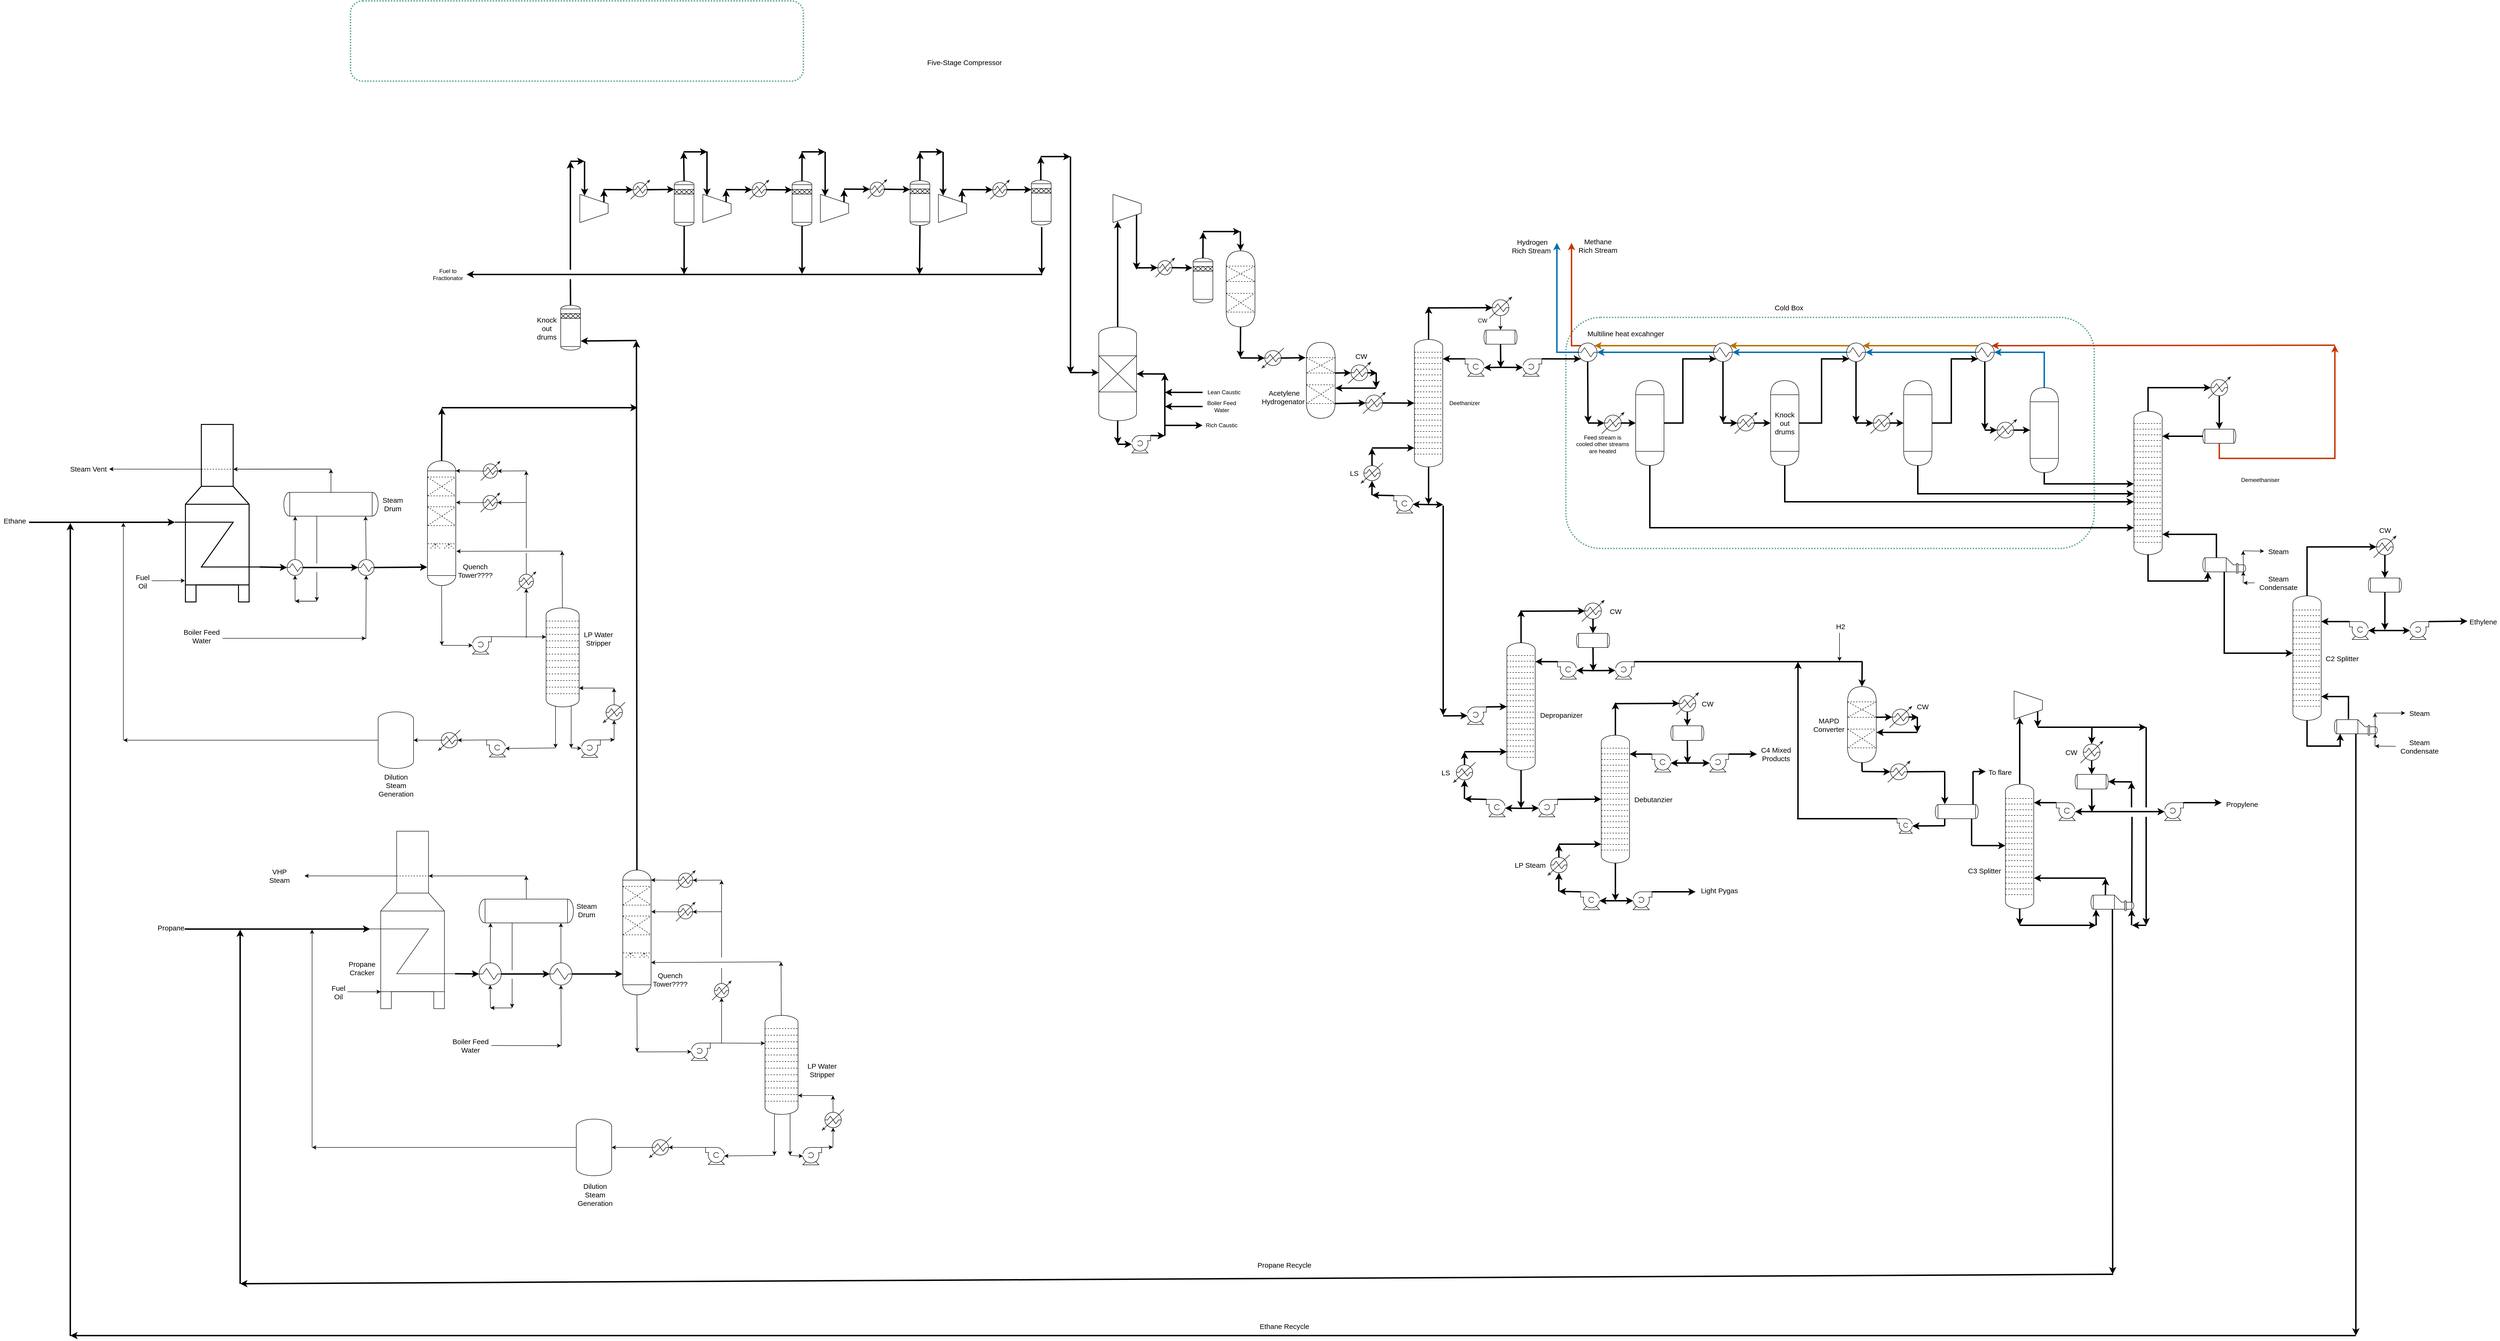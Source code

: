 <mxfile version="14.3.2" type="device"><diagram id="N7cAYiPr6sQe_yx14OwE" name="Page-1"><mxGraphModel dx="4618" dy="1966" grid="1" gridSize="10" guides="1" tooltips="1" connect="1" arrows="1" fold="1" page="1" pageScale="1" pageWidth="827" pageHeight="1169" math="0" shadow="0"><root><mxCell id="0"/><mxCell id="1" parent="0"/><mxCell id="cYqoXEHgpRdCPF1SqqkP-772" value="" style="rounded=1;whiteSpace=wrap;html=1;fillColor=none;dashed=1;strokeWidth=3;perimeterSpacing=1;strokeColor=#67AB9F;dashPattern=1 1;" parent="1" vertex="1"><mxGeometry x="-2126.07" y="-980" width="960" height="170" as="geometry"/></mxCell><mxCell id="cYqoXEHgpRdCPF1SqqkP-524" value="" style="shape=mxgraph.pid.vessels.tank;html=1;pointerEvents=1;align=center;verticalLabelPosition=bottom;verticalAlign=top;dashed=0;" parent="1" vertex="1"><mxGeometry x="-1962.93" y="-4.79" width="60" height="264.5" as="geometry"/></mxCell><mxCell id="cYqoXEHgpRdCPF1SqqkP-1" value="" style="rounded=1;whiteSpace=wrap;html=1;fillColor=none;dashed=1;strokeWidth=3;perimeterSpacing=1;strokeColor=#67AB9F;dashPattern=1 1;" parent="1" vertex="1"><mxGeometry x="450" y="-309" width="1120" height="490" as="geometry"/></mxCell><mxCell id="cYqoXEHgpRdCPF1SqqkP-2" value="" style="verticalLabelPosition=bottom;outlineConnect=0;align=center;dashed=0;html=1;verticalAlign=top;shape=mxgraph.pid2misc.column;columnType=tray" parent="1" vertex="1"><mxGeometry x="129" y="-262.09" width="60" height="270" as="geometry"/></mxCell><mxCell id="cYqoXEHgpRdCPF1SqqkP-3" value="" style="shape=mxgraph.pid.heat_exchangers.heater;html=1;pointerEvents=1;align=center;verticalLabelPosition=bottom;verticalAlign=top;dashed=0;" parent="1" vertex="1"><mxGeometry x="-194" y="-244" width="46.36" height="42.5" as="geometry"/></mxCell><mxCell id="cYqoXEHgpRdCPF1SqqkP-4" value="" style="verticalLabelPosition=bottom;outlineConnect=0;align=center;dashed=0;html=1;verticalAlign=top;shape=mxgraph.pid2misc.column;columnType=tray" parent="1" vertex="1"><mxGeometry x="325" y="381" width="60" height="270" as="geometry"/></mxCell><mxCell id="cYqoXEHgpRdCPF1SqqkP-5" value="" style="endArrow=classic;html=1;strokeWidth=3;exitX=0.876;exitY=0.5;exitDx=0;exitDy=0;exitPerimeter=0;" parent="1" source="cYqoXEHgpRdCPF1SqqkP-841" target="cYqoXEHgpRdCPF1SqqkP-2" edge="1"><mxGeometry width="50" height="50" relative="1" as="geometry"><mxPoint x="-50" y="-120" as="sourcePoint"/><mxPoint x="219" y="-307" as="targetPoint"/></mxGeometry></mxCell><mxCell id="cYqoXEHgpRdCPF1SqqkP-6" value="" style="endArrow=classic;html=1;exitX=0.5;exitY=0.876;exitDx=0;exitDy=0;exitPerimeter=0;entryX=0.5;entryY=0;entryDx=0;entryDy=0;entryPerimeter=0;" parent="1" target="cYqoXEHgpRdCPF1SqqkP-11" edge="1"><mxGeometry width="50" height="50" relative="1" as="geometry"><mxPoint x="311.5" y="-312.67" as="sourcePoint"/><mxPoint x="-161" y="-92.09" as="targetPoint"/></mxGeometry></mxCell><mxCell id="cYqoXEHgpRdCPF1SqqkP-7" value="" style="endArrow=classic;html=1;strokeWidth=3;" parent="1" target="cYqoXEHgpRdCPF1SqqkP-16" edge="1"><mxGeometry width="50" height="50" relative="1" as="geometry"><mxPoint x="312" y="-203.09" as="sourcePoint"/><mxPoint x="369" y="-202.09" as="targetPoint"/></mxGeometry></mxCell><mxCell id="cYqoXEHgpRdCPF1SqqkP-8" value="" style="endArrow=classic;html=1;strokeWidth=3;" parent="1" source="cYqoXEHgpRdCPF1SqqkP-2" edge="1"><mxGeometry width="50" height="50" relative="1" as="geometry"><mxPoint x="159" y="-282.09" as="sourcePoint"/><mxPoint x="159" y="-332.09" as="targetPoint"/></mxGeometry></mxCell><mxCell id="cYqoXEHgpRdCPF1SqqkP-9" value="" style="endArrow=classic;html=1;entryX=0.124;entryY=0.5;entryDx=0;entryDy=0;entryPerimeter=0;strokeWidth=3;" parent="1" target="cYqoXEHgpRdCPF1SqqkP-3" edge="1"><mxGeometry width="50" height="50" relative="1" as="geometry"><mxPoint x="-240" y="-223" as="sourcePoint"/><mxPoint x="-320.0" y="-177" as="targetPoint"/></mxGeometry></mxCell><mxCell id="cYqoXEHgpRdCPF1SqqkP-10" value="" style="endArrow=classic;html=1;entryX=0.124;entryY=0.5;entryDx=0;entryDy=0;entryPerimeter=0;strokeWidth=3;" parent="1" edge="1"><mxGeometry width="50" height="50" relative="1" as="geometry"><mxPoint x="159" y="-329.09" as="sourcePoint"/><mxPoint x="294.58" y="-329.59" as="targetPoint"/></mxGeometry></mxCell><mxCell id="cYqoXEHgpRdCPF1SqqkP-11" value="" style="shape=mxgraph.pid.vessels.drum_or_condenser;html=1;pointerEvents=1;align=center;verticalLabelPosition=bottom;verticalAlign=top;dashed=0;" parent="1" vertex="1"><mxGeometry x="276.5" y="-282.09" width="70" height="30" as="geometry"/></mxCell><mxCell id="cYqoXEHgpRdCPF1SqqkP-12" value="" style="shape=mxgraph.pid.pumps.centrifugal_pump_3;html=1;pointerEvents=1;align=center;verticalLabelPosition=bottom;verticalAlign=top;dashed=0;" parent="1" vertex="1"><mxGeometry x="236.5" y="-221.09" width="40" height="37" as="geometry"/></mxCell><mxCell id="cYqoXEHgpRdCPF1SqqkP-13" value="" style="endArrow=classic;html=1;exitX=0.5;exitY=1;exitDx=0;exitDy=0;exitPerimeter=0;strokeWidth=3;" parent="1" source="cYqoXEHgpRdCPF1SqqkP-11" edge="1"><mxGeometry width="50" height="50" relative="1" as="geometry"><mxPoint x="169" y="-319.09" as="sourcePoint"/><mxPoint x="312" y="-202.09" as="targetPoint"/></mxGeometry></mxCell><mxCell id="cYqoXEHgpRdCPF1SqqkP-14" value="" style="endArrow=classic;html=1;entryX=0.99;entryY=0.5;entryDx=0;entryDy=0;entryPerimeter=0;strokeWidth=3;" parent="1" target="cYqoXEHgpRdCPF1SqqkP-12" edge="1"><mxGeometry width="50" height="50" relative="1" as="geometry"><mxPoint x="312" y="-203.09" as="sourcePoint"/><mxPoint x="314.58" y="-309.59" as="targetPoint"/></mxGeometry></mxCell><mxCell id="cYqoXEHgpRdCPF1SqqkP-15" value="" style="endArrow=classic;html=1;exitX=0;exitY=0;exitDx=0;exitDy=0;exitPerimeter=0;strokeWidth=3;" parent="1" source="cYqoXEHgpRdCPF1SqqkP-12" edge="1"><mxGeometry width="50" height="50" relative="1" as="geometry"><mxPoint x="189" y="-299.09" as="sourcePoint"/><mxPoint x="189" y="-221" as="targetPoint"/></mxGeometry></mxCell><mxCell id="cYqoXEHgpRdCPF1SqqkP-16" value="" style="shape=mxgraph.pid.pumps.centrifugal_pump_1;html=1;pointerEvents=1;align=center;verticalLabelPosition=bottom;verticalAlign=top;dashed=0;" parent="1" vertex="1"><mxGeometry x="359" y="-221.09" width="40" height="37" as="geometry"/></mxCell><mxCell id="cYqoXEHgpRdCPF1SqqkP-17" value="" style="shape=mxgraph.pid.heat_exchangers.condenser;html=1;pointerEvents=1;align=center;verticalLabelPosition=bottom;verticalAlign=top;dashed=0;" parent="1" vertex="1"><mxGeometry x="287.82" y="-352.09" width="47.37" height="45" as="geometry"/></mxCell><mxCell id="cYqoXEHgpRdCPF1SqqkP-19" value="" style="shape=mxgraph.pid.heat_exchangers.heater;html=1;pointerEvents=1;align=center;verticalLabelPosition=bottom;verticalAlign=top;dashed=0;" parent="1" vertex="1"><mxGeometry x="16" width="46.36" height="42.5" as="geometry"/></mxCell><mxCell id="cYqoXEHgpRdCPF1SqqkP-20" value="" style="shape=mxgraph.pid.pumps.centrifugal_pump_3;html=1;pointerEvents=1;align=center;verticalLabelPosition=bottom;verticalAlign=top;dashed=0;" parent="1" vertex="1"><mxGeometry x="85.36" y="68.91" width="40" height="37" as="geometry"/></mxCell><mxCell id="cYqoXEHgpRdCPF1SqqkP-21" value="" style="endArrow=classic;html=1;strokeWidth=3;" parent="1" source="cYqoXEHgpRdCPF1SqqkP-2" edge="1"><mxGeometry width="50" height="50" relative="1" as="geometry"><mxPoint x="149" y="37.91" as="sourcePoint"/><mxPoint x="159" y="87.91" as="targetPoint"/></mxGeometry></mxCell><mxCell id="cYqoXEHgpRdCPF1SqqkP-22" value="" style="endArrow=classic;html=1;entryX=0.99;entryY=0.5;entryDx=0;entryDy=0;entryPerimeter=0;strokeWidth=3;" parent="1" target="cYqoXEHgpRdCPF1SqqkP-20" edge="1"><mxGeometry width="50" height="50" relative="1" as="geometry"><mxPoint x="159" y="87.91" as="sourcePoint"/><mxPoint x="149" y="87.91" as="targetPoint"/></mxGeometry></mxCell><mxCell id="cYqoXEHgpRdCPF1SqqkP-23" value="" style="endArrow=classic;html=1;exitX=0;exitY=0;exitDx=0;exitDy=0;exitPerimeter=0;strokeWidth=3;" parent="1" source="cYqoXEHgpRdCPF1SqqkP-20" edge="1"><mxGeometry width="50" height="50" relative="1" as="geometry"><mxPoint x="169" y="57.91" as="sourcePoint"/><mxPoint x="39" y="67.91" as="targetPoint"/></mxGeometry></mxCell><mxCell id="cYqoXEHgpRdCPF1SqqkP-24" value="" style="endArrow=classic;html=1;strokeWidth=3;entryX=0.5;entryY=0.876;entryDx=0;entryDy=0;entryPerimeter=0;" parent="1" target="cYqoXEHgpRdCPF1SqqkP-19" edge="1"><mxGeometry width="50" height="50" relative="1" as="geometry"><mxPoint x="39" y="67.91" as="sourcePoint"/><mxPoint x="39" y="50" as="targetPoint"/></mxGeometry></mxCell><mxCell id="cYqoXEHgpRdCPF1SqqkP-25" value="" style="endArrow=classic;html=1;strokeWidth=3;" parent="1" edge="1"><mxGeometry width="50" height="50" relative="1" as="geometry"><mxPoint x="39" y="-32.09" as="sourcePoint"/><mxPoint x="129" y="-32.09" as="targetPoint"/></mxGeometry></mxCell><mxCell id="cYqoXEHgpRdCPF1SqqkP-26" value="" style="endArrow=classic;html=1;strokeWidth=3;exitX=0.5;exitY=0.124;exitDx=0;exitDy=0;exitPerimeter=0;" parent="1" source="cYqoXEHgpRdCPF1SqqkP-19" edge="1"><mxGeometry width="50" height="50" relative="1" as="geometry"><mxPoint x="39" y="-10" as="sourcePoint"/><mxPoint x="39" y="-32.09" as="targetPoint"/></mxGeometry></mxCell><mxCell id="cYqoXEHgpRdCPF1SqqkP-27" value="LS" style="text;html=1;align=center;verticalAlign=middle;resizable=0;points=[];autosize=1;fontSize=15;" parent="1" vertex="1"><mxGeometry x="-14.0" y="11.25" width="30" height="20" as="geometry"/></mxCell><mxCell id="cYqoXEHgpRdCPF1SqqkP-28" value="" style="shape=mxgraph.pid.pumps.centrifugal_pump_1;html=1;pointerEvents=1;align=center;verticalLabelPosition=bottom;verticalAlign=top;dashed=0;" parent="1" vertex="1"><mxGeometry x="241.36" y="517" width="40" height="37" as="geometry"/></mxCell><mxCell id="cYqoXEHgpRdCPF1SqqkP-29" value="" style="endArrow=classic;html=1;exitX=1;exitY=0;exitDx=0;exitDy=0;exitPerimeter=0;strokeWidth=3;" parent="1" source="cYqoXEHgpRdCPF1SqqkP-28" target="cYqoXEHgpRdCPF1SqqkP-4" edge="1"><mxGeometry width="50" height="50" relative="1" as="geometry"><mxPoint x="455.0" y="456" as="sourcePoint"/><mxPoint x="505.0" y="406" as="targetPoint"/></mxGeometry></mxCell><mxCell id="cYqoXEHgpRdCPF1SqqkP-30" value="" style="endArrow=classic;html=1;exitX=0.5;exitY=0.876;exitDx=0;exitDy=0;exitPerimeter=0;entryX=0.5;entryY=0;entryDx=0;entryDy=0;entryPerimeter=0;strokeWidth=3;" parent="1" target="cYqoXEHgpRdCPF1SqqkP-34" edge="1"><mxGeometry width="50" height="50" relative="1" as="geometry"><mxPoint x="507.5" y="330.42" as="sourcePoint"/><mxPoint x="35" y="551" as="targetPoint"/></mxGeometry></mxCell><mxCell id="cYqoXEHgpRdCPF1SqqkP-31" value="" style="endArrow=classic;html=1;strokeWidth=3;" parent="1" target="cYqoXEHgpRdCPF1SqqkP-39" edge="1"><mxGeometry width="50" height="50" relative="1" as="geometry"><mxPoint x="508" y="440" as="sourcePoint"/><mxPoint x="565" y="441" as="targetPoint"/></mxGeometry></mxCell><mxCell id="cYqoXEHgpRdCPF1SqqkP-32" value="" style="endArrow=classic;html=1;strokeWidth=3;" parent="1" edge="1"><mxGeometry width="50" height="50" relative="1" as="geometry"><mxPoint x="355" y="381" as="sourcePoint"/><mxPoint x="355" y="311" as="targetPoint"/></mxGeometry></mxCell><mxCell id="cYqoXEHgpRdCPF1SqqkP-33" value="" style="endArrow=classic;html=1;entryX=0.124;entryY=0.5;entryDx=0;entryDy=0;entryPerimeter=0;strokeWidth=3;" parent="1" edge="1"><mxGeometry width="50" height="50" relative="1" as="geometry"><mxPoint x="355" y="314" as="sourcePoint"/><mxPoint x="490.58" y="313.5" as="targetPoint"/></mxGeometry></mxCell><mxCell id="cYqoXEHgpRdCPF1SqqkP-34" value="" style="shape=mxgraph.pid.vessels.drum_or_condenser;html=1;pointerEvents=1;align=center;verticalLabelPosition=bottom;verticalAlign=top;dashed=0;" parent="1" vertex="1"><mxGeometry x="472.5" y="361" width="70" height="30" as="geometry"/></mxCell><mxCell id="cYqoXEHgpRdCPF1SqqkP-35" value="" style="shape=mxgraph.pid.pumps.centrifugal_pump_3;html=1;pointerEvents=1;align=center;verticalLabelPosition=bottom;verticalAlign=top;dashed=0;" parent="1" vertex="1"><mxGeometry x="432.5" y="421" width="40" height="37" as="geometry"/></mxCell><mxCell id="cYqoXEHgpRdCPF1SqqkP-36" value="" style="endArrow=classic;html=1;exitX=0.5;exitY=1;exitDx=0;exitDy=0;exitPerimeter=0;strokeWidth=3;" parent="1" source="cYqoXEHgpRdCPF1SqqkP-34" edge="1"><mxGeometry width="50" height="50" relative="1" as="geometry"><mxPoint x="365" y="324" as="sourcePoint"/><mxPoint x="508" y="441" as="targetPoint"/></mxGeometry></mxCell><mxCell id="cYqoXEHgpRdCPF1SqqkP-37" value="" style="endArrow=classic;html=1;entryX=0.99;entryY=0.5;entryDx=0;entryDy=0;entryPerimeter=0;strokeWidth=3;" parent="1" target="cYqoXEHgpRdCPF1SqqkP-35" edge="1"><mxGeometry width="50" height="50" relative="1" as="geometry"><mxPoint x="508" y="440" as="sourcePoint"/><mxPoint x="510.58" y="333.5" as="targetPoint"/></mxGeometry></mxCell><mxCell id="cYqoXEHgpRdCPF1SqqkP-38" value="" style="endArrow=classic;html=1;exitX=0;exitY=0;exitDx=0;exitDy=0;exitPerimeter=0;strokeWidth=3;" parent="1" source="cYqoXEHgpRdCPF1SqqkP-35" edge="1"><mxGeometry width="50" height="50" relative="1" as="geometry"><mxPoint x="385" y="344" as="sourcePoint"/><mxPoint x="385" y="421" as="targetPoint"/></mxGeometry></mxCell><mxCell id="cYqoXEHgpRdCPF1SqqkP-39" value="" style="shape=mxgraph.pid.pumps.centrifugal_pump_1;html=1;pointerEvents=1;align=center;verticalLabelPosition=bottom;verticalAlign=top;dashed=0;" parent="1" vertex="1"><mxGeometry x="555" y="421" width="40" height="37" as="geometry"/></mxCell><mxCell id="cYqoXEHgpRdCPF1SqqkP-41" value="" style="shape=mxgraph.pid.heat_exchangers.condenser;html=1;pointerEvents=1;align=center;verticalLabelPosition=bottom;verticalAlign=top;dashed=0;" parent="1" vertex="1"><mxGeometry x="483.82" y="291" width="47.37" height="45" as="geometry"/></mxCell><mxCell id="cYqoXEHgpRdCPF1SqqkP-42" value="" style="endArrow=classic;html=1;entryX=0.01;entryY=0.5;entryDx=0;entryDy=0;entryPerimeter=0;strokeWidth=3;" parent="1" target="cYqoXEHgpRdCPF1SqqkP-52" edge="1"><mxGeometry width="50" height="50" relative="1" as="geometry"><mxPoint x="355" y="732" as="sourcePoint"/><mxPoint x="415" y="732" as="targetPoint"/></mxGeometry></mxCell><mxCell id="cYqoXEHgpRdCPF1SqqkP-43" value="" style="shape=mxgraph.pid.heat_exchangers.heater;html=1;pointerEvents=1;align=center;verticalLabelPosition=bottom;verticalAlign=top;dashed=0;" parent="1" vertex="1"><mxGeometry x="212" y="634.5" width="46.36" height="42.5" as="geometry"/></mxCell><mxCell id="cYqoXEHgpRdCPF1SqqkP-44" value="" style="shape=mxgraph.pid.pumps.centrifugal_pump_3;html=1;pointerEvents=1;align=center;verticalLabelPosition=bottom;verticalAlign=top;dashed=0;" parent="1" vertex="1"><mxGeometry x="281.36" y="713" width="40" height="37" as="geometry"/></mxCell><mxCell id="cYqoXEHgpRdCPF1SqqkP-45" value="" style="endArrow=classic;html=1;strokeWidth=3;" parent="1" source="cYqoXEHgpRdCPF1SqqkP-4" edge="1"><mxGeometry width="50" height="50" relative="1" as="geometry"><mxPoint x="355" y="652" as="sourcePoint"/><mxPoint x="355" y="732" as="targetPoint"/></mxGeometry></mxCell><mxCell id="cYqoXEHgpRdCPF1SqqkP-46" value="" style="endArrow=classic;html=1;entryX=0.99;entryY=0.5;entryDx=0;entryDy=0;entryPerimeter=0;strokeWidth=3;" parent="1" target="cYqoXEHgpRdCPF1SqqkP-44" edge="1"><mxGeometry width="50" height="50" relative="1" as="geometry"><mxPoint x="355" y="732" as="sourcePoint"/><mxPoint x="345" y="732" as="targetPoint"/></mxGeometry></mxCell><mxCell id="cYqoXEHgpRdCPF1SqqkP-47" value="" style="endArrow=classic;html=1;exitX=0;exitY=0;exitDx=0;exitDy=0;exitPerimeter=0;strokeWidth=3;" parent="1" source="cYqoXEHgpRdCPF1SqqkP-44" edge="1"><mxGeometry width="50" height="50" relative="1" as="geometry"><mxPoint x="365" y="702" as="sourcePoint"/><mxPoint x="235" y="712" as="targetPoint"/></mxGeometry></mxCell><mxCell id="cYqoXEHgpRdCPF1SqqkP-48" value="" style="endArrow=classic;html=1;entryX=0.5;entryY=0.876;entryDx=0;entryDy=0;entryPerimeter=0;strokeWidth=3;" parent="1" target="cYqoXEHgpRdCPF1SqqkP-43" edge="1"><mxGeometry width="50" height="50" relative="1" as="geometry"><mxPoint x="235" y="712" as="sourcePoint"/><mxPoint x="375" y="752" as="targetPoint"/></mxGeometry></mxCell><mxCell id="cYqoXEHgpRdCPF1SqqkP-49" value="" style="endArrow=classic;html=1;strokeWidth=3;" parent="1" edge="1"><mxGeometry width="50" height="50" relative="1" as="geometry"><mxPoint x="235" y="612" as="sourcePoint"/><mxPoint x="325" y="612" as="targetPoint"/></mxGeometry></mxCell><mxCell id="cYqoXEHgpRdCPF1SqqkP-50" value="" style="endArrow=classic;html=1;exitX=0.5;exitY=0.124;exitDx=0;exitDy=0;exitPerimeter=0;strokeWidth=3;" parent="1" source="cYqoXEHgpRdCPF1SqqkP-43" edge="1"><mxGeometry width="50" height="50" relative="1" as="geometry"><mxPoint x="235.18" y="639.77" as="sourcePoint"/><mxPoint x="235" y="612" as="targetPoint"/></mxGeometry></mxCell><mxCell id="cYqoXEHgpRdCPF1SqqkP-51" value="LS" style="text;html=1;align=center;verticalAlign=middle;resizable=0;points=[];autosize=1;fontSize=15;" parent="1" vertex="1"><mxGeometry x="180" y="645.75" width="30" height="20" as="geometry"/></mxCell><mxCell id="cYqoXEHgpRdCPF1SqqkP-52" value="" style="shape=mxgraph.pid.pumps.centrifugal_pump_1;html=1;pointerEvents=1;align=center;verticalLabelPosition=bottom;verticalAlign=top;dashed=0;" parent="1" vertex="1"><mxGeometry x="392.5" y="713" width="40" height="37" as="geometry"/></mxCell><mxCell id="cYqoXEHgpRdCPF1SqqkP-53" value="" style="verticalLabelPosition=bottom;outlineConnect=0;align=center;dashed=0;html=1;verticalAlign=top;shape=mxgraph.pid2misc.column;columnType=tray" parent="1" vertex="1"><mxGeometry x="525" y="577" width="60" height="271" as="geometry"/></mxCell><mxCell id="cYqoXEHgpRdCPF1SqqkP-54" value="" style="endArrow=classic;html=1;exitX=1;exitY=0;exitDx=0;exitDy=0;exitPerimeter=0;strokeWidth=3;" parent="1" target="cYqoXEHgpRdCPF1SqqkP-53" edge="1"><mxGeometry width="50" height="50" relative="1" as="geometry"><mxPoint x="432.5" y="713" as="sourcePoint"/><mxPoint x="705" y="602" as="targetPoint"/></mxGeometry></mxCell><mxCell id="cYqoXEHgpRdCPF1SqqkP-55" value="" style="endArrow=classic;html=1;exitX=0.5;exitY=0.876;exitDx=0;exitDy=0;exitPerimeter=0;entryX=0.5;entryY=0;entryDx=0;entryDy=0;entryPerimeter=0;strokeWidth=3;" parent="1" target="cYqoXEHgpRdCPF1SqqkP-59" edge="1"><mxGeometry width="50" height="50" relative="1" as="geometry"><mxPoint x="707.5" y="526.42" as="sourcePoint"/><mxPoint x="235" y="747" as="targetPoint"/></mxGeometry></mxCell><mxCell id="cYqoXEHgpRdCPF1SqqkP-56" value="" style="endArrow=classic;html=1;strokeWidth=3;" parent="1" target="cYqoXEHgpRdCPF1SqqkP-64" edge="1"><mxGeometry width="50" height="50" relative="1" as="geometry"><mxPoint x="708" y="636" as="sourcePoint"/><mxPoint x="765" y="637" as="targetPoint"/></mxGeometry></mxCell><mxCell id="cYqoXEHgpRdCPF1SqqkP-57" value="" style="endArrow=classic;html=1;strokeWidth=3;" parent="1" edge="1"><mxGeometry width="50" height="50" relative="1" as="geometry"><mxPoint x="555.0" y="577" as="sourcePoint"/><mxPoint x="555.0" y="507" as="targetPoint"/></mxGeometry></mxCell><mxCell id="cYqoXEHgpRdCPF1SqqkP-58" value="" style="endArrow=classic;html=1;entryX=0.124;entryY=0.5;entryDx=0;entryDy=0;entryPerimeter=0;strokeWidth=3;" parent="1" edge="1"><mxGeometry width="50" height="50" relative="1" as="geometry"><mxPoint x="555.0" y="510" as="sourcePoint"/><mxPoint x="690.58" y="509.5" as="targetPoint"/></mxGeometry></mxCell><mxCell id="cYqoXEHgpRdCPF1SqqkP-59" value="" style="shape=mxgraph.pid.vessels.drum_or_condenser;html=1;pointerEvents=1;align=center;verticalLabelPosition=bottom;verticalAlign=top;dashed=0;" parent="1" vertex="1"><mxGeometry x="672.5" y="557" width="70" height="31" as="geometry"/></mxCell><mxCell id="cYqoXEHgpRdCPF1SqqkP-60" value="" style="shape=mxgraph.pid.pumps.centrifugal_pump_3;html=1;pointerEvents=1;align=center;verticalLabelPosition=bottom;verticalAlign=top;dashed=0;" parent="1" vertex="1"><mxGeometry x="632.5" y="617" width="40" height="38" as="geometry"/></mxCell><mxCell id="cYqoXEHgpRdCPF1SqqkP-61" value="" style="endArrow=classic;html=1;exitX=0.5;exitY=1;exitDx=0;exitDy=0;exitPerimeter=0;strokeWidth=3;" parent="1" source="cYqoXEHgpRdCPF1SqqkP-59" edge="1"><mxGeometry width="50" height="50" relative="1" as="geometry"><mxPoint x="565" y="520" as="sourcePoint"/><mxPoint x="708" y="637" as="targetPoint"/></mxGeometry></mxCell><mxCell id="cYqoXEHgpRdCPF1SqqkP-62" value="" style="endArrow=classic;html=1;entryX=0.99;entryY=0.5;entryDx=0;entryDy=0;entryPerimeter=0;strokeWidth=3;" parent="1" target="cYqoXEHgpRdCPF1SqqkP-60" edge="1"><mxGeometry width="50" height="50" relative="1" as="geometry"><mxPoint x="708" y="636" as="sourcePoint"/><mxPoint x="710.58" y="529.5" as="targetPoint"/></mxGeometry></mxCell><mxCell id="cYqoXEHgpRdCPF1SqqkP-63" value="" style="endArrow=classic;html=1;exitX=0;exitY=0;exitDx=0;exitDy=0;exitPerimeter=0;strokeWidth=3;" parent="1" source="cYqoXEHgpRdCPF1SqqkP-60" edge="1"><mxGeometry width="50" height="50" relative="1" as="geometry"><mxPoint x="585" y="540" as="sourcePoint"/><mxPoint x="585.0" y="617" as="targetPoint"/></mxGeometry></mxCell><mxCell id="cYqoXEHgpRdCPF1SqqkP-64" value="" style="shape=mxgraph.pid.pumps.centrifugal_pump_1;html=1;pointerEvents=1;align=center;verticalLabelPosition=bottom;verticalAlign=top;dashed=0;" parent="1" vertex="1"><mxGeometry x="755" y="617" width="40" height="38" as="geometry"/></mxCell><mxCell id="cYqoXEHgpRdCPF1SqqkP-65" value="" style="endArrow=classic;html=1;exitX=1;exitY=0;exitDx=0;exitDy=0;exitPerimeter=0;strokeWidth=3;" parent="1" source="cYqoXEHgpRdCPF1SqqkP-64" edge="1"><mxGeometry width="50" height="50" relative="1" as="geometry"><mxPoint x="595" y="550" as="sourcePoint"/><mxPoint x="855" y="617" as="targetPoint"/></mxGeometry></mxCell><mxCell id="cYqoXEHgpRdCPF1SqqkP-66" value="C4 Mixed &lt;br&gt;Products" style="text;html=1;align=center;verticalAlign=middle;resizable=0;points=[];autosize=1;fontSize=15;" parent="1" vertex="1"><mxGeometry x="855.37" y="597" width="80" height="40" as="geometry"/></mxCell><mxCell id="cYqoXEHgpRdCPF1SqqkP-67" value="" style="shape=mxgraph.pid.heat_exchangers.condenser;html=1;pointerEvents=1;align=center;verticalLabelPosition=bottom;verticalAlign=top;dashed=0;" parent="1" vertex="1"><mxGeometry x="683.82" y="487" width="47.37" height="46" as="geometry"/></mxCell><mxCell id="cYqoXEHgpRdCPF1SqqkP-68" value="" style="endArrow=classic;html=1;entryX=0.01;entryY=0.5;entryDx=0;entryDy=0;entryPerimeter=0;strokeWidth=3;" parent="1" target="cYqoXEHgpRdCPF1SqqkP-78" edge="1"><mxGeometry width="50" height="50" relative="1" as="geometry"><mxPoint x="555.0" y="928" as="sourcePoint"/><mxPoint x="615" y="928" as="targetPoint"/></mxGeometry></mxCell><mxCell id="cYqoXEHgpRdCPF1SqqkP-69" value="" style="shape=mxgraph.pid.heat_exchangers.heater;html=1;pointerEvents=1;align=center;verticalLabelPosition=bottom;verticalAlign=top;dashed=0;" parent="1" vertex="1"><mxGeometry x="412" y="830.5" width="46.36" height="43.5" as="geometry"/></mxCell><mxCell id="cYqoXEHgpRdCPF1SqqkP-70" value="" style="shape=mxgraph.pid.pumps.centrifugal_pump_3;html=1;pointerEvents=1;align=center;verticalLabelPosition=bottom;verticalAlign=top;dashed=0;" parent="1" vertex="1"><mxGeometry x="481.36" y="909" width="40" height="38" as="geometry"/></mxCell><mxCell id="cYqoXEHgpRdCPF1SqqkP-71" value="" style="endArrow=classic;html=1;strokeWidth=3;" parent="1" source="cYqoXEHgpRdCPF1SqqkP-53" edge="1"><mxGeometry width="50" height="50" relative="1" as="geometry"><mxPoint x="555" y="848" as="sourcePoint"/><mxPoint x="555.0" y="928" as="targetPoint"/></mxGeometry></mxCell><mxCell id="cYqoXEHgpRdCPF1SqqkP-72" value="" style="endArrow=classic;html=1;entryX=0.99;entryY=0.5;entryDx=0;entryDy=0;entryPerimeter=0;strokeWidth=3;" parent="1" target="cYqoXEHgpRdCPF1SqqkP-70" edge="1"><mxGeometry width="50" height="50" relative="1" as="geometry"><mxPoint x="555.0" y="928" as="sourcePoint"/><mxPoint x="545" y="928" as="targetPoint"/></mxGeometry></mxCell><mxCell id="cYqoXEHgpRdCPF1SqqkP-73" value="" style="endArrow=classic;html=1;exitX=0;exitY=0;exitDx=0;exitDy=0;exitPerimeter=0;strokeWidth=3;" parent="1" source="cYqoXEHgpRdCPF1SqqkP-70" edge="1"><mxGeometry width="50" height="50" relative="1" as="geometry"><mxPoint x="565" y="898" as="sourcePoint"/><mxPoint x="435.0" y="908" as="targetPoint"/></mxGeometry></mxCell><mxCell id="cYqoXEHgpRdCPF1SqqkP-74" value="" style="endArrow=classic;html=1;entryX=0.5;entryY=0.876;entryDx=0;entryDy=0;entryPerimeter=0;strokeWidth=3;" parent="1" target="cYqoXEHgpRdCPF1SqqkP-69" edge="1"><mxGeometry width="50" height="50" relative="1" as="geometry"><mxPoint x="435.0" y="908" as="sourcePoint"/><mxPoint x="575" y="948" as="targetPoint"/></mxGeometry></mxCell><mxCell id="cYqoXEHgpRdCPF1SqqkP-75" value="" style="endArrow=classic;html=1;strokeWidth=3;" parent="1" edge="1"><mxGeometry width="50" height="50" relative="1" as="geometry"><mxPoint x="435.0" y="808" as="sourcePoint"/><mxPoint x="525.0" y="808" as="targetPoint"/></mxGeometry></mxCell><mxCell id="cYqoXEHgpRdCPF1SqqkP-76" value="" style="endArrow=classic;html=1;exitX=0.5;exitY=0.124;exitDx=0;exitDy=0;exitPerimeter=0;strokeWidth=3;" parent="1" source="cYqoXEHgpRdCPF1SqqkP-69" edge="1"><mxGeometry width="50" height="50" relative="1" as="geometry"><mxPoint x="435.18" y="835.77" as="sourcePoint"/><mxPoint x="435.0" y="808" as="targetPoint"/></mxGeometry></mxCell><mxCell id="cYqoXEHgpRdCPF1SqqkP-77" value="LP Steam" style="text;html=1;align=center;verticalAlign=middle;resizable=0;points=[];autosize=1;fontSize=15;" parent="1" vertex="1"><mxGeometry x="334.0" y="842.25" width="80" height="20" as="geometry"/></mxCell><mxCell id="cYqoXEHgpRdCPF1SqqkP-78" value="" style="shape=mxgraph.pid.pumps.centrifugal_pump_1;html=1;pointerEvents=1;align=center;verticalLabelPosition=bottom;verticalAlign=top;dashed=0;" parent="1" vertex="1"><mxGeometry x="592.5" y="909" width="40" height="38" as="geometry"/></mxCell><mxCell id="cYqoXEHgpRdCPF1SqqkP-79" value="" style="endArrow=classic;html=1;exitX=1;exitY=0;exitDx=0;exitDy=0;exitPerimeter=0;strokeWidth=3;" parent="1" source="cYqoXEHgpRdCPF1SqqkP-78" edge="1"><mxGeometry width="50" height="50" relative="1" as="geometry"><mxPoint x="442.5" y="723" as="sourcePoint"/><mxPoint x="725" y="909" as="targetPoint"/></mxGeometry></mxCell><mxCell id="cYqoXEHgpRdCPF1SqqkP-80" value="Light Pygas" style="text;html=1;align=center;verticalAlign=middle;resizable=0;points=[];autosize=1;fontSize=15;" parent="1" vertex="1"><mxGeometry x="730" y="896" width="90" height="20" as="geometry"/></mxCell><mxCell id="cYqoXEHgpRdCPF1SqqkP-81" value="Deethanizer" style="text;html=1;align=center;verticalAlign=middle;resizable=0;points=[];autosize=1;" parent="1" vertex="1"><mxGeometry x="195" y="-136.59" width="80" height="20" as="geometry"/></mxCell><mxCell id="cYqoXEHgpRdCPF1SqqkP-82" value="Depropanizer" style="text;html=1;align=center;verticalAlign=middle;resizable=0;points=[];autosize=1;fontSize=15;" parent="1" vertex="1"><mxGeometry x="385" y="524" width="110" height="20" as="geometry"/></mxCell><mxCell id="cYqoXEHgpRdCPF1SqqkP-83" value="Debutanzier" style="text;html=1;align=center;verticalAlign=middle;resizable=0;points=[];autosize=1;fontSize=15;" parent="1" vertex="1"><mxGeometry x="585" y="702.5" width="100" height="20" as="geometry"/></mxCell><mxCell id="cYqoXEHgpRdCPF1SqqkP-84" value="CW" style="text;html=1;align=center;verticalAlign=middle;resizable=0;points=[];autosize=1;" parent="1" vertex="1"><mxGeometry x="257.82" y="-311.09" width="30" height="18" as="geometry"/></mxCell><mxCell id="cYqoXEHgpRdCPF1SqqkP-85" value="CW" style="text;html=1;align=center;verticalAlign=middle;resizable=0;points=[];autosize=1;fontSize=15;" parent="1" vertex="1"><mxGeometry x="535" y="303.5" width="40" height="20" as="geometry"/></mxCell><mxCell id="cYqoXEHgpRdCPF1SqqkP-86" value="CW" style="text;html=1;align=center;verticalAlign=middle;resizable=0;points=[];autosize=1;fontSize=15;" parent="1" vertex="1"><mxGeometry x="730" y="500" width="40" height="20" as="geometry"/></mxCell><mxCell id="cYqoXEHgpRdCPF1SqqkP-87" value="" style="verticalLabelPosition=bottom;outlineConnect=0;align=center;dashed=0;html=1;verticalAlign=top;shape=mxgraph.pid2misc.column;columnType=tray" parent="1" vertex="1"><mxGeometry x="1381.75" y="681" width="60" height="264" as="geometry"/></mxCell><mxCell id="cYqoXEHgpRdCPF1SqqkP-89" value="H2" style="text;html=1;align=center;verticalAlign=middle;resizable=0;points=[];autosize=1;fontSize=15;" parent="1" vertex="1"><mxGeometry x="1017" y="336" width="30" height="20" as="geometry"/></mxCell><mxCell id="cYqoXEHgpRdCPF1SqqkP-90" value="" style="endArrow=classic;html=1;" parent="1" edge="1"><mxGeometry width="50" height="50" relative="1" as="geometry"><mxPoint x="1030" y="360" as="sourcePoint"/><mxPoint x="1030" y="420" as="targetPoint"/></mxGeometry></mxCell><mxCell id="cYqoXEHgpRdCPF1SqqkP-91" value="" style="endArrow=classic;html=1;strokeWidth=3;" parent="1" target="cYqoXEHgpRdCPF1SqqkP-845" edge="1"><mxGeometry width="50" height="50" relative="1" as="geometry"><mxPoint x="1078" y="422" as="sourcePoint"/><mxPoint x="1080" y="450" as="targetPoint"/></mxGeometry></mxCell><mxCell id="cYqoXEHgpRdCPF1SqqkP-92" value="" style="shape=mxgraph.pid.vessels.drum_or_condenser;html=1;pointerEvents=1;align=center;verticalLabelPosition=bottom;verticalAlign=top;dashed=0;" parent="1" vertex="1"><mxGeometry x="1233" y="724" width="91" height="30" as="geometry"/></mxCell><mxCell id="cYqoXEHgpRdCPF1SqqkP-93" value="" style="endArrow=none;html=1;exitX=0.876;exitY=0.5;exitDx=0;exitDy=0;exitPerimeter=0;strokeWidth=3;" parent="1" source="cYqoXEHgpRdCPF1SqqkP-843" edge="1"><mxGeometry width="50" height="50" relative="1" as="geometry"><mxPoint x="1176" y="654.5" as="sourcePoint"/><mxPoint x="1253" y="654" as="targetPoint"/></mxGeometry></mxCell><mxCell id="cYqoXEHgpRdCPF1SqqkP-94" value="" style="endArrow=classic;html=1;strokeWidth=3;entryX=0.124;entryY=0.5;entryDx=0;entryDy=0;entryPerimeter=0;" parent="1" target="cYqoXEHgpRdCPF1SqqkP-843" edge="1"><mxGeometry width="50" height="50" relative="1" as="geometry"><mxPoint x="1078" y="654" as="sourcePoint"/><mxPoint x="1136" y="653.79" as="targetPoint"/></mxGeometry></mxCell><mxCell id="cYqoXEHgpRdCPF1SqqkP-95" value="" style="shape=mxgraph.pid.pumps.centrifugal_pump_3;html=1;pointerEvents=1;align=center;verticalLabelPosition=bottom;verticalAlign=top;dashed=0;" parent="1" vertex="1"><mxGeometry x="1152" y="754" width="32.5" height="31" as="geometry"/></mxCell><mxCell id="cYqoXEHgpRdCPF1SqqkP-96" value="" style="endArrow=none;html=1;strokeWidth=3;" parent="1" edge="1"><mxGeometry width="50" height="50" relative="1" as="geometry"><mxPoint x="1253" y="754" as="sourcePoint"/><mxPoint x="1253" y="769" as="targetPoint"/></mxGeometry></mxCell><mxCell id="cYqoXEHgpRdCPF1SqqkP-97" value="" style="endArrow=classic;html=1;strokeWidth=3;" parent="1" edge="1"><mxGeometry width="50" height="50" relative="1" as="geometry"><mxPoint x="942" y="754" as="sourcePoint"/><mxPoint x="942" y="421" as="targetPoint"/><Array as="points"><mxPoint x="942" y="580"/></Array></mxGeometry></mxCell><mxCell id="cYqoXEHgpRdCPF1SqqkP-98" value="" style="endArrow=none;html=1;strokeWidth=3;entryX=0;entryY=0;entryDx=0;entryDy=0;entryPerimeter=0;" parent="1" target="cYqoXEHgpRdCPF1SqqkP-95" edge="1"><mxGeometry width="50" height="50" relative="1" as="geometry"><mxPoint x="940" y="754" as="sourcePoint"/><mxPoint x="1130" y="754" as="targetPoint"/></mxGeometry></mxCell><mxCell id="cYqoXEHgpRdCPF1SqqkP-99" value="" style="endArrow=classic;html=1;strokeWidth=3;" parent="1" edge="1"><mxGeometry width="50" height="50" relative="1" as="geometry"><mxPoint x="1313" y="654" as="sourcePoint"/><mxPoint x="1340" y="654" as="targetPoint"/></mxGeometry></mxCell><mxCell id="cYqoXEHgpRdCPF1SqqkP-100" value="" style="endArrow=none;html=1;strokeWidth=3;" parent="1" edge="1"><mxGeometry width="50" height="50" relative="1" as="geometry"><mxPoint x="1313" y="654" as="sourcePoint"/><mxPoint x="1313" y="724" as="targetPoint"/></mxGeometry></mxCell><mxCell id="cYqoXEHgpRdCPF1SqqkP-101" value="To flare" style="text;html=1;align=center;verticalAlign=middle;resizable=0;points=[];autosize=1;fontSize=15;" parent="1" vertex="1"><mxGeometry x="1340" y="644.5" width="60" height="20" as="geometry"/></mxCell><mxCell id="cYqoXEHgpRdCPF1SqqkP-102" value="" style="endArrow=none;html=1;strokeWidth=3;" parent="1" edge="1"><mxGeometry width="50" height="50" relative="1" as="geometry"><mxPoint x="1310" y="811" as="sourcePoint"/><mxPoint x="1310" y="754" as="targetPoint"/></mxGeometry></mxCell><mxCell id="cYqoXEHgpRdCPF1SqqkP-103" value="" style="endArrow=classic;html=1;strokeWidth=3;" parent="1" edge="1"><mxGeometry width="50" height="50" relative="1" as="geometry"><mxPoint x="1311" y="811" as="sourcePoint"/><mxPoint x="1381.75" y="811" as="targetPoint"/></mxGeometry></mxCell><mxCell id="cYqoXEHgpRdCPF1SqqkP-105" value="" style="endArrow=classic;html=1;entryX=0.5;entryY=0.124;entryDx=0;entryDy=0;entryPerimeter=0;strokeWidth=3;" parent="1" edge="1" target="cYqoXEHgpRdCPF1SqqkP-132"><mxGeometry width="50" height="50" relative="1" as="geometry"><mxPoint x="1565" y="560" as="sourcePoint"/><mxPoint x="1628.19" y="641" as="targetPoint"/></mxGeometry></mxCell><mxCell id="cYqoXEHgpRdCPF1SqqkP-109" value="&lt;font style=&quot;font-size: 15px&quot;&gt;Propylene&amp;nbsp;&lt;/font&gt;" style="text;html=1;align=center;verticalAlign=middle;resizable=0;points=[];autosize=1;" parent="1" vertex="1"><mxGeometry x="1840" y="713" width="90" height="20" as="geometry"/></mxCell><mxCell id="cYqoXEHgpRdCPF1SqqkP-117" value="" style="endArrow=classic;html=1;strokeWidth=3;" parent="1" edge="1"><mxGeometry width="50" height="50" relative="1" as="geometry"><mxPoint x="1610" y="1720" as="sourcePoint"/><mxPoint x="-2360" y="1740" as="targetPoint"/></mxGeometry></mxCell><mxCell id="cYqoXEHgpRdCPF1SqqkP-118" value="" style="endArrow=classic;html=1;entryX=0.99;entryY=0.5;entryDx=0;entryDy=0;entryPerimeter=0;strokeWidth=3;" parent="1" target="cYqoXEHgpRdCPF1SqqkP-95" edge="1"><mxGeometry width="50" height="50" relative="1" as="geometry"><mxPoint x="1253" y="769" as="sourcePoint"/><mxPoint x="1181" y="764" as="targetPoint"/></mxGeometry></mxCell><mxCell id="cYqoXEHgpRdCPF1SqqkP-119" value="" style="endArrow=classic;html=1;entryX=0.221;entryY=-0.022;entryDx=0;entryDy=0;entryPerimeter=0;strokeWidth=3;" parent="1" target="cYqoXEHgpRdCPF1SqqkP-92" edge="1"><mxGeometry width="50" height="50" relative="1" as="geometry"><mxPoint x="1253" y="654" as="sourcePoint"/><mxPoint x="1263" y="674" as="targetPoint"/></mxGeometry></mxCell><mxCell id="cYqoXEHgpRdCPF1SqqkP-120" value="" style="endArrow=none;html=1;exitX=1;exitY=0;exitDx=0;exitDy=0;exitPerimeter=0;strokeWidth=3;" parent="1" source="cYqoXEHgpRdCPF1SqqkP-39" edge="1"><mxGeometry width="50" height="50" relative="1" as="geometry"><mxPoint x="597" y="421" as="sourcePoint"/><mxPoint x="1079" y="421" as="targetPoint"/></mxGeometry></mxCell><mxCell id="cYqoXEHgpRdCPF1SqqkP-121" value="" style="endArrow=none;html=1;entryX=1;entryY=0.5;entryDx=0;entryDy=0;entryPerimeter=0;strokeWidth=3;" parent="1" target="cYqoXEHgpRdCPF1SqqkP-849" edge="1"><mxGeometry width="50" height="50" relative="1" as="geometry"><mxPoint x="1078" y="654" as="sourcePoint"/><mxPoint x="1077.5" y="634.5" as="targetPoint"/></mxGeometry></mxCell><mxCell id="cYqoXEHgpRdCPF1SqqkP-122" value="MAPD &lt;br style=&quot;font-size: 15px&quot;&gt;Converter" style="text;html=1;align=center;verticalAlign=middle;resizable=0;points=[];autosize=1;fontSize=15;" parent="1" vertex="1"><mxGeometry x="967" y="534.5" width="80" height="40" as="geometry"/></mxCell><mxCell id="cYqoXEHgpRdCPF1SqqkP-123" value="C3 Splitter" style="text;html=1;align=center;verticalAlign=middle;resizable=0;points=[];autosize=1;fontSize=15;" parent="1" vertex="1"><mxGeometry x="1291.75" y="854" width="90" height="20" as="geometry"/></mxCell><mxCell id="cYqoXEHgpRdCPF1SqqkP-124" value="" style="endArrow=classic;html=1;exitX=0.5;exitY=0.876;exitDx=0;exitDy=0;exitPerimeter=0;entryX=0.5;entryY=0;entryDx=0;entryDy=0;entryPerimeter=0;strokeWidth=3;" parent="1" target="cYqoXEHgpRdCPF1SqqkP-127" edge="1"><mxGeometry width="50" height="50" relative="1" as="geometry"><mxPoint x="1564.5" y="629.42" as="sourcePoint"/><mxPoint x="1092" y="850" as="targetPoint"/></mxGeometry></mxCell><mxCell id="cYqoXEHgpRdCPF1SqqkP-125" value="" style="endArrow=classic;html=1;strokeWidth=3;" parent="1" edge="1"><mxGeometry width="50" height="50" relative="1" as="geometry"><mxPoint x="1412" y="680" as="sourcePoint"/><mxPoint x="1412" y="539" as="targetPoint"/></mxGeometry></mxCell><mxCell id="cYqoXEHgpRdCPF1SqqkP-126" value="" style="endArrow=classic;html=1;strokeWidth=3;" parent="1" edge="1"><mxGeometry width="50" height="50" relative="1" as="geometry"><mxPoint x="1450" y="560" as="sourcePoint"/><mxPoint x="1680" y="560" as="targetPoint"/></mxGeometry></mxCell><mxCell id="cYqoXEHgpRdCPF1SqqkP-127" value="" style="shape=mxgraph.pid.vessels.drum_or_condenser;html=1;pointerEvents=1;align=center;verticalLabelPosition=bottom;verticalAlign=top;dashed=0;" parent="1" vertex="1"><mxGeometry x="1529.5" y="660" width="70" height="31" as="geometry"/></mxCell><mxCell id="cYqoXEHgpRdCPF1SqqkP-128" value="" style="shape=mxgraph.pid.pumps.centrifugal_pump_3;html=1;pointerEvents=1;align=center;verticalLabelPosition=bottom;verticalAlign=top;dashed=0;" parent="1" vertex="1"><mxGeometry x="1489.5" y="720" width="40" height="38" as="geometry"/></mxCell><mxCell id="cYqoXEHgpRdCPF1SqqkP-129" value="" style="endArrow=classic;html=1;exitX=0.5;exitY=1;exitDx=0;exitDy=0;exitPerimeter=0;strokeWidth=3;" parent="1" source="cYqoXEHgpRdCPF1SqqkP-127" edge="1"><mxGeometry width="50" height="50" relative="1" as="geometry"><mxPoint x="1422" y="623" as="sourcePoint"/><mxPoint x="1565" y="740" as="targetPoint"/></mxGeometry></mxCell><mxCell id="cYqoXEHgpRdCPF1SqqkP-130" value="" style="endArrow=classic;html=1;entryX=0.99;entryY=0.5;entryDx=0;entryDy=0;entryPerimeter=0;strokeWidth=3;" parent="1" target="cYqoXEHgpRdCPF1SqqkP-128" edge="1"><mxGeometry width="50" height="50" relative="1" as="geometry"><mxPoint x="1565" y="739" as="sourcePoint"/><mxPoint x="1567.58" y="632.5" as="targetPoint"/></mxGeometry></mxCell><mxCell id="cYqoXEHgpRdCPF1SqqkP-131" value="" style="endArrow=classic;html=1;exitX=0;exitY=0;exitDx=0;exitDy=0;exitPerimeter=0;strokeWidth=3;" parent="1" source="cYqoXEHgpRdCPF1SqqkP-128" edge="1"><mxGeometry width="50" height="50" relative="1" as="geometry"><mxPoint x="1442" y="643" as="sourcePoint"/><mxPoint x="1442" y="720" as="targetPoint"/></mxGeometry></mxCell><mxCell id="cYqoXEHgpRdCPF1SqqkP-132" value="" style="shape=mxgraph.pid.heat_exchangers.condenser;html=1;pointerEvents=1;align=center;verticalLabelPosition=bottom;verticalAlign=top;dashed=0;" parent="1" vertex="1"><mxGeometry x="1540.82" y="590" width="47.37" height="46" as="geometry"/></mxCell><mxCell id="cYqoXEHgpRdCPF1SqqkP-133" value="CW" style="text;html=1;align=center;verticalAlign=middle;resizable=0;points=[];autosize=1;fontSize=15;" parent="1" vertex="1"><mxGeometry x="1500.82" y="603" width="40" height="20" as="geometry"/></mxCell><mxCell id="cYqoXEHgpRdCPF1SqqkP-137" style="edgeStyle=orthogonalEdgeStyle;rounded=0;orthogonalLoop=1;jettySize=auto;html=1;exitX=0;exitY=0.5;exitDx=0;exitDy=0;fillColor=#1ba1e2;strokeColor=#006EAF;exitPerimeter=0;strokeWidth=3;" parent="1" source="cYqoXEHgpRdCPF1SqqkP-223" edge="1"><mxGeometry relative="1" as="geometry"><mxPoint x="431" y="-467" as="targetPoint"/><Array as="points"><mxPoint x="431" y="-235"/></Array><mxPoint x="472.0" y="-235" as="sourcePoint"/></mxGeometry></mxCell><mxCell id="cYqoXEHgpRdCPF1SqqkP-138" style="edgeStyle=orthogonalEdgeStyle;rounded=0;orthogonalLoop=1;jettySize=auto;html=1;exitX=0.145;exitY=0.145;exitDx=0;exitDy=0;fillColor=#fa6800;strokeColor=#C73500;exitPerimeter=0;strokeWidth=3;" parent="1" source="cYqoXEHgpRdCPF1SqqkP-223" edge="1"><mxGeometry relative="1" as="geometry"><mxPoint x="462" y="-467" as="targetPoint"/><Array as="points"><mxPoint x="462" y="-249"/></Array><mxPoint x="479.322" y="-252.678" as="sourcePoint"/></mxGeometry></mxCell><mxCell id="cYqoXEHgpRdCPF1SqqkP-140" value="" style="endArrow=classic;html=1;exitX=0.5;exitY=1;exitDx=0;exitDy=0;exitPerimeter=0;strokeWidth=3;" parent="1" source="cYqoXEHgpRdCPF1SqqkP-223" edge="1"><mxGeometry width="50" height="50" relative="1" as="geometry"><mxPoint x="497" y="-210" as="sourcePoint"/><mxPoint x="497" y="-85" as="targetPoint"/></mxGeometry></mxCell><mxCell id="cYqoXEHgpRdCPF1SqqkP-141" value="" style="shape=or;whiteSpace=wrap;html=1;direction=north;" parent="1" vertex="1"><mxGeometry x="598" y="-175" width="60" height="30" as="geometry"/></mxCell><mxCell id="cYqoXEHgpRdCPF1SqqkP-142" style="edgeStyle=orthogonalEdgeStyle;rounded=0;orthogonalLoop=1;jettySize=auto;html=1;exitX=1;exitY=0.5;exitDx=0;exitDy=0;exitPerimeter=0;strokeWidth=3;" parent="1" source="cYqoXEHgpRdCPF1SqqkP-143" target="cYqoXEHgpRdCPF1SqqkP-231" edge="1"><mxGeometry relative="1" as="geometry"><Array as="points"><mxPoint x="628" y="137"/></Array><mxPoint x="1802" y="137" as="targetPoint"/></mxGeometry></mxCell><mxCell id="cYqoXEHgpRdCPF1SqqkP-143" value="" style="shape=or;whiteSpace=wrap;html=1;direction=south;" parent="1" vertex="1"><mxGeometry x="598" y="-25" width="60" height="30" as="geometry"/></mxCell><mxCell id="cYqoXEHgpRdCPF1SqqkP-144" value="" style="edgeStyle=orthogonalEdgeStyle;rounded=0;orthogonalLoop=1;jettySize=auto;html=1;entryX=0.145;entryY=0.855;entryDx=0;entryDy=0;entryPerimeter=0;strokeWidth=3;" parent="1" source="cYqoXEHgpRdCPF1SqqkP-145" target="cYqoXEHgpRdCPF1SqqkP-617" edge="1"><mxGeometry relative="1" as="geometry"><Array as="points"><mxPoint x="698" y="-85"/><mxPoint x="698" y="-221"/></Array><mxPoint x="765.322" y="-217.322" as="targetPoint"/></mxGeometry></mxCell><mxCell id="cYqoXEHgpRdCPF1SqqkP-145" value="" style="rounded=0;whiteSpace=wrap;html=1;" parent="1" vertex="1"><mxGeometry x="598" y="-145" width="60" height="120" as="geometry"/></mxCell><mxCell id="cYqoXEHgpRdCPF1SqqkP-146" style="edgeStyle=orthogonalEdgeStyle;rounded=0;orthogonalLoop=1;jettySize=auto;html=1;exitX=0;exitY=0.5;exitDx=0;exitDy=0;entryX=1;entryY=0.5;entryDx=0;entryDy=0;fillColor=#1ba1e2;strokeColor=#006EAF;entryPerimeter=0;exitPerimeter=0;strokeWidth=3;" parent="1" source="cYqoXEHgpRdCPF1SqqkP-617" target="cYqoXEHgpRdCPF1SqqkP-223" edge="1"><mxGeometry relative="1" as="geometry"><mxPoint x="758.0" y="-235" as="sourcePoint"/><mxPoint x="522.0" y="-235" as="targetPoint"/></mxGeometry></mxCell><mxCell id="cYqoXEHgpRdCPF1SqqkP-147" style="edgeStyle=orthogonalEdgeStyle;rounded=0;orthogonalLoop=1;jettySize=auto;html=1;entryX=0.855;entryY=0.145;entryDx=0;entryDy=0;fillColor=#f0a30a;strokeColor=#BD7000;entryPerimeter=0;exitX=0.145;exitY=0.145;exitDx=0;exitDy=0;exitPerimeter=0;strokeWidth=3;" parent="1" source="cYqoXEHgpRdCPF1SqqkP-617" target="cYqoXEHgpRdCPF1SqqkP-223" edge="1"><mxGeometry relative="1" as="geometry"><mxPoint x="763.3" y="-249.2" as="sourcePoint"/><mxPoint x="514.678" y="-252.678" as="targetPoint"/><Array as="points"/></mxGeometry></mxCell><mxCell id="cYqoXEHgpRdCPF1SqqkP-149" value="" style="endArrow=classic;html=1;exitX=0.5;exitY=1;exitDx=0;exitDy=0;exitPerimeter=0;strokeWidth=3;" parent="1" source="cYqoXEHgpRdCPF1SqqkP-617" edge="1"><mxGeometry width="50" height="50" relative="1" as="geometry"><mxPoint x="783" y="-210" as="sourcePoint"/><mxPoint x="783" y="-85" as="targetPoint"/></mxGeometry></mxCell><mxCell id="cYqoXEHgpRdCPF1SqqkP-150" style="edgeStyle=orthogonalEdgeStyle;rounded=0;orthogonalLoop=1;jettySize=auto;html=1;exitX=0.876;exitY=0.5;exitDx=0;exitDy=0;entryX=0;entryY=0.5;entryDx=0;entryDy=0;exitPerimeter=0;strokeWidth=3;" parent="1" source="cYqoXEHgpRdCPF1SqqkP-235" target="cYqoXEHgpRdCPF1SqqkP-154" edge="1"><mxGeometry relative="1" as="geometry"/></mxCell><mxCell id="cYqoXEHgpRdCPF1SqqkP-151" style="edgeStyle=orthogonalEdgeStyle;rounded=0;orthogonalLoop=1;jettySize=auto;html=1;exitX=1;exitY=0.5;exitDx=0;exitDy=0;exitPerimeter=0;strokeWidth=3;" parent="1" source="cYqoXEHgpRdCPF1SqqkP-152" target="cYqoXEHgpRdCPF1SqqkP-231" edge="1"><mxGeometry relative="1" as="geometry"><mxPoint x="1801.34" y="96.72" as="targetPoint"/><Array as="points"><mxPoint x="914" y="82"/></Array></mxGeometry></mxCell><mxCell id="cYqoXEHgpRdCPF1SqqkP-152" value="" style="shape=or;whiteSpace=wrap;html=1;direction=south;" parent="1" vertex="1"><mxGeometry x="884" y="-25" width="60" height="30" as="geometry"/></mxCell><mxCell id="cYqoXEHgpRdCPF1SqqkP-153" style="edgeStyle=orthogonalEdgeStyle;rounded=0;orthogonalLoop=1;jettySize=auto;html=1;entryX=0.145;entryY=0.855;entryDx=0;entryDy=0;entryPerimeter=0;strokeWidth=3;" parent="1" source="cYqoXEHgpRdCPF1SqqkP-154" target="cYqoXEHgpRdCPF1SqqkP-619" edge="1"><mxGeometry relative="1" as="geometry"><Array as="points"><mxPoint x="992" y="-85"/><mxPoint x="992" y="-221"/></Array><mxPoint x="1047.322" y="-217.322" as="targetPoint"/></mxGeometry></mxCell><mxCell id="cYqoXEHgpRdCPF1SqqkP-154" value="" style="rounded=0;whiteSpace=wrap;html=1;" parent="1" vertex="1"><mxGeometry x="884" y="-145" width="60" height="120" as="geometry"/></mxCell><mxCell id="cYqoXEHgpRdCPF1SqqkP-155" value="" style="shape=or;whiteSpace=wrap;html=1;direction=north;" parent="1" vertex="1"><mxGeometry x="884" y="-175" width="60" height="30" as="geometry"/></mxCell><mxCell id="cYqoXEHgpRdCPF1SqqkP-156" style="edgeStyle=orthogonalEdgeStyle;rounded=0;orthogonalLoop=1;jettySize=auto;html=1;exitX=0;exitY=0.5;exitDx=0;exitDy=0;entryX=1;entryY=0.5;entryDx=0;entryDy=0;fillColor=#1ba1e2;strokeColor=#006EAF;entryPerimeter=0;exitPerimeter=0;strokeWidth=3;" parent="1" source="cYqoXEHgpRdCPF1SqqkP-619" target="cYqoXEHgpRdCPF1SqqkP-617" edge="1"><mxGeometry relative="1" as="geometry"><mxPoint x="1040.0" y="-235" as="sourcePoint"/><mxPoint x="808.0" y="-235" as="targetPoint"/></mxGeometry></mxCell><mxCell id="cYqoXEHgpRdCPF1SqqkP-157" style="edgeStyle=orthogonalEdgeStyle;rounded=0;orthogonalLoop=1;jettySize=auto;html=1;exitX=0.145;exitY=0.145;exitDx=0;exitDy=0;fillColor=#f0a30a;strokeColor=#BD7000;entryX=0.855;entryY=0.145;entryDx=0;entryDy=0;entryPerimeter=0;exitPerimeter=0;strokeWidth=3;" parent="1" source="cYqoXEHgpRdCPF1SqqkP-619" target="cYqoXEHgpRdCPF1SqqkP-617" edge="1"><mxGeometry relative="1" as="geometry"><mxPoint x="1044.45" y="-249.95" as="sourcePoint"/><mxPoint x="804.35" y="-248.95" as="targetPoint"/></mxGeometry></mxCell><mxCell id="cYqoXEHgpRdCPF1SqqkP-159" value="" style="endArrow=classic;html=1;exitX=0.5;exitY=1;exitDx=0;exitDy=0;exitPerimeter=0;strokeWidth=3;" parent="1" source="cYqoXEHgpRdCPF1SqqkP-619" edge="1"><mxGeometry width="50" height="50" relative="1" as="geometry"><mxPoint x="1065" y="-210" as="sourcePoint"/><mxPoint x="1065" y="-85" as="targetPoint"/></mxGeometry></mxCell><mxCell id="cYqoXEHgpRdCPF1SqqkP-160" style="edgeStyle=orthogonalEdgeStyle;rounded=0;orthogonalLoop=1;jettySize=auto;html=1;exitX=0.876;exitY=0.5;exitDx=0;exitDy=0;entryX=0;entryY=0.5;entryDx=0;entryDy=0;exitPerimeter=0;strokeWidth=3;" parent="1" source="cYqoXEHgpRdCPF1SqqkP-237" target="cYqoXEHgpRdCPF1SqqkP-162" edge="1"><mxGeometry relative="1" as="geometry"/></mxCell><mxCell id="cYqoXEHgpRdCPF1SqqkP-161" style="edgeStyle=orthogonalEdgeStyle;rounded=0;orthogonalLoop=1;jettySize=auto;html=1;entryX=0.145;entryY=0.855;entryDx=0;entryDy=0;entryPerimeter=0;strokeWidth=3;" parent="1" source="cYqoXEHgpRdCPF1SqqkP-162" target="cYqoXEHgpRdCPF1SqqkP-620" edge="1"><mxGeometry relative="1" as="geometry"><Array as="points"><mxPoint x="1267" y="-85"/><mxPoint x="1267" y="-221"/></Array><mxPoint x="1315.322" y="-217.322" as="targetPoint"/></mxGeometry></mxCell><mxCell id="cYqoXEHgpRdCPF1SqqkP-162" value="" style="rounded=0;whiteSpace=wrap;html=1;" parent="1" vertex="1"><mxGeometry x="1166" y="-145" width="60" height="120" as="geometry"/></mxCell><mxCell id="cYqoXEHgpRdCPF1SqqkP-163" style="edgeStyle=orthogonalEdgeStyle;rounded=0;orthogonalLoop=1;jettySize=auto;html=1;exitX=1;exitY=0.5;exitDx=0;exitDy=0;exitPerimeter=0;strokeWidth=3;" parent="1" source="cYqoXEHgpRdCPF1SqqkP-164" target="cYqoXEHgpRdCPF1SqqkP-231" edge="1"><mxGeometry relative="1" as="geometry"><mxPoint x="1805" y="39" as="targetPoint"/><Array as="points"><mxPoint x="1196" y="65"/></Array></mxGeometry></mxCell><mxCell id="cYqoXEHgpRdCPF1SqqkP-164" value="" style="shape=or;whiteSpace=wrap;html=1;direction=south;" parent="1" vertex="1"><mxGeometry x="1166" y="-25" width="60" height="30" as="geometry"/></mxCell><mxCell id="cYqoXEHgpRdCPF1SqqkP-165" value="" style="shape=or;whiteSpace=wrap;html=1;direction=north;" parent="1" vertex="1"><mxGeometry x="1166" y="-175" width="60" height="30" as="geometry"/></mxCell><mxCell id="cYqoXEHgpRdCPF1SqqkP-166" style="edgeStyle=orthogonalEdgeStyle;rounded=0;orthogonalLoop=1;jettySize=auto;html=1;exitX=1;exitY=0.5;exitDx=0;exitDy=0;exitPerimeter=0;strokeWidth=3;" parent="1" source="cYqoXEHgpRdCPF1SqqkP-167" target="cYqoXEHgpRdCPF1SqqkP-231" edge="1"><mxGeometry relative="1" as="geometry"><mxPoint x="1802" y="28" as="targetPoint"/><Array as="points"><mxPoint x="1464" y="44"/></Array></mxGeometry></mxCell><mxCell id="cYqoXEHgpRdCPF1SqqkP-167" value="" style="shape=or;whiteSpace=wrap;html=1;direction=south;" parent="1" vertex="1"><mxGeometry x="1434" y="-10" width="60" height="30" as="geometry"/></mxCell><mxCell id="cYqoXEHgpRdCPF1SqqkP-168" value="" style="rounded=0;whiteSpace=wrap;html=1;" parent="1" vertex="1"><mxGeometry x="1434" y="-130" width="60" height="120" as="geometry"/></mxCell><mxCell id="cYqoXEHgpRdCPF1SqqkP-169" style="edgeStyle=orthogonalEdgeStyle;rounded=0;orthogonalLoop=1;jettySize=auto;html=1;entryX=0.124;entryY=0.5;entryDx=0;entryDy=0;entryPerimeter=0;strokeWidth=3;" parent="1" target="cYqoXEHgpRdCPF1SqqkP-239" edge="1"><mxGeometry relative="1" as="geometry"><mxPoint x="1338" y="-70" as="sourcePoint"/></mxGeometry></mxCell><mxCell id="cYqoXEHgpRdCPF1SqqkP-170" value="" style="endArrow=classic;html=1;exitX=0.5;exitY=1;exitDx=0;exitDy=0;exitPerimeter=0;strokeWidth=3;" parent="1" source="cYqoXEHgpRdCPF1SqqkP-620" edge="1"><mxGeometry width="50" height="50" relative="1" as="geometry"><mxPoint x="1333" y="-210" as="sourcePoint"/><mxPoint x="1338" y="-70" as="targetPoint"/></mxGeometry></mxCell><mxCell id="cYqoXEHgpRdCPF1SqqkP-171" style="edgeStyle=orthogonalEdgeStyle;rounded=0;orthogonalLoop=1;jettySize=auto;html=1;exitX=0;exitY=0.5;exitDx=0;exitDy=0;entryX=1;entryY=0.5;entryDx=0;entryDy=0;fillColor=#1ba1e2;strokeColor=#006EAF;entryPerimeter=0;exitPerimeter=0;strokeWidth=3;" parent="1" source="cYqoXEHgpRdCPF1SqqkP-620" target="cYqoXEHgpRdCPF1SqqkP-619" edge="1"><mxGeometry relative="1" as="geometry"><Array as="points"/><mxPoint x="1315.322" y="-252.678" as="sourcePoint"/><mxPoint x="1090.0" y="-235" as="targetPoint"/></mxGeometry></mxCell><mxCell id="cYqoXEHgpRdCPF1SqqkP-172" style="edgeStyle=orthogonalEdgeStyle;rounded=0;orthogonalLoop=1;jettySize=auto;html=1;exitX=0.145;exitY=0.145;exitDx=0;exitDy=0;entryX=0.855;entryY=0.145;entryDx=0;entryDy=0;fillColor=#f0a30a;strokeColor=#BD7000;entryPerimeter=0;exitPerimeter=0;strokeWidth=3;" parent="1" source="cYqoXEHgpRdCPF1SqqkP-620" target="cYqoXEHgpRdCPF1SqqkP-619" edge="1"><mxGeometry relative="1" as="geometry"><mxPoint x="1315.322" y="-252.678" as="sourcePoint"/><mxPoint x="1082.678" y="-252.678" as="targetPoint"/></mxGeometry></mxCell><mxCell id="cYqoXEHgpRdCPF1SqqkP-174" style="edgeStyle=orthogonalEdgeStyle;rounded=0;orthogonalLoop=1;jettySize=auto;html=1;exitX=1;exitY=0.5;exitDx=0;exitDy=0;exitPerimeter=0;fillColor=#1ba1e2;strokeColor=#006EAF;strokeWidth=3;" parent="1" source="cYqoXEHgpRdCPF1SqqkP-175" edge="1"><mxGeometry relative="1" as="geometry"><Array as="points"><mxPoint x="1464" y="-235"/></Array><mxPoint x="1358" y="-235" as="targetPoint"/></mxGeometry></mxCell><mxCell id="cYqoXEHgpRdCPF1SqqkP-175" value="" style="shape=or;whiteSpace=wrap;html=1;direction=north;" parent="1" vertex="1"><mxGeometry x="1434" y="-160" width="60" height="30" as="geometry"/></mxCell><mxCell id="cYqoXEHgpRdCPF1SqqkP-179" style="edgeStyle=orthogonalEdgeStyle;rounded=0;orthogonalLoop=1;jettySize=auto;html=1;entryX=0.124;entryY=0.5;entryDx=0;entryDy=0;entryPerimeter=0;strokeWidth=3;" parent="1" source="cYqoXEHgpRdCPF1SqqkP-231" target="cYqoXEHgpRdCPF1SqqkP-230" edge="1"><mxGeometry relative="1" as="geometry"><mxPoint x="1832" y="-130" as="sourcePoint"/><mxPoint x="1977" y="-152" as="targetPoint"/><Array as="points"><mxPoint x="1684" y="-160"/></Array></mxGeometry></mxCell><mxCell id="cYqoXEHgpRdCPF1SqqkP-180" style="edgeStyle=orthogonalEdgeStyle;rounded=0;orthogonalLoop=1;jettySize=auto;html=1;entryX=0.882;entryY=0.912;entryDx=0;entryDy=0;entryPerimeter=0;strokeWidth=3;" parent="1" source="cYqoXEHgpRdCPF1SqqkP-231" target="cYqoXEHgpRdCPF1SqqkP-624" edge="1"><mxGeometry relative="1" as="geometry"><mxPoint x="1839" y="205" as="sourcePoint"/><Array as="points"><mxPoint x="1684" y="250"/><mxPoint x="1811" y="250"/></Array><mxPoint x="1921.389" y="231.75" as="targetPoint"/></mxGeometry></mxCell><mxCell id="cYqoXEHgpRdCPF1SqqkP-182" style="edgeStyle=orthogonalEdgeStyle;rounded=0;orthogonalLoop=1;jettySize=auto;html=1;exitX=0.5;exitY=1;exitDx=0;exitDy=0;fillColor=#fa6800;strokeColor=#C73500;strokeWidth=3;" parent="1" edge="1"><mxGeometry relative="1" as="geometry"><mxPoint x="2080" y="-250" as="targetPoint"/><mxPoint x="1835" y="-42" as="sourcePoint"/><Array as="points"><mxPoint x="1835" y="-10"/><mxPoint x="2080" y="-10"/></Array></mxGeometry></mxCell><mxCell id="cYqoXEHgpRdCPF1SqqkP-188" style="edgeStyle=orthogonalEdgeStyle;rounded=0;orthogonalLoop=1;jettySize=auto;html=1;exitX=0.682;exitY=-0.008;exitDx=0;exitDy=0;exitPerimeter=0;strokeWidth=3;" parent="1" source="cYqoXEHgpRdCPF1SqqkP-624" target="cYqoXEHgpRdCPF1SqqkP-231" edge="1"><mxGeometry relative="1" as="geometry"><mxPoint x="1898" y="151" as="targetPoint"/><Array as="points"><mxPoint x="1829" y="151"/></Array><mxPoint x="1935" y="170" as="sourcePoint"/></mxGeometry></mxCell><mxCell id="cYqoXEHgpRdCPF1SqqkP-189" style="edgeStyle=orthogonalEdgeStyle;rounded=0;orthogonalLoop=1;jettySize=auto;html=1;exitX=0.5;exitY=0.91;exitDx=0;exitDy=0;exitPerimeter=0;strokeWidth=3;" parent="1" source="cYqoXEHgpRdCPF1SqqkP-624" target="cYqoXEHgpRdCPF1SqqkP-228" edge="1"><mxGeometry relative="1" as="geometry"><mxPoint x="2060" y="403" as="targetPoint"/><Array as="points"><mxPoint x="1846" y="403"/></Array><mxPoint x="1947" y="243" as="sourcePoint"/></mxGeometry></mxCell><mxCell id="cYqoXEHgpRdCPF1SqqkP-192" value="" style="endArrow=classic;html=1;entryX=0.855;entryY=0.145;entryDx=0;entryDy=0;fillColor=#fa6800;strokeColor=#C73500;entryPerimeter=0;strokeWidth=3;" parent="1" target="cYqoXEHgpRdCPF1SqqkP-620" edge="1"><mxGeometry width="50" height="50" relative="1" as="geometry"><mxPoint x="2080" y="-250" as="sourcePoint"/><mxPoint x="1350.678" y="-252.678" as="targetPoint"/></mxGeometry></mxCell><mxCell id="cYqoXEHgpRdCPF1SqqkP-195" style="edgeStyle=orthogonalEdgeStyle;rounded=0;orthogonalLoop=1;jettySize=auto;html=1;exitX=0.5;exitY=0.91;exitDx=0;exitDy=0;exitPerimeter=0;strokeWidth=3;" parent="1" source="cYqoXEHgpRdCPF1SqqkP-626" edge="1"><mxGeometry relative="1" as="geometry"><mxPoint x="2124" y="1850" as="targetPoint"/><Array as="points"><mxPoint x="2125" y="1850"/></Array><mxPoint x="2207" y="585" as="sourcePoint"/></mxGeometry></mxCell><mxCell id="cYqoXEHgpRdCPF1SqqkP-197" style="edgeStyle=orthogonalEdgeStyle;rounded=0;orthogonalLoop=1;jettySize=auto;html=1;exitX=0.673;exitY=-0.03;exitDx=0;exitDy=0;exitPerimeter=0;strokeWidth=3;" parent="1" source="cYqoXEHgpRdCPF1SqqkP-626" target="cYqoXEHgpRdCPF1SqqkP-228" edge="1"><mxGeometry relative="1" as="geometry"><mxPoint x="2060" y="495" as="targetPoint"/><Array as="points"><mxPoint x="2109" y="495"/></Array><mxPoint x="2136" y="560" as="sourcePoint"/></mxGeometry></mxCell><mxCell id="cYqoXEHgpRdCPF1SqqkP-198" style="edgeStyle=orthogonalEdgeStyle;rounded=0;orthogonalLoop=1;jettySize=auto;html=1;entryX=0.866;entryY=0.897;entryDx=0;entryDy=0;entryPerimeter=0;strokeWidth=3;" parent="1" source="cYqoXEHgpRdCPF1SqqkP-228" target="cYqoXEHgpRdCPF1SqqkP-626" edge="1"><mxGeometry relative="1" as="geometry"><mxPoint x="2091" y="571" as="targetPoint"/><Array as="points"><mxPoint x="2021" y="600"/><mxPoint x="2091" y="600"/></Array></mxGeometry></mxCell><mxCell id="cYqoXEHgpRdCPF1SqqkP-199" style="edgeStyle=orthogonalEdgeStyle;rounded=0;orthogonalLoop=1;jettySize=auto;html=1;exitX=1;exitY=0;exitDx=0;exitDy=0;exitPerimeter=0;strokeWidth=3;" parent="1" source="cYqoXEHgpRdCPF1SqqkP-875" edge="1"><mxGeometry relative="1" as="geometry"><mxPoint x="2361" y="335.167" as="targetPoint"/><mxPoint x="2239.5" y="335.5" as="sourcePoint"/><Array as="points"><mxPoint x="2279" y="335"/></Array></mxGeometry></mxCell><mxCell id="cYqoXEHgpRdCPF1SqqkP-201" style="edgeStyle=orthogonalEdgeStyle;rounded=0;orthogonalLoop=1;jettySize=auto;html=1;exitX=0.5;exitY=0.876;exitDx=0;exitDy=0;exitPerimeter=0;strokeWidth=3;" parent="1" source="cYqoXEHgpRdCPF1SqqkP-872" edge="1"><mxGeometry relative="1" as="geometry"><mxPoint x="2186" y="258" as="sourcePoint"/><mxPoint x="2186" y="354" as="targetPoint"/></mxGeometry></mxCell><mxCell id="cYqoXEHgpRdCPF1SqqkP-202" style="edgeStyle=orthogonalEdgeStyle;rounded=0;orthogonalLoop=1;jettySize=auto;html=1;entryX=0.124;entryY=0.5;entryDx=0;entryDy=0;entryPerimeter=0;strokeWidth=3;" parent="1" source="cYqoXEHgpRdCPF1SqqkP-228" target="cYqoXEHgpRdCPF1SqqkP-229" edge="1"><mxGeometry relative="1" as="geometry"><mxPoint x="2021" y="261" as="sourcePoint"/><mxPoint x="2166" y="238" as="targetPoint"/><Array as="points"><mxPoint x="2021" y="178"/></Array></mxGeometry></mxCell><mxCell id="cYqoXEHgpRdCPF1SqqkP-204" style="edgeStyle=orthogonalEdgeStyle;rounded=0;orthogonalLoop=1;jettySize=auto;html=1;exitX=0;exitY=0;exitDx=0;exitDy=0;exitPerimeter=0;strokeWidth=3;" parent="1" source="cYqoXEHgpRdCPF1SqqkP-874" target="cYqoXEHgpRdCPF1SqqkP-228" edge="1"><mxGeometry relative="1" as="geometry"><Array as="points"><mxPoint x="2080" y="336"/><mxPoint x="2080" y="336"/></Array><mxPoint x="2132.501" y="335.587" as="sourcePoint"/></mxGeometry></mxCell><mxCell id="cYqoXEHgpRdCPF1SqqkP-207" value="Methane&lt;br style=&quot;font-size: 15px&quot;&gt;Rich Stream" style="text;html=1;strokeColor=none;fillColor=none;align=center;verticalAlign=middle;whiteSpace=wrap;rounded=0;fontSize=15;" parent="1" vertex="1"><mxGeometry x="458.36" y="-471.5" width="120" height="20" as="geometry"/></mxCell><mxCell id="cYqoXEHgpRdCPF1SqqkP-209" value="Acetylene Hydrogenator&amp;nbsp;" style="text;html=1;strokeColor=none;fillColor=none;align=center;verticalAlign=middle;whiteSpace=wrap;rounded=0;fontSize=15;" parent="1" vertex="1"><mxGeometry x="-167" y="-150" width="40" height="20" as="geometry"/></mxCell><mxCell id="cYqoXEHgpRdCPF1SqqkP-210" value="Cold Box" style="text;html=1;strokeColor=none;fillColor=none;align=center;verticalAlign=middle;whiteSpace=wrap;rounded=0;fontSize=15;" parent="1" vertex="1"><mxGeometry x="838" y="-339.59" width="170" height="20" as="geometry"/></mxCell><mxCell id="cYqoXEHgpRdCPF1SqqkP-211" value="Demeethaniser" style="text;html=1;strokeColor=none;fillColor=none;align=center;verticalAlign=middle;whiteSpace=wrap;rounded=0;" parent="1" vertex="1"><mxGeometry x="1902" y="28" width="40" height="15" as="geometry"/></mxCell><mxCell id="cYqoXEHgpRdCPF1SqqkP-212" value="C2 Splitter" style="text;html=1;strokeColor=none;fillColor=none;align=center;verticalAlign=middle;whiteSpace=wrap;rounded=0;fontSize=15;" parent="1" vertex="1"><mxGeometry x="2057.5" y="403.5" width="75" height="20" as="geometry"/></mxCell><mxCell id="cYqoXEHgpRdCPF1SqqkP-213" value="Knock out drums" style="text;html=1;strokeColor=none;fillColor=none;align=center;verticalAlign=middle;whiteSpace=wrap;rounded=0;fontSize=15;" parent="1" vertex="1"><mxGeometry x="894" y="-110" width="40" height="50" as="geometry"/></mxCell><mxCell id="cYqoXEHgpRdCPF1SqqkP-214" value="Multiline heat excahnger" style="text;html=1;strokeColor=none;fillColor=none;align=center;verticalAlign=middle;whiteSpace=wrap;rounded=0;fontSize=15;" parent="1" vertex="1"><mxGeometry x="472" y="-285" width="210" height="20" as="geometry"/></mxCell><mxCell id="cYqoXEHgpRdCPF1SqqkP-215" value="Feed stream is cooled other streams are heated" style="text;html=1;strokeColor=none;fillColor=none;align=center;verticalAlign=middle;whiteSpace=wrap;rounded=0;" parent="1" vertex="1"><mxGeometry x="468" y="-50" width="120" height="20" as="geometry"/></mxCell><mxCell id="cYqoXEHgpRdCPF1SqqkP-222" value="" style="endArrow=classic;html=1;exitX=1;exitY=0;exitDx=0;exitDy=0;exitPerimeter=0;strokeWidth=3;entryX=0.145;entryY=0.855;entryDx=0;entryDy=0;entryPerimeter=0;" parent="1" source="cYqoXEHgpRdCPF1SqqkP-16" target="cYqoXEHgpRdCPF1SqqkP-223" edge="1"><mxGeometry width="50" height="50" relative="1" as="geometry"><mxPoint x="326" y="-123.09" as="sourcePoint"/><mxPoint x="375" y="-222.09" as="targetPoint"/></mxGeometry></mxCell><mxCell id="cYqoXEHgpRdCPF1SqqkP-223" value="" style="shape=mxgraph.pid.heat_exchangers.shell_and_tube_heat_exchanger_1;html=1;pointerEvents=1;align=center;verticalLabelPosition=bottom;verticalAlign=top;dashed=0;" parent="1" vertex="1"><mxGeometry x="476.19" y="-254.75" width="40" height="39.5" as="geometry"/></mxCell><mxCell id="cYqoXEHgpRdCPF1SqqkP-227" value="Propane Recycle" style="text;html=1;align=center;verticalAlign=middle;resizable=0;points=[];autosize=1;fontSize=15;" parent="1" vertex="1"><mxGeometry x="-212" y="1690" width="130" height="20" as="geometry"/></mxCell><mxCell id="cYqoXEHgpRdCPF1SqqkP-228" value="" style="verticalLabelPosition=bottom;outlineConnect=0;align=center;dashed=0;html=1;verticalAlign=top;shape=mxgraph.pid2misc.column;columnType=tray" parent="1" vertex="1"><mxGeometry x="1991" y="281.5" width="60" height="264" as="geometry"/></mxCell><mxCell id="cYqoXEHgpRdCPF1SqqkP-229" value="" style="shape=mxgraph.pid.heat_exchangers.condenser;html=1;pointerEvents=1;align=center;verticalLabelPosition=bottom;verticalAlign=top;dashed=0;" parent="1" vertex="1"><mxGeometry x="2162.32" y="154.66" width="47.37" height="46" as="geometry"/></mxCell><mxCell id="cYqoXEHgpRdCPF1SqqkP-231" value="" style="verticalLabelPosition=bottom;outlineConnect=0;align=center;dashed=0;html=1;verticalAlign=top;shape=mxgraph.pid2misc.column;columnType=tray" parent="1" vertex="1"><mxGeometry x="1654" y="-110" width="60" height="304" as="geometry"/></mxCell><mxCell id="cYqoXEHgpRdCPF1SqqkP-232" value="" style="shape=mxgraph.pid.heat_exchangers.condenser;html=1;pointerEvents=1;align=center;verticalLabelPosition=bottom;verticalAlign=top;dashed=0;" parent="1" vertex="1"><mxGeometry x="526" y="-107.5" width="47.37" height="45" as="geometry"/></mxCell><mxCell id="cYqoXEHgpRdCPF1SqqkP-233" value="" style="endArrow=classic;html=1;entryX=0.124;entryY=0.5;entryDx=0;entryDy=0;entryPerimeter=0;strokeWidth=3;" parent="1" target="cYqoXEHgpRdCPF1SqqkP-232" edge="1"><mxGeometry width="50" height="50" relative="1" as="geometry"><mxPoint x="497" y="-85" as="sourcePoint"/><mxPoint x="507" y="-76" as="targetPoint"/></mxGeometry></mxCell><mxCell id="cYqoXEHgpRdCPF1SqqkP-234" value="" style="endArrow=classic;html=1;entryX=0;entryY=0.5;entryDx=0;entryDy=0;exitX=0.876;exitY=0.5;exitDx=0;exitDy=0;exitPerimeter=0;strokeWidth=3;" parent="1" source="cYqoXEHgpRdCPF1SqqkP-232" target="cYqoXEHgpRdCPF1SqqkP-145" edge="1"><mxGeometry width="50" height="50" relative="1" as="geometry"><mxPoint x="507" y="-75" as="sourcePoint"/><mxPoint x="541.874" y="-75" as="targetPoint"/></mxGeometry></mxCell><mxCell id="cYqoXEHgpRdCPF1SqqkP-235" value="" style="shape=mxgraph.pid.heat_exchangers.condenser;html=1;pointerEvents=1;align=center;verticalLabelPosition=bottom;verticalAlign=top;dashed=0;" parent="1" vertex="1"><mxGeometry x="808" y="-107.5" width="47.37" height="45" as="geometry"/></mxCell><mxCell id="cYqoXEHgpRdCPF1SqqkP-236" style="edgeStyle=orthogonalEdgeStyle;rounded=0;orthogonalLoop=1;jettySize=auto;html=1;entryX=0.124;entryY=0.5;entryDx=0;entryDy=0;entryPerimeter=0;strokeWidth=3;" parent="1" target="cYqoXEHgpRdCPF1SqqkP-235" edge="1"><mxGeometry relative="1" as="geometry"><mxPoint x="783" y="-85" as="sourcePoint"/><mxPoint x="884" y="-85" as="targetPoint"/></mxGeometry></mxCell><mxCell id="cYqoXEHgpRdCPF1SqqkP-237" value="" style="shape=mxgraph.pid.heat_exchangers.condenser;html=1;pointerEvents=1;align=center;verticalLabelPosition=bottom;verticalAlign=top;dashed=0;" parent="1" vertex="1"><mxGeometry x="1095.5" y="-107.5" width="47.37" height="45" as="geometry"/></mxCell><mxCell id="cYqoXEHgpRdCPF1SqqkP-238" style="edgeStyle=orthogonalEdgeStyle;rounded=0;orthogonalLoop=1;jettySize=auto;html=1;entryX=0.124;entryY=0.5;entryDx=0;entryDy=0;entryPerimeter=0;strokeWidth=3;" parent="1" target="cYqoXEHgpRdCPF1SqqkP-237" edge="1"><mxGeometry relative="1" as="geometry"><mxPoint x="1065" y="-85" as="sourcePoint"/><mxPoint x="1166" y="-85" as="targetPoint"/></mxGeometry></mxCell><mxCell id="cYqoXEHgpRdCPF1SqqkP-239" value="" style="shape=mxgraph.pid.heat_exchangers.condenser;html=1;pointerEvents=1;align=center;verticalLabelPosition=bottom;verticalAlign=top;dashed=0;" parent="1" vertex="1"><mxGeometry x="1358" y="-92.5" width="47.37" height="45" as="geometry"/></mxCell><mxCell id="cYqoXEHgpRdCPF1SqqkP-240" style="edgeStyle=orthogonalEdgeStyle;rounded=0;orthogonalLoop=1;jettySize=auto;html=1;entryX=0;entryY=0.5;entryDx=0;entryDy=0;exitX=0.876;exitY=0.5;exitDx=0;exitDy=0;exitPerimeter=0;strokeWidth=3;" parent="1" source="cYqoXEHgpRdCPF1SqqkP-239" target="cYqoXEHgpRdCPF1SqqkP-168" edge="1"><mxGeometry relative="1" as="geometry"><mxPoint x="1343" y="-60" as="sourcePoint"/><mxPoint x="1385.874" y="-60" as="targetPoint"/><Array as="points"><mxPoint x="1420" y="-70"/><mxPoint x="1420" y="-70"/></Array></mxGeometry></mxCell><mxCell id="cYqoXEHgpRdCPF1SqqkP-515" value="" style="shape=mxgraph.pid.vessels.furnace;html=1;pointerEvents=1;align=center;verticalLabelPosition=bottom;verticalAlign=top;dashed=0;strokeWidth=2;" parent="1" vertex="1"><mxGeometry x="-2498.5" y="-81.95" width="180" height="376.33" as="geometry"/></mxCell><mxCell id="cYqoXEHgpRdCPF1SqqkP-516" value="" style="endArrow=classic;html=1;entryX=0.001;entryY=0.551;entryDx=0;entryDy=0;entryPerimeter=0;strokeWidth=3;" parent="1" target="cYqoXEHgpRdCPF1SqqkP-515" edge="1"><mxGeometry width="50" height="50" relative="1" as="geometry"><mxPoint x="-2807.5" y="125.55" as="sourcePoint"/><mxPoint x="-2537.5" y="182.71" as="targetPoint"/></mxGeometry></mxCell><mxCell id="cYqoXEHgpRdCPF1SqqkP-517" value="" style="endArrow=classic;html=1;exitX=1;exitY=0.803;exitDx=0;exitDy=0;exitPerimeter=0;entryX=0;entryY=0.5;entryDx=0;entryDy=0;entryPerimeter=0;strokeWidth=3;" parent="1" source="cYqoXEHgpRdCPF1SqqkP-515" target="cYqoXEHgpRdCPF1SqqkP-599" edge="1"><mxGeometry width="50" height="50" relative="1" as="geometry"><mxPoint x="-2417.5" y="222.71" as="sourcePoint"/><mxPoint x="-2267.5" y="219.71" as="targetPoint"/></mxGeometry></mxCell><mxCell id="cYqoXEHgpRdCPF1SqqkP-518" value="" style="shape=mxgraph.pid.vessels.drum_or_condenser;html=1;pointerEvents=1;align=center;verticalLabelPosition=bottom;verticalAlign=top;dashed=0;" parent="1" vertex="1"><mxGeometry x="-2267.5" y="61.96" width="200" height="50.5" as="geometry"/></mxCell><mxCell id="cYqoXEHgpRdCPF1SqqkP-519" value="" style="endArrow=classic;html=1;" parent="1" edge="1"><mxGeometry width="50" height="50" relative="1" as="geometry"><mxPoint x="-2197.5" y="230.71" as="sourcePoint"/><mxPoint x="-2197.5" y="292.71" as="targetPoint"/></mxGeometry></mxCell><mxCell id="cYqoXEHgpRdCPF1SqqkP-520" value="" style="shape=mxgraph.pid.heat_exchangers.shell_and_tube_heat_exchanger_1;html=1;pointerEvents=1;align=center;verticalLabelPosition=bottom;verticalAlign=top;dashed=0;" parent="1" vertex="1"><mxGeometry x="-2109.66" y="204.55" width="33.66" height="33.66" as="geometry"/></mxCell><mxCell id="cYqoXEHgpRdCPF1SqqkP-521" value="" style="endArrow=classic;html=1;entryX=0;entryY=0.5;entryDx=0;entryDy=0;entryPerimeter=0;exitX=1;exitY=0.5;exitDx=0;exitDy=0;exitPerimeter=0;strokeWidth=3;" parent="1" source="cYqoXEHgpRdCPF1SqqkP-599" target="cYqoXEHgpRdCPF1SqqkP-520" edge="1"><mxGeometry width="50" height="50" relative="1" as="geometry"><mxPoint x="-2217.5" y="220.71" as="sourcePoint"/><mxPoint x="-2287.5" y="230.71" as="targetPoint"/></mxGeometry></mxCell><mxCell id="cYqoXEHgpRdCPF1SqqkP-522" value="" style="endArrow=classic;html=1;exitX=0.5;exitY=0;exitDx=0;exitDy=0;exitPerimeter=0;entryX=0.867;entryY=1.003;entryDx=0;entryDy=0;entryPerimeter=0;" parent="1" source="cYqoXEHgpRdCPF1SqqkP-520" target="cYqoXEHgpRdCPF1SqqkP-518" edge="1"><mxGeometry width="50" height="50" relative="1" as="geometry"><mxPoint x="-2167.5" y="19.21" as="sourcePoint"/><mxPoint x="-2167.16" y="-29.47" as="targetPoint"/></mxGeometry></mxCell><mxCell id="cYqoXEHgpRdCPF1SqqkP-530" value="" style="endArrow=none;html=1;exitX=0.002;exitY=0.242;exitDx=0;exitDy=0;exitPerimeter=0;dashed=1;entryX=0.994;entryY=0.243;entryDx=0;entryDy=0;entryPerimeter=0;" parent="1" edge="1"><mxGeometry width="50" height="50" relative="1" as="geometry"><mxPoint x="-1962.45" y="170.839" as="sourcePoint"/><mxPoint x="-1902.93" y="171.104" as="targetPoint"/></mxGeometry></mxCell><mxCell id="cYqoXEHgpRdCPF1SqqkP-531" value="" style="group;dashed=1;" parent="1" vertex="1" connectable="0"><mxGeometry x="-1927.57" y="171.08" width="20" height="10" as="geometry"/></mxCell><mxCell id="cYqoXEHgpRdCPF1SqqkP-532" value="" style="endArrow=none;html=1;dashed=1;" parent="cYqoXEHgpRdCPF1SqqkP-531" edge="1"><mxGeometry width="50" height="50" relative="1" as="geometry"><mxPoint y="10" as="sourcePoint"/><mxPoint x="10" as="targetPoint"/></mxGeometry></mxCell><mxCell id="cYqoXEHgpRdCPF1SqqkP-533" value="" style="endArrow=none;html=1;dashed=1;" parent="cYqoXEHgpRdCPF1SqqkP-531" edge="1"><mxGeometry width="50" height="50" relative="1" as="geometry"><mxPoint x="10" as="sourcePoint"/><mxPoint x="20" y="10" as="targetPoint"/></mxGeometry></mxCell><mxCell id="cYqoXEHgpRdCPF1SqqkP-534" value="" style="endArrow=none;html=1;dashed=1;" parent="cYqoXEHgpRdCPF1SqqkP-531" edge="1"><mxGeometry width="50" height="50" relative="1" as="geometry"><mxPoint x="10" y="10" as="sourcePoint"/><mxPoint x="10" as="targetPoint"/></mxGeometry></mxCell><mxCell id="cYqoXEHgpRdCPF1SqqkP-613" value="" style="group;dashed=1;" parent="cYqoXEHgpRdCPF1SqqkP-531" vertex="1" connectable="0"><mxGeometry x="-29" width="20" height="10" as="geometry"/></mxCell><mxCell id="cYqoXEHgpRdCPF1SqqkP-614" value="" style="endArrow=none;html=1;dashed=1;" parent="cYqoXEHgpRdCPF1SqqkP-613" edge="1"><mxGeometry width="50" height="50" relative="1" as="geometry"><mxPoint y="10" as="sourcePoint"/><mxPoint x="10" as="targetPoint"/></mxGeometry></mxCell><mxCell id="cYqoXEHgpRdCPF1SqqkP-615" value="" style="endArrow=none;html=1;dashed=1;" parent="cYqoXEHgpRdCPF1SqqkP-613" edge="1"><mxGeometry width="50" height="50" relative="1" as="geometry"><mxPoint x="10" as="sourcePoint"/><mxPoint x="20" y="10" as="targetPoint"/></mxGeometry></mxCell><mxCell id="cYqoXEHgpRdCPF1SqqkP-616" value="" style="endArrow=none;html=1;dashed=1;" parent="cYqoXEHgpRdCPF1SqqkP-613" edge="1"><mxGeometry width="50" height="50" relative="1" as="geometry"><mxPoint x="10" y="10" as="sourcePoint"/><mxPoint x="10" as="targetPoint"/></mxGeometry></mxCell><mxCell id="cYqoXEHgpRdCPF1SqqkP-541" value="" style="endArrow=classic;html=1;entryX=1.023;entryY=0.725;entryDx=0;entryDy=0;entryPerimeter=0;" parent="1" target="cYqoXEHgpRdCPF1SqqkP-524" edge="1"><mxGeometry width="50" height="50" relative="1" as="geometry"><mxPoint x="-1677.5" y="186.55" as="sourcePoint"/><mxPoint x="-1529.5" y="163.71" as="targetPoint"/></mxGeometry></mxCell><mxCell id="cYqoXEHgpRdCPF1SqqkP-542" value="" style="endArrow=classic;html=1;exitX=0.5;exitY=0;exitDx=0;exitDy=0;exitPerimeter=0;strokeWidth=3;" parent="1" source="cYqoXEHgpRdCPF1SqqkP-1024" edge="1"><mxGeometry width="50" height="50" relative="1" as="geometry"><mxPoint x="-1191" y="940.41" as="sourcePoint"/><mxPoint x="-1520" y="-260" as="targetPoint"/></mxGeometry></mxCell><mxCell id="cYqoXEHgpRdCPF1SqqkP-543" value="" style="group" parent="1" vertex="1" connectable="0"><mxGeometry x="-1640.0" y="-570" width="60" height="60" as="geometry"/></mxCell><mxCell id="cYqoXEHgpRdCPF1SqqkP-544" value="" style="endArrow=none;html=1;" parent="cYqoXEHgpRdCPF1SqqkP-543" edge="1"><mxGeometry width="50" height="50" relative="1" as="geometry"><mxPoint y="60" as="sourcePoint"/><mxPoint as="targetPoint"/></mxGeometry></mxCell><mxCell id="cYqoXEHgpRdCPF1SqqkP-545" value="" style="endArrow=none;html=1;" parent="cYqoXEHgpRdCPF1SqqkP-543" edge="1"><mxGeometry width="50" height="50" relative="1" as="geometry"><mxPoint x="60" y="40" as="sourcePoint"/><mxPoint x="60" y="20" as="targetPoint"/></mxGeometry></mxCell><mxCell id="cYqoXEHgpRdCPF1SqqkP-546" value="" style="endArrow=none;html=1;" parent="cYqoXEHgpRdCPF1SqqkP-543" edge="1"><mxGeometry width="50" height="50" relative="1" as="geometry"><mxPoint x="60" y="40" as="sourcePoint"/><mxPoint y="60" as="targetPoint"/></mxGeometry></mxCell><mxCell id="cYqoXEHgpRdCPF1SqqkP-547" value="" style="endArrow=none;html=1;" parent="cYqoXEHgpRdCPF1SqqkP-543" edge="1"><mxGeometry width="50" height="50" relative="1" as="geometry"><mxPoint x="60" y="20" as="sourcePoint"/><mxPoint as="targetPoint"/></mxGeometry></mxCell><mxCell id="cYqoXEHgpRdCPF1SqqkP-548" value="" style="endArrow=classic;html=1;strokeWidth=3;" parent="1" edge="1"><mxGeometry width="50" height="50" relative="1" as="geometry"><mxPoint x="-1589" y="-553" as="sourcePoint"/><mxPoint x="-1589" y="-580" as="targetPoint"/></mxGeometry></mxCell><mxCell id="cYqoXEHgpRdCPF1SqqkP-549" value="" style="endArrow=classic;html=1;strokeWidth=3;entryX=0.124;entryY=0.5;entryDx=0;entryDy=0;entryPerimeter=0;" parent="1" target="cYqoXEHgpRdCPF1SqqkP-914" edge="1"><mxGeometry width="50" height="50" relative="1" as="geometry"><mxPoint x="-1590" y="-580" as="sourcePoint"/><mxPoint x="-1514.75" y="-437" as="targetPoint"/></mxGeometry></mxCell><mxCell id="cYqoXEHgpRdCPF1SqqkP-551" value="" style="group" parent="1" vertex="1" connectable="0"><mxGeometry x="-1379.32" y="-570" width="60" height="60" as="geometry"/></mxCell><mxCell id="cYqoXEHgpRdCPF1SqqkP-552" value="" style="endArrow=none;html=1;" parent="cYqoXEHgpRdCPF1SqqkP-551" edge="1"><mxGeometry width="50" height="50" relative="1" as="geometry"><mxPoint y="60" as="sourcePoint"/><mxPoint as="targetPoint"/></mxGeometry></mxCell><mxCell id="cYqoXEHgpRdCPF1SqqkP-553" value="" style="endArrow=none;html=1;" parent="cYqoXEHgpRdCPF1SqqkP-551" edge="1"><mxGeometry width="50" height="50" relative="1" as="geometry"><mxPoint x="60" y="40" as="sourcePoint"/><mxPoint x="60" y="20" as="targetPoint"/></mxGeometry></mxCell><mxCell id="cYqoXEHgpRdCPF1SqqkP-554" value="" style="endArrow=none;html=1;" parent="cYqoXEHgpRdCPF1SqqkP-551" edge="1"><mxGeometry width="50" height="50" relative="1" as="geometry"><mxPoint x="60" y="40" as="sourcePoint"/><mxPoint y="60" as="targetPoint"/></mxGeometry></mxCell><mxCell id="cYqoXEHgpRdCPF1SqqkP-555" value="" style="endArrow=none;html=1;" parent="cYqoXEHgpRdCPF1SqqkP-551" edge="1"><mxGeometry width="50" height="50" relative="1" as="geometry"><mxPoint x="60" y="20" as="sourcePoint"/><mxPoint as="targetPoint"/></mxGeometry></mxCell><mxCell id="cYqoXEHgpRdCPF1SqqkP-556" value="" style="endArrow=classic;html=1;strokeWidth=3;" parent="cYqoXEHgpRdCPF1SqqkP-551" edge="1"><mxGeometry width="50" height="50" relative="1" as="geometry"><mxPoint x="49.32" y="17" as="sourcePoint"/><mxPoint x="49.32" y="-10" as="targetPoint"/></mxGeometry></mxCell><mxCell id="cYqoXEHgpRdCPF1SqqkP-557" value="" style="endArrow=classic;html=1;exitX=0.876;exitY=0.5;exitDx=0;exitDy=0;exitPerimeter=0;strokeWidth=3;entryX=0.004;entryY=0.185;entryDx=0;entryDy=0;entryPerimeter=0;" parent="1" source="cYqoXEHgpRdCPF1SqqkP-914" edge="1" target="CNaLGzCVSQ5tfNENuer0-52"><mxGeometry width="50" height="50" relative="1" as="geometry"><mxPoint x="-957.436" y="-551.5" as="sourcePoint"/><mxPoint x="-1450" y="-580" as="targetPoint"/></mxGeometry></mxCell><mxCell id="cYqoXEHgpRdCPF1SqqkP-558" value="" style="endArrow=classic;html=1;strokeWidth=3;exitX=0.502;exitY=1.002;exitDx=0;exitDy=0;exitPerimeter=0;" parent="1" edge="1" source="CNaLGzCVSQ5tfNENuer0-52"><mxGeometry width="50" height="50" relative="1" as="geometry"><mxPoint x="-1010" y="-491.5" as="sourcePoint"/><mxPoint x="-1419" y="-400" as="targetPoint"/></mxGeometry></mxCell><mxCell id="cYqoXEHgpRdCPF1SqqkP-559" value="" style="endArrow=classic;html=1;strokeWidth=3;entryX=0.124;entryY=0.5;entryDx=0;entryDy=0;entryPerimeter=0;" parent="1" target="cYqoXEHgpRdCPF1SqqkP-913" edge="1"><mxGeometry width="50" height="50" relative="1" as="geometry"><mxPoint x="-1330" y="-580" as="sourcePoint"/><mxPoint x="-1270" y="-580" as="targetPoint"/><Array as="points"><mxPoint x="-1330" y="-580"/></Array></mxGeometry></mxCell><mxCell id="cYqoXEHgpRdCPF1SqqkP-561" value="" style="group" parent="1" vertex="1" connectable="0"><mxGeometry x="-1130.18" y="-570" width="60" height="60" as="geometry"/></mxCell><mxCell id="cYqoXEHgpRdCPF1SqqkP-562" value="" style="endArrow=none;html=1;" parent="cYqoXEHgpRdCPF1SqqkP-561" edge="1"><mxGeometry width="50" height="50" relative="1" as="geometry"><mxPoint y="60" as="sourcePoint"/><mxPoint as="targetPoint"/></mxGeometry></mxCell><mxCell id="cYqoXEHgpRdCPF1SqqkP-563" value="" style="endArrow=none;html=1;" parent="cYqoXEHgpRdCPF1SqqkP-561" edge="1"><mxGeometry width="50" height="50" relative="1" as="geometry"><mxPoint x="60" y="40" as="sourcePoint"/><mxPoint x="60" y="20" as="targetPoint"/></mxGeometry></mxCell><mxCell id="cYqoXEHgpRdCPF1SqqkP-564" value="" style="endArrow=none;html=1;" parent="cYqoXEHgpRdCPF1SqqkP-561" edge="1"><mxGeometry width="50" height="50" relative="1" as="geometry"><mxPoint x="60" y="40" as="sourcePoint"/><mxPoint y="60" as="targetPoint"/></mxGeometry></mxCell><mxCell id="cYqoXEHgpRdCPF1SqqkP-565" value="" style="endArrow=none;html=1;" parent="cYqoXEHgpRdCPF1SqqkP-561" edge="1"><mxGeometry width="50" height="50" relative="1" as="geometry"><mxPoint x="60" y="20" as="sourcePoint"/><mxPoint as="targetPoint"/></mxGeometry></mxCell><mxCell id="cYqoXEHgpRdCPF1SqqkP-567" value="" style="endArrow=classic;html=1;exitX=0.876;exitY=0.5;exitDx=0;exitDy=0;exitPerimeter=0;strokeWidth=3;entryX=0.002;entryY=0.196;entryDx=0;entryDy=0;entryPerimeter=0;" parent="1" source="cYqoXEHgpRdCPF1SqqkP-913" edge="1" target="CNaLGzCVSQ5tfNENuer0-63"><mxGeometry width="50" height="50" relative="1" as="geometry"><mxPoint x="-873.936" y="-491.5" as="sourcePoint"/><mxPoint x="-1170" y="-580" as="targetPoint"/></mxGeometry></mxCell><mxCell id="cYqoXEHgpRdCPF1SqqkP-568" value="" style="endArrow=classic;html=1;strokeWidth=3;" parent="1" edge="1"><mxGeometry width="50" height="50" relative="1" as="geometry"><mxPoint x="-1080" y="-553" as="sourcePoint"/><mxPoint x="-1080" y="-580" as="targetPoint"/></mxGeometry></mxCell><mxCell id="cYqoXEHgpRdCPF1SqqkP-570" value="" style="verticalLabelPosition=bottom;outlineConnect=0;align=center;dashed=0;html=1;verticalAlign=top;shape=mxgraph.pid2misc.column;columnType=fixed" parent="1" vertex="1"><mxGeometry x="-540" y="-288.5" width="80" height="198.5" as="geometry"/></mxCell><mxCell id="cYqoXEHgpRdCPF1SqqkP-571" value="" style="group" parent="1" vertex="1" connectable="0"><mxGeometry x="-880" y="-570" width="60" height="60" as="geometry"/></mxCell><mxCell id="cYqoXEHgpRdCPF1SqqkP-572" value="" style="endArrow=none;html=1;" parent="cYqoXEHgpRdCPF1SqqkP-571" edge="1"><mxGeometry width="50" height="50" relative="1" as="geometry"><mxPoint y="60" as="sourcePoint"/><mxPoint as="targetPoint"/></mxGeometry></mxCell><mxCell id="cYqoXEHgpRdCPF1SqqkP-573" value="" style="endArrow=none;html=1;" parent="cYqoXEHgpRdCPF1SqqkP-571" edge="1"><mxGeometry width="50" height="50" relative="1" as="geometry"><mxPoint x="60" y="40" as="sourcePoint"/><mxPoint x="60" y="20" as="targetPoint"/></mxGeometry></mxCell><mxCell id="cYqoXEHgpRdCPF1SqqkP-574" value="" style="endArrow=none;html=1;" parent="cYqoXEHgpRdCPF1SqqkP-571" edge="1"><mxGeometry width="50" height="50" relative="1" as="geometry"><mxPoint x="60" y="40" as="sourcePoint"/><mxPoint y="60" as="targetPoint"/></mxGeometry></mxCell><mxCell id="cYqoXEHgpRdCPF1SqqkP-575" value="" style="endArrow=none;html=1;" parent="cYqoXEHgpRdCPF1SqqkP-571" edge="1"><mxGeometry width="50" height="50" relative="1" as="geometry"><mxPoint x="60" y="20" as="sourcePoint"/><mxPoint as="targetPoint"/></mxGeometry></mxCell><mxCell id="cYqoXEHgpRdCPF1SqqkP-576" value="" style="endArrow=classic;html=1;strokeWidth=3;" parent="1" edge="1"><mxGeometry width="50" height="50" relative="1" as="geometry"><mxPoint x="-830" y="-553" as="sourcePoint"/><mxPoint x="-830" y="-580" as="targetPoint"/></mxGeometry></mxCell><mxCell id="cYqoXEHgpRdCPF1SqqkP-579" value="" style="endArrow=classic;html=1;entryX=0.124;entryY=0.5;entryDx=0;entryDy=0;entryPerimeter=0;strokeWidth=3;" parent="1" target="cYqoXEHgpRdCPF1SqqkP-911" edge="1"><mxGeometry width="50" height="50" relative="1" as="geometry"><mxPoint x="-830" y="-580" as="sourcePoint"/><mxPoint x="-549.564" y="-491.5" as="targetPoint"/></mxGeometry></mxCell><mxCell id="cYqoXEHgpRdCPF1SqqkP-581" value="" style="group" parent="1" vertex="1" connectable="0"><mxGeometry x="-510" y="-570" width="60" height="60" as="geometry"/></mxCell><mxCell id="cYqoXEHgpRdCPF1SqqkP-582" value="" style="endArrow=none;html=1;" parent="cYqoXEHgpRdCPF1SqqkP-581" edge="1"><mxGeometry width="50" height="50" relative="1" as="geometry"><mxPoint y="60" as="sourcePoint"/><mxPoint as="targetPoint"/></mxGeometry></mxCell><mxCell id="cYqoXEHgpRdCPF1SqqkP-583" value="" style="endArrow=none;html=1;" parent="cYqoXEHgpRdCPF1SqqkP-581" edge="1"><mxGeometry width="50" height="50" relative="1" as="geometry"><mxPoint x="60" y="40" as="sourcePoint"/><mxPoint x="60" y="20" as="targetPoint"/></mxGeometry></mxCell><mxCell id="cYqoXEHgpRdCPF1SqqkP-584" value="" style="endArrow=none;html=1;" parent="cYqoXEHgpRdCPF1SqqkP-581" edge="1"><mxGeometry width="50" height="50" relative="1" as="geometry"><mxPoint x="60" y="40" as="sourcePoint"/><mxPoint y="60" as="targetPoint"/></mxGeometry></mxCell><mxCell id="cYqoXEHgpRdCPF1SqqkP-585" value="" style="endArrow=none;html=1;" parent="cYqoXEHgpRdCPF1SqqkP-581" edge="1"><mxGeometry width="50" height="50" relative="1" as="geometry"><mxPoint x="60" y="20" as="sourcePoint"/><mxPoint as="targetPoint"/></mxGeometry></mxCell><mxCell id="cYqoXEHgpRdCPF1SqqkP-586" value="" style="endArrow=classic;html=1;strokeWidth=3;entryX=0.124;entryY=0.5;entryDx=0;entryDy=0;entryPerimeter=0;" parent="1" edge="1" target="cYqoXEHgpRdCPF1SqqkP-590"><mxGeometry width="50" height="50" relative="1" as="geometry"><mxPoint x="-460" y="-414" as="sourcePoint"/><mxPoint x="-375.478" y="-559.75" as="targetPoint"/></mxGeometry></mxCell><mxCell id="cYqoXEHgpRdCPF1SqqkP-587" value="" style="endArrow=classic;html=1;exitX=0.876;exitY=0.5;exitDx=0;exitDy=0;exitPerimeter=0;strokeWidth=3;entryX=0;entryY=0.212;entryDx=0;entryDy=0;entryPerimeter=0;" parent="1" source="cYqoXEHgpRdCPF1SqqkP-911" edge="1" target="CNaLGzCVSQ5tfNENuer0-91"><mxGeometry width="50" height="50" relative="1" as="geometry"><mxPoint x="-501.436" y="-491.5" as="sourcePoint"/><mxPoint x="-620" y="-580" as="targetPoint"/></mxGeometry></mxCell><mxCell id="cYqoXEHgpRdCPF1SqqkP-588" value="" style="endArrow=classic;html=1;strokeWidth=3;" parent="1" edge="1" source="cYqoXEHgpRdCPF1SqqkP-570"><mxGeometry width="50" height="50" relative="1" as="geometry"><mxPoint x="-439.06" y="-491.5" as="sourcePoint"/><mxPoint x="-500" y="-513" as="targetPoint"/></mxGeometry></mxCell><mxCell id="cYqoXEHgpRdCPF1SqqkP-591" value="" style="endArrow=classic;html=1;strokeWidth=3;exitX=0.876;exitY=0.5;exitDx=0;exitDy=0;exitPerimeter=0;entryX=-0.038;entryY=0.217;entryDx=0;entryDy=0;entryPerimeter=0;" parent="1" target="CNaLGzCVSQ5tfNENuer0-115" edge="1" source="cYqoXEHgpRdCPF1SqqkP-590"><mxGeometry width="50" height="50" relative="1" as="geometry"><mxPoint x="-400" y="-680" as="sourcePoint"/><mxPoint x="-320" y="-680" as="targetPoint"/></mxGeometry></mxCell><mxCell id="cYqoXEHgpRdCPF1SqqkP-592" value="" style="endArrow=classic;html=1;strokeWidth=3;entryX=1;entryY=0.5;entryDx=0;entryDy=0;entryPerimeter=0;" parent="1" target="CNaLGzCVSQ5tfNENuer0-104" edge="1"><mxGeometry width="50" height="50" relative="1" as="geometry"><mxPoint x="-240" y="-491.5" as="sourcePoint"/><mxPoint x="-240" y="-451.5" as="targetPoint"/></mxGeometry></mxCell><mxCell id="cYqoXEHgpRdCPF1SqqkP-593" value="" style="endArrow=classic;html=1;strokeWidth=3;" parent="1" edge="1"><mxGeometry width="50" height="50" relative="1" as="geometry"><mxPoint x="-319" y="-491" as="sourcePoint"/><mxPoint x="-240" y="-491" as="targetPoint"/></mxGeometry></mxCell><mxCell id="cYqoXEHgpRdCPF1SqqkP-596" value="" style="endArrow=classic;html=1;strokeWidth=3;exitX=1;exitY=0.5;exitDx=0;exitDy=0;exitPerimeter=0;" parent="1" source="CNaLGzCVSQ5tfNENuer0-108" edge="1"><mxGeometry width="50" height="50" relative="1" as="geometry"><mxPoint x="-240" y="-301.5" as="sourcePoint"/><mxPoint x="-240" y="-223" as="targetPoint"/></mxGeometry></mxCell><mxCell id="cYqoXEHgpRdCPF1SqqkP-599" value="" style="shape=mxgraph.pid.heat_exchangers.shell_and_tube_heat_exchanger_1;html=1;pointerEvents=1;align=center;verticalLabelPosition=bottom;verticalAlign=top;dashed=0;" parent="1" vertex="1"><mxGeometry x="-2260.5" y="204.55" width="33.66" height="33.66" as="geometry"/></mxCell><mxCell id="cYqoXEHgpRdCPF1SqqkP-601" value="" style="endArrow=classic;html=1;exitX=0.5;exitY=0;exitDx=0;exitDy=0;exitPerimeter=0;" parent="1" source="cYqoXEHgpRdCPF1SqqkP-518" edge="1"><mxGeometry width="50" height="50" relative="1" as="geometry"><mxPoint x="-2557.5" y="-67.29" as="sourcePoint"/><mxPoint x="-2167.5" y="12.71" as="targetPoint"/></mxGeometry></mxCell><mxCell id="cYqoXEHgpRdCPF1SqqkP-602" value="" style="endArrow=classic;html=1;" parent="1" edge="1"><mxGeometry width="50" height="50" relative="1" as="geometry"><mxPoint x="-2197.5" y="292.71" as="sourcePoint"/><mxPoint x="-2243.5" y="292.71" as="targetPoint"/></mxGeometry></mxCell><mxCell id="cYqoXEHgpRdCPF1SqqkP-603" value="" style="endArrow=classic;html=1;entryX=0.5;entryY=1;entryDx=0;entryDy=0;entryPerimeter=0;" parent="1" target="cYqoXEHgpRdCPF1SqqkP-599" edge="1"><mxGeometry width="50" height="50" relative="1" as="geometry"><mxPoint x="-2243.5" y="292.71" as="sourcePoint"/><mxPoint x="-2237.5" y="312.71" as="targetPoint"/></mxGeometry></mxCell><mxCell id="cYqoXEHgpRdCPF1SqqkP-605" value="" style="endArrow=none;html=1;entryX=0.35;entryY=0.997;entryDx=0;entryDy=0;entryPerimeter=0;" parent="1" target="cYqoXEHgpRdCPF1SqqkP-518" edge="1"><mxGeometry width="50" height="50" relative="1" as="geometry"><mxPoint x="-2197.5" y="212.71" as="sourcePoint"/><mxPoint x="-2207.5" y="2.71" as="targetPoint"/></mxGeometry></mxCell><mxCell id="cYqoXEHgpRdCPF1SqqkP-606" value="" style="endArrow=classic;html=1;exitX=0.5;exitY=0;exitDx=0;exitDy=0;exitPerimeter=0;entryX=0.121;entryY=1.006;entryDx=0;entryDy=0;entryPerimeter=0;" parent="1" source="cYqoXEHgpRdCPF1SqqkP-599" target="cYqoXEHgpRdCPF1SqqkP-518" edge="1"><mxGeometry width="50" height="50" relative="1" as="geometry"><mxPoint x="-2233.5" y="312.71" as="sourcePoint"/><mxPoint x="-2243.5" y="-16.29" as="targetPoint"/></mxGeometry></mxCell><mxCell id="cYqoXEHgpRdCPF1SqqkP-607" value="" style="endArrow=classic;html=1;" parent="1" edge="1"><mxGeometry width="50" height="50" relative="1" as="geometry"><mxPoint x="-2397.5" y="371.55" as="sourcePoint"/><mxPoint x="-2093.5" y="371.55" as="targetPoint"/></mxGeometry></mxCell><mxCell id="cYqoXEHgpRdCPF1SqqkP-608" value="" style="endArrow=classic;html=1;entryX=0.5;entryY=1;entryDx=0;entryDy=0;entryPerimeter=0;" parent="1" target="cYqoXEHgpRdCPF1SqqkP-520" edge="1"><mxGeometry width="50" height="50" relative="1" as="geometry"><mxPoint x="-2093.5" y="372.71" as="sourcePoint"/><mxPoint x="-2087.5" y="382.71" as="targetPoint"/></mxGeometry></mxCell><mxCell id="cYqoXEHgpRdCPF1SqqkP-609" value="" style="endArrow=classic;html=1;entryX=0.689;entryY=0.252;entryDx=0;entryDy=0;entryPerimeter=0;" parent="1" target="cYqoXEHgpRdCPF1SqqkP-515" edge="1"><mxGeometry width="50" height="50" relative="1" as="geometry"><mxPoint x="-2167.5" y="12.71" as="sourcePoint"/><mxPoint x="-2157.5" y="22.71" as="targetPoint"/></mxGeometry></mxCell><mxCell id="cYqoXEHgpRdCPF1SqqkP-611" value="" style="endArrow=none;dashed=1;html=1;entryX=0.689;entryY=0.252;entryDx=0;entryDy=0;entryPerimeter=0;exitX=0.312;exitY=0.252;exitDx=0;exitDy=0;exitPerimeter=0;" parent="1" source="cYqoXEHgpRdCPF1SqqkP-515" target="cYqoXEHgpRdCPF1SqqkP-515" edge="1"><mxGeometry width="50" height="50" relative="1" as="geometry"><mxPoint x="-2437.5" y="12.71" as="sourcePoint"/><mxPoint x="-2147.5" y="32.71" as="targetPoint"/></mxGeometry></mxCell><mxCell id="cYqoXEHgpRdCPF1SqqkP-612" value="" style="endArrow=classic;html=1;exitX=0.311;exitY=0.252;exitDx=0;exitDy=0;exitPerimeter=0;" parent="1" source="cYqoXEHgpRdCPF1SqqkP-515" edge="1"><mxGeometry width="50" height="50" relative="1" as="geometry"><mxPoint x="-2477.5" y="82.71" as="sourcePoint"/><mxPoint x="-2637.5" y="12.71" as="targetPoint"/></mxGeometry></mxCell><mxCell id="cYqoXEHgpRdCPF1SqqkP-617" value="" style="shape=mxgraph.pid.heat_exchangers.shell_and_tube_heat_exchanger_1;html=1;pointerEvents=1;align=center;verticalLabelPosition=bottom;verticalAlign=top;dashed=0;" parent="1" vertex="1"><mxGeometry x="763" y="-254.75" width="40" height="39.5" as="geometry"/></mxCell><mxCell id="cYqoXEHgpRdCPF1SqqkP-619" value="" style="shape=mxgraph.pid.heat_exchangers.shell_and_tube_heat_exchanger_1;html=1;pointerEvents=1;align=center;verticalLabelPosition=bottom;verticalAlign=top;dashed=0;" parent="1" vertex="1"><mxGeometry x="1045" y="-254.75" width="40" height="39.5" as="geometry"/></mxCell><mxCell id="cYqoXEHgpRdCPF1SqqkP-620" value="" style="shape=mxgraph.pid.heat_exchangers.shell_and_tube_heat_exchanger_1;html=1;pointerEvents=1;align=center;verticalLabelPosition=bottom;verticalAlign=top;dashed=0;" parent="1" vertex="1"><mxGeometry x="1318" y="-254.75" width="40" height="39.5" as="geometry"/></mxCell><mxCell id="cYqoXEHgpRdCPF1SqqkP-624" value="" style="shape=mxgraph.pid.heat_exchangers.reboiler;html=1;pointerEvents=1;align=center;verticalLabelPosition=bottom;verticalAlign=top;dashed=0;flipH=1;" parent="1" vertex="1"><mxGeometry x="1800" y="200.66" width="91" height="33" as="geometry"/></mxCell><mxCell id="cYqoXEHgpRdCPF1SqqkP-626" value="" style="shape=mxgraph.pid.heat_exchangers.reboiler;html=1;pointerEvents=1;align=center;verticalLabelPosition=bottom;verticalAlign=top;dashed=0;flipH=1;" parent="1" vertex="1"><mxGeometry x="2079" y="544" width="91" height="33" as="geometry"/></mxCell><mxCell id="cYqoXEHgpRdCPF1SqqkP-636" value="" style="endArrow=classic;html=1;strokeWidth=3;exitX=1;exitY=0.5;exitDx=0;exitDy=0;exitPerimeter=0;" parent="1" source="cYqoXEHgpRdCPF1SqqkP-520" edge="1"><mxGeometry width="50" height="50" relative="1" as="geometry"><mxPoint x="-2017.5" y="220.55" as="sourcePoint"/><mxPoint x="-1963.5" y="220.55" as="targetPoint"/></mxGeometry></mxCell><mxCell id="cYqoXEHgpRdCPF1SqqkP-648" value="" style="endArrow=classic;html=1;entryX=0.01;entryY=0.5;entryDx=0;entryDy=0;entryPerimeter=0;" parent="1" target="cYqoXEHgpRdCPF1SqqkP-755" edge="1"><mxGeometry width="50" height="50" relative="1" as="geometry"><mxPoint x="-1932.5" y="386.55" as="sourcePoint"/><mxPoint x="-1816.936" y="385.71" as="targetPoint"/></mxGeometry></mxCell><mxCell id="cYqoXEHgpRdCPF1SqqkP-649" value="" style="endArrow=classic;html=1;exitX=0.5;exitY=1;exitDx=0;exitDy=0;exitPerimeter=0;" parent="1" source="cYqoXEHgpRdCPF1SqqkP-524" edge="1"><mxGeometry width="50" height="50" relative="1" as="geometry"><mxPoint x="-1967.5" y="420.55" as="sourcePoint"/><mxPoint x="-1932.5" y="386.55" as="targetPoint"/></mxGeometry></mxCell><mxCell id="cYqoXEHgpRdCPF1SqqkP-657" value="" style="endArrow=classic;html=1;" parent="1" edge="1"><mxGeometry width="50" height="50" relative="1" as="geometry"><mxPoint x="-2197.5" y="292.71" as="sourcePoint"/><mxPoint x="-2243.5" y="292.71" as="targetPoint"/></mxGeometry></mxCell><mxCell id="cYqoXEHgpRdCPF1SqqkP-663" value="" style="endArrow=classic;html=1;entryX=0.689;entryY=0.252;entryDx=0;entryDy=0;entryPerimeter=0;" parent="1" edge="1"><mxGeometry width="50" height="50" relative="1" as="geometry"><mxPoint x="-2167.5" y="12.71" as="sourcePoint"/><mxPoint x="-2374.48" y="12.885" as="targetPoint"/></mxGeometry></mxCell><mxCell id="cYqoXEHgpRdCPF1SqqkP-666" value="" style="shape=mxgraph.pid.vessels.furnace;html=1;pointerEvents=1;align=center;verticalLabelPosition=bottom;verticalAlign=top;dashed=0;" parent="1" vertex="1"><mxGeometry x="-2084.5" y="780.55" width="180" height="376.33" as="geometry"/></mxCell><mxCell id="cYqoXEHgpRdCPF1SqqkP-667" value="" style="endArrow=classic;html=1;entryX=0.001;entryY=0.551;entryDx=0;entryDy=0;entryPerimeter=0;strokeWidth=3;" parent="1" target="cYqoXEHgpRdCPF1SqqkP-666" edge="1"><mxGeometry width="50" height="50" relative="1" as="geometry"><mxPoint x="-2477.5" y="988.05" as="sourcePoint"/><mxPoint x="-2123.5" y="1045.21" as="targetPoint"/></mxGeometry></mxCell><mxCell id="cYqoXEHgpRdCPF1SqqkP-668" value="" style="endArrow=classic;html=1;exitX=1;exitY=0.803;exitDx=0;exitDy=0;exitPerimeter=0;entryX=0;entryY=0.5;entryDx=0;entryDy=0;entryPerimeter=0;strokeWidth=3;" parent="1" source="cYqoXEHgpRdCPF1SqqkP-666" target="cYqoXEHgpRdCPF1SqqkP-692" edge="1"><mxGeometry width="50" height="50" relative="1" as="geometry"><mxPoint x="-2003.5" y="1085.21" as="sourcePoint"/><mxPoint x="-1853.5" y="1082.21" as="targetPoint"/></mxGeometry></mxCell><mxCell id="cYqoXEHgpRdCPF1SqqkP-669" value="" style="shape=mxgraph.pid.vessels.drum_or_condenser;html=1;pointerEvents=1;align=center;verticalLabelPosition=bottom;verticalAlign=top;dashed=0;" parent="1" vertex="1"><mxGeometry x="-1853.5" y="924.46" width="200" height="50.5" as="geometry"/></mxCell><mxCell id="cYqoXEHgpRdCPF1SqqkP-670" value="" style="endArrow=classic;html=1;" parent="1" edge="1"><mxGeometry width="50" height="50" relative="1" as="geometry"><mxPoint x="-1783.5" y="1093.21" as="sourcePoint"/><mxPoint x="-1783.5" y="1155.21" as="targetPoint"/></mxGeometry></mxCell><mxCell id="cYqoXEHgpRdCPF1SqqkP-671" value="" style="shape=mxgraph.pid.heat_exchangers.shell_and_tube_heat_exchanger_1;html=1;pointerEvents=1;align=center;verticalLabelPosition=bottom;verticalAlign=top;dashed=0;" parent="1" vertex="1"><mxGeometry x="-1703.5" y="1059.71" width="47" height="47" as="geometry"/></mxCell><mxCell id="cYqoXEHgpRdCPF1SqqkP-672" value="" style="endArrow=classic;html=1;entryX=0;entryY=0.5;entryDx=0;entryDy=0;entryPerimeter=0;exitX=1;exitY=0.5;exitDx=0;exitDy=0;exitPerimeter=0;strokeWidth=3;" parent="1" source="cYqoXEHgpRdCPF1SqqkP-692" target="cYqoXEHgpRdCPF1SqqkP-671" edge="1"><mxGeometry width="50" height="50" relative="1" as="geometry"><mxPoint x="-1803.5" y="1083.21" as="sourcePoint"/><mxPoint x="-1873.5" y="1093.21" as="targetPoint"/></mxGeometry></mxCell><mxCell id="cYqoXEHgpRdCPF1SqqkP-673" value="" style="endArrow=classic;html=1;exitX=0.5;exitY=0;exitDx=0;exitDy=0;exitPerimeter=0;entryX=0.867;entryY=1.003;entryDx=0;entryDy=0;entryPerimeter=0;" parent="1" source="cYqoXEHgpRdCPF1SqqkP-671" target="cYqoXEHgpRdCPF1SqqkP-669" edge="1"><mxGeometry width="50" height="50" relative="1" as="geometry"><mxPoint x="-1753.5" y="881.71" as="sourcePoint"/><mxPoint x="-1753.16" y="833.03" as="targetPoint"/></mxGeometry></mxCell><mxCell id="cYqoXEHgpRdCPF1SqqkP-690" value="" style="endArrow=classic;html=1;" parent="1" source="cYqoXEHgpRdCPF1SqqkP-722" edge="1"><mxGeometry width="50" height="50" relative="1" as="geometry"><mxPoint x="-1207.5" y="1091.05" as="sourcePoint"/><mxPoint x="-1213.5" y="1057.55" as="targetPoint"/></mxGeometry></mxCell><mxCell id="cYqoXEHgpRdCPF1SqqkP-691" value="" style="endArrow=classic;html=1;entryX=1.025;entryY=0.721;entryDx=0;entryDy=0;entryPerimeter=0;" parent="1" edge="1"><mxGeometry width="50" height="50" relative="1" as="geometry"><mxPoint x="-1213.5" y="1057.55" as="sourcePoint"/><mxPoint x="-1489" y="1058.894" as="targetPoint"/></mxGeometry></mxCell><mxCell id="cYqoXEHgpRdCPF1SqqkP-692" value="" style="shape=mxgraph.pid.heat_exchangers.shell_and_tube_heat_exchanger_1;html=1;pointerEvents=1;align=center;verticalLabelPosition=bottom;verticalAlign=top;dashed=0;" parent="1" vertex="1"><mxGeometry x="-1853.5" y="1059.71" width="47" height="47" as="geometry"/></mxCell><mxCell id="cYqoXEHgpRdCPF1SqqkP-694" value="" style="endArrow=classic;html=1;exitX=0.5;exitY=0;exitDx=0;exitDy=0;exitPerimeter=0;" parent="1" source="cYqoXEHgpRdCPF1SqqkP-669" edge="1"><mxGeometry width="50" height="50" relative="1" as="geometry"><mxPoint x="-2143.5" y="795.21" as="sourcePoint"/><mxPoint x="-1753.5" y="875.21" as="targetPoint"/></mxGeometry></mxCell><mxCell id="cYqoXEHgpRdCPF1SqqkP-695" value="" style="endArrow=classic;html=1;" parent="1" edge="1"><mxGeometry width="50" height="50" relative="1" as="geometry"><mxPoint x="-1783.5" y="1155.21" as="sourcePoint"/><mxPoint x="-1829.5" y="1155.21" as="targetPoint"/></mxGeometry></mxCell><mxCell id="cYqoXEHgpRdCPF1SqqkP-696" value="" style="endArrow=classic;html=1;entryX=0.5;entryY=1;entryDx=0;entryDy=0;entryPerimeter=0;" parent="1" target="cYqoXEHgpRdCPF1SqqkP-692" edge="1"><mxGeometry width="50" height="50" relative="1" as="geometry"><mxPoint x="-1829.5" y="1155.21" as="sourcePoint"/><mxPoint x="-1823.5" y="1175.21" as="targetPoint"/></mxGeometry></mxCell><mxCell id="cYqoXEHgpRdCPF1SqqkP-697" value="" style="endArrow=none;html=1;entryX=0.35;entryY=0.997;entryDx=0;entryDy=0;entryPerimeter=0;" parent="1" target="cYqoXEHgpRdCPF1SqqkP-669" edge="1"><mxGeometry width="50" height="50" relative="1" as="geometry"><mxPoint x="-1783.5" y="1075.21" as="sourcePoint"/><mxPoint x="-1793.5" y="865.21" as="targetPoint"/></mxGeometry></mxCell><mxCell id="cYqoXEHgpRdCPF1SqqkP-698" value="" style="endArrow=classic;html=1;exitX=0.5;exitY=0;exitDx=0;exitDy=0;exitPerimeter=0;entryX=0.121;entryY=1.006;entryDx=0;entryDy=0;entryPerimeter=0;" parent="1" source="cYqoXEHgpRdCPF1SqqkP-692" target="cYqoXEHgpRdCPF1SqqkP-669" edge="1"><mxGeometry width="50" height="50" relative="1" as="geometry"><mxPoint x="-1819.5" y="1175.21" as="sourcePoint"/><mxPoint x="-1829.5" y="846.21" as="targetPoint"/></mxGeometry></mxCell><mxCell id="cYqoXEHgpRdCPF1SqqkP-699" value="" style="endArrow=classic;html=1;" parent="1" edge="1"><mxGeometry width="50" height="50" relative="1" as="geometry"><mxPoint x="-1827.5" y="1235.05" as="sourcePoint"/><mxPoint x="-1679.5" y="1235.21" as="targetPoint"/></mxGeometry></mxCell><mxCell id="cYqoXEHgpRdCPF1SqqkP-700" value="" style="endArrow=classic;html=1;entryX=0.5;entryY=1;entryDx=0;entryDy=0;entryPerimeter=0;" parent="1" target="cYqoXEHgpRdCPF1SqqkP-671" edge="1"><mxGeometry width="50" height="50" relative="1" as="geometry"><mxPoint x="-1679.5" y="1235.21" as="sourcePoint"/><mxPoint x="-1673.5" y="1245.21" as="targetPoint"/></mxGeometry></mxCell><mxCell id="cYqoXEHgpRdCPF1SqqkP-701" value="" style="endArrow=classic;html=1;entryX=0.689;entryY=0.252;entryDx=0;entryDy=0;entryPerimeter=0;" parent="1" target="cYqoXEHgpRdCPF1SqqkP-666" edge="1"><mxGeometry width="50" height="50" relative="1" as="geometry"><mxPoint x="-1753.5" y="875.21" as="sourcePoint"/><mxPoint x="-1743.5" y="885.21" as="targetPoint"/></mxGeometry></mxCell><mxCell id="cYqoXEHgpRdCPF1SqqkP-702" value="" style="endArrow=none;dashed=1;html=1;entryX=0.689;entryY=0.252;entryDx=0;entryDy=0;entryPerimeter=0;exitX=0.312;exitY=0.252;exitDx=0;exitDy=0;exitPerimeter=0;" parent="1" source="cYqoXEHgpRdCPF1SqqkP-666" target="cYqoXEHgpRdCPF1SqqkP-666" edge="1"><mxGeometry width="50" height="50" relative="1" as="geometry"><mxPoint x="-2023.5" y="875.21" as="sourcePoint"/><mxPoint x="-1733.5" y="895.21" as="targetPoint"/></mxGeometry></mxCell><mxCell id="cYqoXEHgpRdCPF1SqqkP-703" value="" style="endArrow=classic;html=1;exitX=0.311;exitY=0.252;exitDx=0;exitDy=0;exitPerimeter=0;" parent="1" source="cYqoXEHgpRdCPF1SqqkP-666" edge="1"><mxGeometry width="50" height="50" relative="1" as="geometry"><mxPoint x="-2063.5" y="945.21" as="sourcePoint"/><mxPoint x="-2223.5" y="875.21" as="targetPoint"/></mxGeometry></mxCell><mxCell id="cYqoXEHgpRdCPF1SqqkP-704" value="" style="endArrow=classic;html=1;exitX=0.5;exitY=0;exitDx=0;exitDy=0;exitPerimeter=0;strokeWidth=3;" parent="1" source="cYqoXEHgpRdCPF1SqqkP-524" edge="1"><mxGeometry width="50" height="50" relative="1" as="geometry"><mxPoint x="-1931.5" y="88.46" as="sourcePoint"/><mxPoint x="-1932.5" y="-117.45" as="targetPoint"/></mxGeometry></mxCell><mxCell id="cYqoXEHgpRdCPF1SqqkP-705" value="" style="endArrow=classic;html=1;strokeWidth=3;" parent="1" edge="1"><mxGeometry width="50" height="50" relative="1" as="geometry"><mxPoint x="-1932.5" y="-117.54" as="sourcePoint"/><mxPoint x="-1517.5" y="-117.54" as="targetPoint"/></mxGeometry></mxCell><mxCell id="cYqoXEHgpRdCPF1SqqkP-707" value="" style="endArrow=classic;html=1;strokeWidth=3;" parent="1" edge="1"><mxGeometry width="50" height="50" relative="1" as="geometry"><mxPoint x="-1660" y="-410" as="sourcePoint"/><mxPoint x="-1660" y="-640" as="targetPoint"/></mxGeometry></mxCell><mxCell id="cYqoXEHgpRdCPF1SqqkP-708" value="" style="endArrow=classic;html=1;strokeWidth=3;" parent="1" edge="1"><mxGeometry width="50" height="50" relative="1" as="geometry"><mxPoint x="-2360" y="1740" as="sourcePoint"/><mxPoint x="-2360" y="989" as="targetPoint"/></mxGeometry></mxCell><mxCell id="cYqoXEHgpRdCPF1SqqkP-710" value="" style="endArrow=classic;html=1;strokeWidth=3;" parent="1" edge="1"><mxGeometry width="50" height="50" relative="1" as="geometry"><mxPoint x="2124" y="1850" as="sourcePoint"/><mxPoint x="-2720" y="1850" as="targetPoint"/></mxGeometry></mxCell><mxCell id="cYqoXEHgpRdCPF1SqqkP-711" value="" style="endArrow=classic;html=1;strokeWidth=3;" parent="1" edge="1"><mxGeometry width="50" height="50" relative="1" as="geometry"><mxPoint x="-2720" y="1851" as="sourcePoint"/><mxPoint x="-2720" y="127" as="targetPoint"/></mxGeometry></mxCell><mxCell id="cYqoXEHgpRdCPF1SqqkP-713" value="Ethane Recycle" style="text;html=1;align=center;verticalAlign=middle;resizable=0;points=[];autosize=1;fontSize=15;" parent="1" vertex="1"><mxGeometry x="-207" y="1820" width="120" height="20" as="geometry"/></mxCell><mxCell id="cYqoXEHgpRdCPF1SqqkP-722" value="" style="verticalLabelPosition=bottom;outlineConnect=0;align=center;dashed=0;html=1;verticalAlign=top;shape=mxgraph.pid2misc.column;columnType=tray;strokeWidth=1;" parent="1" vertex="1"><mxGeometry x="-1247.5" y="1171.05" width="70" height="210" as="geometry"/></mxCell><mxCell id="cYqoXEHgpRdCPF1SqqkP-723" value="" style="verticalLabelPosition=bottom;outlineConnect=0;align=center;dashed=0;html=1;verticalAlign=top;shape=mxgraph.pid2misc.column;columnType=common;strokeWidth=1;" parent="1" vertex="1"><mxGeometry x="-1647.5" y="1391.05" width="75" height="120" as="geometry"/></mxCell><mxCell id="cYqoXEHgpRdCPF1SqqkP-725" value="" style="shape=mxgraph.pid.pumps.centrifugal_pump_3;html=1;pointerEvents=1;align=center;verticalLabelPosition=bottom;verticalAlign=top;dashed=0;strokeWidth=1;" parent="1" vertex="1"><mxGeometry x="-1373.5" y="1451.05" width="40" height="36.11" as="geometry"/></mxCell><mxCell id="cYqoXEHgpRdCPF1SqqkP-230" value="" style="shape=mxgraph.pid.heat_exchangers.condenser;html=1;pointerEvents=1;align=center;verticalLabelPosition=bottom;verticalAlign=top;dashed=0;" parent="1" vertex="1"><mxGeometry x="1811.32" y="-183" width="47.37" height="46" as="geometry"/></mxCell><mxCell id="cYqoXEHgpRdCPF1SqqkP-181" style="edgeStyle=orthogonalEdgeStyle;rounded=0;orthogonalLoop=1;jettySize=auto;html=1;exitX=0.5;exitY=0.876;exitDx=0;exitDy=0;entryX=0.5;entryY=0;entryDx=0;entryDy=0;exitPerimeter=0;strokeWidth=3;" parent="1" source="cYqoXEHgpRdCPF1SqqkP-230" edge="1"><mxGeometry x="1790" y="-183" as="geometry"><mxPoint x="1835" y="-132" as="sourcePoint"/><mxPoint x="1835" y="-72" as="targetPoint"/></mxGeometry></mxCell><mxCell id="cYqoXEHgpRdCPF1SqqkP-729" value="" style="endArrow=classic;html=1;strokeWidth=3;" parent="1" edge="1"><mxGeometry width="50" height="50" relative="1" as="geometry"><mxPoint x="159" y="87.91" as="sourcePoint"/><mxPoint x="190" y="88" as="targetPoint"/></mxGeometry></mxCell><mxCell id="cYqoXEHgpRdCPF1SqqkP-730" value="" style="endArrow=classic;html=1;strokeWidth=1;" parent="1" edge="1"><mxGeometry width="50" height="50" relative="1" as="geometry"><mxPoint x="-1227.5" y="1380.05" as="sourcePoint"/><mxPoint x="-1227.5" y="1468.05" as="targetPoint"/></mxGeometry></mxCell><mxCell id="cYqoXEHgpRdCPF1SqqkP-731" value="" style="endArrow=classic;html=1;strokeWidth=1;entryX=0.99;entryY=0.5;entryDx=0;entryDy=0;entryPerimeter=0;" parent="1" target="cYqoXEHgpRdCPF1SqqkP-725" edge="1"><mxGeometry width="50" height="50" relative="1" as="geometry"><mxPoint x="-1227.5" y="1468.05" as="sourcePoint"/><mxPoint x="-1227.5" y="1481.05" as="targetPoint"/></mxGeometry></mxCell><mxCell id="cYqoXEHgpRdCPF1SqqkP-732" value="" style="endArrow=classic;html=1;strokeWidth=1;" parent="1" edge="1"><mxGeometry width="50" height="50" relative="1" as="geometry"><mxPoint x="-1194.33" y="1379.05" as="sourcePoint"/><mxPoint x="-1194.33" y="1468.05" as="targetPoint"/></mxGeometry></mxCell><mxCell id="cYqoXEHgpRdCPF1SqqkP-733" value="" style="endArrow=classic;html=1;strokeWidth=1;entryX=0.01;entryY=0.5;entryDx=0;entryDy=0;entryPerimeter=0;" parent="1" target="cYqoXEHgpRdCPF1SqqkP-812" edge="1"><mxGeometry width="50" height="50" relative="1" as="geometry"><mxPoint x="-1194.33" y="1468.05" as="sourcePoint"/><mxPoint x="-1102.5" y="1468.05" as="targetPoint"/></mxGeometry></mxCell><mxCell id="cYqoXEHgpRdCPF1SqqkP-740" value="" style="endArrow=classic;html=1;strokeWidth=1;exitX=0.124;exitY=0.5;exitDx=0;exitDy=0;exitPerimeter=0;" parent="1" source="cYqoXEHgpRdCPF1SqqkP-765" target="cYqoXEHgpRdCPF1SqqkP-723" edge="1"><mxGeometry width="50" height="50" relative="1" as="geometry"><mxPoint x="-1377.5" y="1451.05" as="sourcePoint"/><mxPoint x="-1237.5" y="1401.05" as="targetPoint"/></mxGeometry></mxCell><mxCell id="cYqoXEHgpRdCPF1SqqkP-741" value="" style="endArrow=classic;html=1;strokeWidth=1;" parent="1" source="cYqoXEHgpRdCPF1SqqkP-723" edge="1"><mxGeometry width="50" height="50" relative="1" as="geometry"><mxPoint x="-1577.5" y="1451.05" as="sourcePoint"/><mxPoint x="-2207.5" y="1451.05" as="targetPoint"/></mxGeometry></mxCell><mxCell id="cYqoXEHgpRdCPF1SqqkP-742" value="" style="endArrow=classic;html=1;strokeWidth=1;" parent="1" edge="1"><mxGeometry width="50" height="50" relative="1" as="geometry"><mxPoint x="-2207.5" y="1451.05" as="sourcePoint"/><mxPoint x="-2207.5" y="989.05" as="targetPoint"/></mxGeometry></mxCell><mxCell id="cYqoXEHgpRdCPF1SqqkP-743" value="" style="shape=mxgraph.pid.heat_exchangers.heater;html=1;pointerEvents=1;align=center;verticalLabelPosition=bottom;verticalAlign=top;dashed=0;" parent="1" vertex="1"><mxGeometry x="-1126.36" y="1371.05" width="46.36" height="43.5" as="geometry"/></mxCell><mxCell id="cYqoXEHgpRdCPF1SqqkP-744" value="" style="endArrow=classic;html=1;strokeWidth=1;entryX=0.5;entryY=0.876;entryDx=0;entryDy=0;entryPerimeter=0;" parent="1" target="cYqoXEHgpRdCPF1SqqkP-743" edge="1"><mxGeometry width="50" height="50" relative="1" as="geometry"><mxPoint x="-1103.5" y="1450.55" as="sourcePoint"/><mxPoint x="-1027.5" y="1391.05" as="targetPoint"/></mxGeometry></mxCell><mxCell id="cYqoXEHgpRdCPF1SqqkP-745" value="" style="endArrow=classic;html=1;strokeWidth=1;exitX=0.5;exitY=0.124;exitDx=0;exitDy=0;exitPerimeter=0;" parent="1" source="cYqoXEHgpRdCPF1SqqkP-743" edge="1"><mxGeometry width="50" height="50" relative="1" as="geometry"><mxPoint x="-1093.5" y="1481.05" as="sourcePoint"/><mxPoint x="-1103.5" y="1341.05" as="targetPoint"/></mxGeometry></mxCell><mxCell id="cYqoXEHgpRdCPF1SqqkP-746" value="" style="endArrow=classic;html=1;strokeWidth=1;" parent="1" edge="1"><mxGeometry width="50" height="50" relative="1" as="geometry"><mxPoint x="-1103.5" y="1341.05" as="sourcePoint"/><mxPoint x="-1177.5" y="1341.05" as="targetPoint"/></mxGeometry></mxCell><mxCell id="cYqoXEHgpRdCPF1SqqkP-747" value="" style="endArrow=classic;html=1;exitX=1;exitY=0;exitDx=0;exitDy=0;exitPerimeter=0;" parent="1" source="cYqoXEHgpRdCPF1SqqkP-755" edge="1"><mxGeometry width="50" height="50" relative="1" as="geometry"><mxPoint x="-1821.5" y="367" as="sourcePoint"/><mxPoint x="-1711.5" y="368.55" as="targetPoint"/></mxGeometry></mxCell><mxCell id="cYqoXEHgpRdCPF1SqqkP-748" value="" style="endArrow=classic;html=1;" parent="1" source="cYqoXEHgpRdCPF1SqqkP-749" edge="1"><mxGeometry width="50" height="50" relative="1" as="geometry"><mxPoint x="-1671.5" y="227" as="sourcePoint"/><mxPoint x="-1677.5" y="186.55" as="targetPoint"/></mxGeometry></mxCell><mxCell id="cYqoXEHgpRdCPF1SqqkP-749" value="" style="verticalLabelPosition=bottom;outlineConnect=0;align=center;dashed=0;html=1;verticalAlign=top;shape=mxgraph.pid2misc.column;columnType=tray;strokeWidth=1;" parent="1" vertex="1"><mxGeometry x="-1711.5" y="307" width="70" height="210" as="geometry"/></mxCell><mxCell id="cYqoXEHgpRdCPF1SqqkP-750" value="" style="shape=mxgraph.pid.pumps.centrifugal_pump_3;html=1;pointerEvents=1;align=center;verticalLabelPosition=bottom;verticalAlign=top;dashed=0;strokeWidth=1;" parent="1" vertex="1"><mxGeometry x="-1837.5" y="587" width="40" height="36.11" as="geometry"/></mxCell><mxCell id="cYqoXEHgpRdCPF1SqqkP-751" value="" style="endArrow=classic;html=1;strokeWidth=1;" parent="1" edge="1"><mxGeometry width="50" height="50" relative="1" as="geometry"><mxPoint x="-1691.5" y="516" as="sourcePoint"/><mxPoint x="-1691.5" y="604" as="targetPoint"/></mxGeometry></mxCell><mxCell id="cYqoXEHgpRdCPF1SqqkP-752" value="" style="endArrow=classic;html=1;strokeWidth=1;entryX=0.99;entryY=0.5;entryDx=0;entryDy=0;entryPerimeter=0;" parent="1" target="cYqoXEHgpRdCPF1SqqkP-750" edge="1"><mxGeometry width="50" height="50" relative="1" as="geometry"><mxPoint x="-1691.5" y="604" as="sourcePoint"/><mxPoint x="-1691.5" y="617" as="targetPoint"/></mxGeometry></mxCell><mxCell id="cYqoXEHgpRdCPF1SqqkP-753" value="" style="endArrow=classic;html=1;strokeWidth=1;" parent="1" edge="1"><mxGeometry width="50" height="50" relative="1" as="geometry"><mxPoint x="-1658.33" y="515" as="sourcePoint"/><mxPoint x="-1658.33" y="604" as="targetPoint"/></mxGeometry></mxCell><mxCell id="cYqoXEHgpRdCPF1SqqkP-754" value="" style="endArrow=classic;html=1;strokeWidth=1;exitX=1;exitY=0;exitDx=0;exitDy=0;exitPerimeter=0;" parent="1" source="cYqoXEHgpRdCPF1SqqkP-820" edge="1"><mxGeometry width="50" height="50" relative="1" as="geometry"><mxPoint x="-1658.33" y="604" as="sourcePoint"/><mxPoint x="-1566.5" y="586.55" as="targetPoint"/></mxGeometry></mxCell><mxCell id="cYqoXEHgpRdCPF1SqqkP-755" value="" style="shape=mxgraph.pid.pumps.centrifugal_pump_1;html=1;pointerEvents=1;align=center;verticalLabelPosition=bottom;verticalAlign=top;dashed=0;" parent="1" vertex="1"><mxGeometry x="-1867.5" y="368.05" width="40" height="37" as="geometry"/></mxCell><mxCell id="cYqoXEHgpRdCPF1SqqkP-756" value="" style="shape=mxgraph.pid.heat_exchangers.heater;html=1;pointerEvents=1;align=center;verticalLabelPosition=bottom;verticalAlign=top;dashed=0;" parent="1" vertex="1"><mxGeometry x="-1590.36" y="507" width="46.36" height="43.5" as="geometry"/></mxCell><mxCell id="cYqoXEHgpRdCPF1SqqkP-757" value="" style="endArrow=classic;html=1;strokeWidth=1;entryX=0.5;entryY=0.876;entryDx=0;entryDy=0;entryPerimeter=0;" parent="1" target="cYqoXEHgpRdCPF1SqqkP-756" edge="1"><mxGeometry width="50" height="50" relative="1" as="geometry"><mxPoint x="-1567.5" y="587.55" as="sourcePoint"/><mxPoint x="-1491.5" y="527" as="targetPoint"/></mxGeometry></mxCell><mxCell id="cYqoXEHgpRdCPF1SqqkP-758" value="" style="endArrow=classic;html=1;strokeWidth=1;exitX=0.5;exitY=0.124;exitDx=0;exitDy=0;exitPerimeter=0;" parent="1" source="cYqoXEHgpRdCPF1SqqkP-756" edge="1"><mxGeometry width="50" height="50" relative="1" as="geometry"><mxPoint x="-1557.5" y="617" as="sourcePoint"/><mxPoint x="-1567.5" y="477" as="targetPoint"/></mxGeometry></mxCell><mxCell id="cYqoXEHgpRdCPF1SqqkP-759" value="" style="endArrow=classic;html=1;strokeWidth=1;" parent="1" edge="1"><mxGeometry width="50" height="50" relative="1" as="geometry"><mxPoint x="-1567.5" y="477" as="sourcePoint"/><mxPoint x="-1641.5" y="477" as="targetPoint"/></mxGeometry></mxCell><mxCell id="cYqoXEHgpRdCPF1SqqkP-760" value="" style="verticalLabelPosition=bottom;outlineConnect=0;align=center;dashed=0;html=1;verticalAlign=top;shape=mxgraph.pid2misc.column;columnType=common;strokeWidth=1;" parent="1" vertex="1"><mxGeometry x="-2067.5" y="527.55" width="75" height="120" as="geometry"/></mxCell><mxCell id="cYqoXEHgpRdCPF1SqqkP-761" value="" style="endArrow=classic;html=1;strokeWidth=1;" parent="1" source="cYqoXEHgpRdCPF1SqqkP-760" edge="1"><mxGeometry width="50" height="50" relative="1" as="geometry"><mxPoint x="-1977.5" y="587.55" as="sourcePoint"/><mxPoint x="-2607.5" y="587.55" as="targetPoint"/></mxGeometry></mxCell><mxCell id="cYqoXEHgpRdCPF1SqqkP-762" value="" style="endArrow=classic;html=1;strokeWidth=1;" parent="1" edge="1"><mxGeometry width="50" height="50" relative="1" as="geometry"><mxPoint x="-2607.5" y="587.55" as="sourcePoint"/><mxPoint x="-2607.5" y="126.55" as="targetPoint"/></mxGeometry></mxCell><mxCell id="cYqoXEHgpRdCPF1SqqkP-763" value="" style="endArrow=classic;html=1;strokeWidth=1;exitX=0.124;exitY=0.5;exitDx=0;exitDy=0;exitPerimeter=0;" parent="1" source="cYqoXEHgpRdCPF1SqqkP-767" target="cYqoXEHgpRdCPF1SqqkP-760" edge="1"><mxGeometry width="50" height="50" relative="1" as="geometry"><mxPoint x="-2007.5" y="590.55" as="sourcePoint"/><mxPoint x="-1957.5" y="540.55" as="targetPoint"/></mxGeometry></mxCell><mxCell id="cYqoXEHgpRdCPF1SqqkP-765" value="" style="shape=mxgraph.pid.heat_exchangers.heater;html=1;pointerEvents=1;align=center;verticalLabelPosition=bottom;verticalAlign=top;dashed=0;" parent="1" vertex="1"><mxGeometry x="-1492.5" y="1429.3" width="46.36" height="43.5" as="geometry"/></mxCell><mxCell id="cYqoXEHgpRdCPF1SqqkP-766" value="" style="endArrow=classic;html=1;strokeWidth=1;exitX=0;exitY=0;exitDx=0;exitDy=0;exitPerimeter=0;entryX=0.876;entryY=0.5;entryDx=0;entryDy=0;entryPerimeter=0;" parent="1" source="cYqoXEHgpRdCPF1SqqkP-725" target="cYqoXEHgpRdCPF1SqqkP-765" edge="1"><mxGeometry width="50" height="50" relative="1" as="geometry"><mxPoint x="-1373.5" y="1451.05" as="sourcePoint"/><mxPoint x="-1572.5" y="1451.05" as="targetPoint"/></mxGeometry></mxCell><mxCell id="cYqoXEHgpRdCPF1SqqkP-767" value="" style="shape=mxgraph.pid.heat_exchangers.heater;html=1;pointerEvents=1;align=center;verticalLabelPosition=bottom;verticalAlign=top;dashed=0;" parent="1" vertex="1"><mxGeometry x="-1939.68" y="565.8" width="46.36" height="43.5" as="geometry"/></mxCell><mxCell id="cYqoXEHgpRdCPF1SqqkP-768" value="" style="endArrow=classic;html=1;strokeWidth=1;exitX=0;exitY=0;exitDx=0;exitDy=0;exitPerimeter=0;entryX=0.876;entryY=0.5;entryDx=0;entryDy=0;entryPerimeter=0;" parent="1" source="cYqoXEHgpRdCPF1SqqkP-750" target="cYqoXEHgpRdCPF1SqqkP-767" edge="1"><mxGeometry width="50" height="50" relative="1" as="geometry"><mxPoint x="-1837.5" y="587.0" as="sourcePoint"/><mxPoint x="-1992.5" y="587.443" as="targetPoint"/></mxGeometry></mxCell><mxCell id="cYqoXEHgpRdCPF1SqqkP-769" value="Ethane" style="text;html=1;align=center;verticalAlign=middle;resizable=0;points=[];autosize=1;fontSize=15;" parent="1" vertex="1"><mxGeometry x="-2868.5" y="112.46" width="60" height="20" as="geometry"/></mxCell><mxCell id="cYqoXEHgpRdCPF1SqqkP-770" value="Steam Vent" style="text;html=1;align=center;verticalAlign=middle;resizable=0;points=[];autosize=1;fontSize=15;" parent="1" vertex="1"><mxGeometry x="-2727.5" y="1.8" width="90" height="20" as="geometry"/></mxCell><mxCell id="cYqoXEHgpRdCPF1SqqkP-771" value="Boiler Feed&lt;br style=&quot;font-size: 15px;&quot;&gt;Water" style="text;html=1;align=center;verticalAlign=middle;resizable=0;points=[];autosize=1;fontSize=15;" parent="1" vertex="1"><mxGeometry x="-2487.5" y="346.55" width="90" height="40" as="geometry"/></mxCell><mxCell id="cYqoXEHgpRdCPF1SqqkP-773" value="Five-Stage Compressor" style="text;html=1;align=center;verticalAlign=middle;resizable=0;points=[];autosize=1;fontSize=15;" parent="1" vertex="1"><mxGeometry x="-910" y="-860" width="170" height="20" as="geometry"/></mxCell><mxCell id="cYqoXEHgpRdCPF1SqqkP-774" value="Hydrogen &lt;br style=&quot;font-size: 15px&quot;&gt;Rich Stream&amp;nbsp;" style="text;html=1;strokeColor=none;fillColor=none;align=center;verticalAlign=middle;whiteSpace=wrap;rounded=0;fontSize=15;" parent="1" vertex="1"><mxGeometry x="314" y="-470" width="130" height="20" as="geometry"/></mxCell><mxCell id="cYqoXEHgpRdCPF1SqqkP-798" value="" style="endArrow=classic;html=1;entryX=0.018;entryY=-0.026;entryDx=0;entryDy=0;entryPerimeter=0;strokeWidth=3;exitX=0.876;exitY=0.5;exitDx=0;exitDy=0;exitPerimeter=0;" parent="1" source="cYqoXEHgpRdCPF1SqqkP-3" target="cYqoXEHgpRdCPF1SqqkP-776" edge="1"><mxGeometry width="50" height="50" relative="1" as="geometry"><mxPoint x="-230" y="-252" as="sourcePoint"/><mxPoint x="-186.251" y="-208.75" as="targetPoint"/></mxGeometry></mxCell><mxCell id="cYqoXEHgpRdCPF1SqqkP-801" value="" style="endArrow=classic;html=1;strokeWidth=3;" parent="1" edge="1"><mxGeometry width="50" height="50" relative="1" as="geometry"><mxPoint x="190" y="90" as="sourcePoint"/><mxPoint x="190" y="535" as="targetPoint"/></mxGeometry></mxCell><mxCell id="cYqoXEHgpRdCPF1SqqkP-802" value="" style="endArrow=classic;html=1;strokeWidth=3;entryX=0.01;entryY=0.5;entryDx=0;entryDy=0;entryPerimeter=0;" parent="1" target="cYqoXEHgpRdCPF1SqqkP-28" edge="1"><mxGeometry width="50" height="50" relative="1" as="geometry"><mxPoint x="190" y="536" as="sourcePoint"/><mxPoint x="330" y="150" as="targetPoint"/></mxGeometry></mxCell><mxCell id="cYqoXEHgpRdCPF1SqqkP-775" value="" style="group" parent="1" vertex="1" connectable="0"><mxGeometry x="-100" y="-256" width="61" height="161" as="geometry"/></mxCell><mxCell id="cYqoXEHgpRdCPF1SqqkP-776" value="" style="shape=or;whiteSpace=wrap;html=1;direction=north;" parent="cYqoXEHgpRdCPF1SqqkP-775" vertex="1"><mxGeometry width="61" height="33" as="geometry"/></mxCell><mxCell id="cYqoXEHgpRdCPF1SqqkP-777" value="" style="rounded=0;whiteSpace=wrap;html=1;dashed=1;" parent="cYqoXEHgpRdCPF1SqqkP-775" vertex="1"><mxGeometry y="32.2" width="61" height="32.8" as="geometry"/></mxCell><mxCell id="cYqoXEHgpRdCPF1SqqkP-778" value="" style="endArrow=none;html=1;entryX=1;entryY=0;entryDx=0;entryDy=0;exitX=0;exitY=1;exitDx=0;exitDy=0;dashed=1;" parent="cYqoXEHgpRdCPF1SqqkP-775" source="cYqoXEHgpRdCPF1SqqkP-777" target="cYqoXEHgpRdCPF1SqqkP-777" edge="1"><mxGeometry width="50" height="50" relative="1" as="geometry"><mxPoint y="128.8" as="sourcePoint"/><mxPoint x="38.125" y="88.55" as="targetPoint"/></mxGeometry></mxCell><mxCell id="cYqoXEHgpRdCPF1SqqkP-779" value="" style="endArrow=none;html=1;entryX=1;entryY=1;entryDx=0;entryDy=0;dashed=1;" parent="cYqoXEHgpRdCPF1SqqkP-775" target="cYqoXEHgpRdCPF1SqqkP-777" edge="1"><mxGeometry width="50" height="50" relative="1" as="geometry"><mxPoint y="32.2" as="sourcePoint"/><mxPoint x="38.125" y="-8.05" as="targetPoint"/></mxGeometry></mxCell><mxCell id="cYqoXEHgpRdCPF1SqqkP-780" value="" style="shape=or;whiteSpace=wrap;html=1;direction=south;" parent="cYqoXEHgpRdCPF1SqqkP-775" vertex="1"><mxGeometry y="128.8" width="61" height="32.2" as="geometry"/></mxCell><mxCell id="cYqoXEHgpRdCPF1SqqkP-781" value="" style="rounded=0;whiteSpace=wrap;html=1;dashed=1;" parent="1" vertex="1"><mxGeometry x="-100" y="-166" width="61" height="39.8" as="geometry"/></mxCell><mxCell id="cYqoXEHgpRdCPF1SqqkP-782" value="" style="endArrow=none;html=1;entryX=1;entryY=0;entryDx=0;entryDy=0;exitX=0;exitY=1;exitDx=0;exitDy=0;dashed=1;" parent="1" source="cYqoXEHgpRdCPF1SqqkP-781" target="cYqoXEHgpRdCPF1SqqkP-781" edge="1"><mxGeometry x="-100" y="-256" width="50" height="50" as="geometry"><mxPoint x="-384" y="324.8" as="sourcePoint"/><mxPoint x="-345.875" y="284.55" as="targetPoint"/></mxGeometry></mxCell><mxCell id="cYqoXEHgpRdCPF1SqqkP-783" value="" style="endArrow=none;html=1;entryX=1;entryY=1;entryDx=0;entryDy=0;exitX=0;exitY=0;exitDx=0;exitDy=0;dashed=1;" parent="1" source="cYqoXEHgpRdCPF1SqqkP-781" target="cYqoXEHgpRdCPF1SqqkP-781" edge="1"><mxGeometry x="-100" y="-256" width="50" height="50" as="geometry"><mxPoint x="-90" y="-213.8" as="sourcePoint"/><mxPoint x="-345.875" y="187.95" as="targetPoint"/></mxGeometry></mxCell><mxCell id="cYqoXEHgpRdCPF1SqqkP-784" value="" style="endArrow=none;html=1;exitX=0;exitY=1;exitDx=0;exitDy=0;entryX=0.006;entryY=0;entryDx=0;entryDy=0;entryPerimeter=0;" parent="1" source="cYqoXEHgpRdCPF1SqqkP-781" target="cYqoXEHgpRdCPF1SqqkP-776" edge="1"><mxGeometry x="-100" y="-256" width="50" height="50" as="geometry"><mxPoint x="-36" y="-150" as="sourcePoint"/><mxPoint x="-100" y="-192" as="targetPoint"/></mxGeometry></mxCell><mxCell id="cYqoXEHgpRdCPF1SqqkP-785" value="" style="endArrow=none;html=1;entryX=0.006;entryY=1;entryDx=0;entryDy=0;exitX=1;exitY=1;exitDx=0;exitDy=0;entryPerimeter=0;" parent="1" source="cYqoXEHgpRdCPF1SqqkP-781" target="cYqoXEHgpRdCPF1SqqkP-776" edge="1"><mxGeometry x="-100" y="-256" width="50" height="50" as="geometry"><mxPoint x="-40" y="-159" as="sourcePoint"/><mxPoint x="-31" y="-191" as="targetPoint"/></mxGeometry></mxCell><mxCell id="cYqoXEHgpRdCPF1SqqkP-786" value="" style="endArrow=classic;html=1;exitX=1;exitY=0;exitDx=0;exitDy=0;exitPerimeter=0;entryX=0.124;entryY=0.5;entryDx=0;entryDy=0;entryPerimeter=0;strokeWidth=3;" parent="1" target="cYqoXEHgpRdCPF1SqqkP-787" edge="1"><mxGeometry x="-100" y="-256" width="50" height="50" as="geometry"><mxPoint x="-39" y="-191" as="sourcePoint"/><mxPoint x="16" y="-191" as="targetPoint"/></mxGeometry></mxCell><mxCell id="cYqoXEHgpRdCPF1SqqkP-787" value="" style="shape=mxgraph.pid.heat_exchangers.condenser;html=1;pointerEvents=1;align=center;verticalLabelPosition=bottom;verticalAlign=top;dashed=0;" parent="1" vertex="1"><mxGeometry x="-11.19" y="-214" width="47.37" height="45" as="geometry"/></mxCell><mxCell id="cYqoXEHgpRdCPF1SqqkP-788" value="" style="endArrow=classic;html=1;exitX=0.876;exitY=0.5;exitDx=0;exitDy=0;exitPerimeter=0;strokeWidth=3;" parent="1" source="cYqoXEHgpRdCPF1SqqkP-787" edge="1"><mxGeometry x="-100" y="-256" width="50" height="50" as="geometry"><mxPoint x="-29" y="-181" as="sourcePoint"/><mxPoint x="50.0" y="-191" as="targetPoint"/></mxGeometry></mxCell><mxCell id="cYqoXEHgpRdCPF1SqqkP-789" value="" style="endArrow=classic;html=1;strokeWidth=3;" parent="1" edge="1"><mxGeometry x="-100" y="-256" width="50" height="50" as="geometry"><mxPoint x="48" y="-191" as="sourcePoint"/><mxPoint x="48" y="-159" as="targetPoint"/></mxGeometry></mxCell><mxCell id="cYqoXEHgpRdCPF1SqqkP-790" value="" style="endArrow=classic;html=1;strokeWidth=3;" parent="1" edge="1"><mxGeometry x="-100" y="-256" width="50" height="50" as="geometry"><mxPoint x="48" y="-159" as="sourcePoint"/><mxPoint x="-39" y="-159" as="targetPoint"/></mxGeometry></mxCell><mxCell id="cYqoXEHgpRdCPF1SqqkP-791" value="CW" style="text;html=1;align=center;verticalAlign=middle;resizable=0;points=[];autosize=1;fontSize=15;" parent="1" vertex="1"><mxGeometry x="-3.82" y="-237" width="40" height="20" as="geometry"/></mxCell><mxCell id="cYqoXEHgpRdCPF1SqqkP-805" value="Propane" style="text;html=1;align=center;verticalAlign=middle;resizable=0;points=[];autosize=1;fontSize=15;" parent="1" vertex="1"><mxGeometry x="-2542.5" y="974.96" width="70" height="20" as="geometry"/></mxCell><mxCell id="cYqoXEHgpRdCPF1SqqkP-806" value="VHP&lt;br&gt;Steam" style="text;html=1;align=center;verticalAlign=middle;resizable=0;points=[];autosize=1;fontSize=15;" parent="1" vertex="1"><mxGeometry x="-2307.5" y="854.55" width="60" height="40" as="geometry"/></mxCell><mxCell id="cYqoXEHgpRdCPF1SqqkP-807" value="Boiler Feed&lt;br style=&quot;font-size: 15px;&quot;&gt;Water" style="text;html=1;align=center;verticalAlign=middle;resizable=0;points=[];autosize=1;fontSize=15;" parent="1" vertex="1"><mxGeometry x="-1917.5" y="1215.46" width="90" height="40" as="geometry"/></mxCell><mxCell id="cYqoXEHgpRdCPF1SqqkP-808" value="Propane&lt;br&gt;Cracker" style="text;html=1;align=center;verticalAlign=middle;resizable=0;points=[];autosize=1;fontSize=15;" parent="1" vertex="1"><mxGeometry x="-2137.5" y="1050.55" width="70" height="40" as="geometry"/></mxCell><mxCell id="cYqoXEHgpRdCPF1SqqkP-810" value="Steam&lt;br&gt;Drum" style="text;html=1;align=center;verticalAlign=middle;resizable=0;points=[];autosize=1;fontSize=15;" parent="1" vertex="1"><mxGeometry x="-1656.5" y="927.55" width="60" height="40" as="geometry"/></mxCell><mxCell id="cYqoXEHgpRdCPF1SqqkP-811" value="Dilution&lt;br&gt;Steam&lt;br&gt;Generation" style="text;html=1;align=center;verticalAlign=middle;resizable=0;points=[];autosize=1;fontSize=15;" parent="1" vertex="1"><mxGeometry x="-1653.5" y="1520.55" width="90" height="60" as="geometry"/></mxCell><mxCell id="cYqoXEHgpRdCPF1SqqkP-812" value="" style="shape=mxgraph.pid.pumps.centrifugal_pump_1;html=1;pointerEvents=1;align=center;verticalLabelPosition=bottom;verticalAlign=top;dashed=0;" parent="1" vertex="1"><mxGeometry x="-1167.5" y="1451.05" width="40" height="37" as="geometry"/></mxCell><mxCell id="cYqoXEHgpRdCPF1SqqkP-813" value="" style="endArrow=classic;html=1;strokeWidth=1;exitX=1;exitY=0;exitDx=0;exitDy=0;exitPerimeter=0;" parent="1" source="cYqoXEHgpRdCPF1SqqkP-812" edge="1"><mxGeometry width="50" height="50" relative="1" as="geometry"><mxPoint x="-1093.5" y="1460.55" as="sourcePoint"/><mxPoint x="-1103.5" y="1450.55" as="targetPoint"/></mxGeometry></mxCell><mxCell id="cYqoXEHgpRdCPF1SqqkP-814" value="Ethylene" style="text;html=1;align=center;verticalAlign=middle;resizable=0;points=[];autosize=1;fontSize=15;" parent="1" vertex="1"><mxGeometry x="2359" y="325.5" width="70" height="20" as="geometry"/></mxCell><mxCell id="cYqoXEHgpRdCPF1SqqkP-815" value="Quench&lt;br&gt;Tower????" style="text;html=1;align=center;verticalAlign=middle;resizable=0;points=[];autosize=1;fontSize=15;" parent="1" vertex="1"><mxGeometry x="-1907.5" y="207.71" width="90" height="40" as="geometry"/></mxCell><mxCell id="cYqoXEHgpRdCPF1SqqkP-816" value="LP Water&lt;br&gt;Stripper" style="text;html=1;align=center;verticalAlign=middle;resizable=0;points=[];autosize=1;fontSize=15;" parent="1" vertex="1"><mxGeometry x="-1641.5" y="351.55" width="80" height="40" as="geometry"/></mxCell><mxCell id="cYqoXEHgpRdCPF1SqqkP-818" value="Dilution&lt;br&gt;Steam&lt;br&gt;Generation" style="text;html=1;align=center;verticalAlign=middle;resizable=0;points=[];autosize=1;fontSize=15;" parent="1" vertex="1"><mxGeometry x="-2075" y="653.05" width="90" height="60" as="geometry"/></mxCell><mxCell id="cYqoXEHgpRdCPF1SqqkP-819" value="Steam&lt;br&gt;Drum" style="text;html=1;align=center;verticalAlign=middle;resizable=0;points=[];autosize=1;fontSize=15;" parent="1" vertex="1"><mxGeometry x="-2067.5" y="67.21" width="60" height="40" as="geometry"/></mxCell><mxCell id="cYqoXEHgpRdCPF1SqqkP-820" value="" style="shape=mxgraph.pid.pumps.centrifugal_pump_1;html=1;pointerEvents=1;align=center;verticalLabelPosition=bottom;verticalAlign=top;dashed=0;" parent="1" vertex="1"><mxGeometry x="-1636.5" y="587.0" width="40" height="37" as="geometry"/></mxCell><mxCell id="cYqoXEHgpRdCPF1SqqkP-821" value="" style="endArrow=classic;html=1;strokeWidth=1;" parent="1" target="cYqoXEHgpRdCPF1SqqkP-820" edge="1"><mxGeometry width="50" height="50" relative="1" as="geometry"><mxPoint x="-1658.33" y="604.0" as="sourcePoint"/><mxPoint x="-1566.5" y="604.0" as="targetPoint"/></mxGeometry></mxCell><mxCell id="cYqoXEHgpRdCPF1SqqkP-823" value="" style="endArrow=classic;html=1;strokeWidth=1;fontSize=15;exitX=0.05;exitY=0.455;exitDx=0;exitDy=0;exitPerimeter=0;" parent="1" source="cYqoXEHgpRdCPF1SqqkP-626" edge="1"><mxGeometry width="50" height="50" relative="1" as="geometry"><mxPoint x="2165" y="530" as="sourcePoint"/><mxPoint x="2165" y="530" as="targetPoint"/></mxGeometry></mxCell><mxCell id="cYqoXEHgpRdCPF1SqqkP-824" value="" style="endArrow=classic;html=1;strokeWidth=1;fontSize=15;entryX=0.05;entryY=0.91;entryDx=0;entryDy=0;entryPerimeter=0;" parent="1" target="cYqoXEHgpRdCPF1SqqkP-626" edge="1"><mxGeometry width="50" height="50" relative="1" as="geometry"><mxPoint x="2165" y="600" as="sourcePoint"/><mxPoint x="2165" y="620" as="targetPoint"/></mxGeometry></mxCell><mxCell id="cYqoXEHgpRdCPF1SqqkP-825" value="" style="endArrow=classic;html=1;strokeWidth=1;fontSize=15;" parent="1" target="cYqoXEHgpRdCPF1SqqkP-827" edge="1"><mxGeometry width="50" height="50" relative="1" as="geometry"><mxPoint x="2165" y="530" as="sourcePoint"/><mxPoint x="2249" y="530" as="targetPoint"/></mxGeometry></mxCell><mxCell id="cYqoXEHgpRdCPF1SqqkP-826" value="" style="endArrow=classic;html=1;strokeWidth=1;fontSize=15;" parent="1" source="cYqoXEHgpRdCPF1SqqkP-828" edge="1"><mxGeometry width="50" height="50" relative="1" as="geometry"><mxPoint x="2249" y="590" as="sourcePoint"/><mxPoint x="2165" y="600" as="targetPoint"/></mxGeometry></mxCell><mxCell id="cYqoXEHgpRdCPF1SqqkP-827" value="Steam" style="text;html=1;align=center;verticalAlign=middle;resizable=0;points=[];autosize=1;fontSize=15;" parent="1" vertex="1"><mxGeometry x="2229" y="520" width="60" height="20" as="geometry"/></mxCell><mxCell id="cYqoXEHgpRdCPF1SqqkP-828" value="Steam &lt;br&gt;Condensate" style="text;html=1;align=center;verticalAlign=middle;resizable=0;points=[];autosize=1;fontSize=15;" parent="1" vertex="1"><mxGeometry x="2209" y="581" width="100" height="40" as="geometry"/></mxCell><mxCell id="cYqoXEHgpRdCPF1SqqkP-841" value="" style="shape=mxgraph.pid.heat_exchangers.condenser;html=1;pointerEvents=1;align=center;verticalLabelPosition=bottom;verticalAlign=top;dashed=0;" parent="1" vertex="1"><mxGeometry x="20.0" y="-150" width="47.37" height="45" as="geometry"/></mxCell><mxCell id="cYqoXEHgpRdCPF1SqqkP-842" value="" style="endArrow=classic;html=1;strokeWidth=3;exitX=0.024;exitY=0.014;exitDx=0;exitDy=0;exitPerimeter=0;entryX=0.124;entryY=0.5;entryDx=0;entryDy=0;entryPerimeter=0;" parent="1" source="cYqoXEHgpRdCPF1SqqkP-780" target="cYqoXEHgpRdCPF1SqqkP-841" edge="1"><mxGeometry width="50" height="50" relative="1" as="geometry"><mxPoint x="-39.854" y="-126.427" as="sourcePoint"/><mxPoint x="129" y="-126.99" as="targetPoint"/></mxGeometry></mxCell><mxCell id="cYqoXEHgpRdCPF1SqqkP-843" value="" style="shape=mxgraph.pid.heat_exchangers.condenser;html=1;pointerEvents=1;align=center;verticalLabelPosition=bottom;verticalAlign=top;dashed=0;" parent="1" vertex="1"><mxGeometry x="1132.31" y="632" width="47.37" height="45" as="geometry"/></mxCell><mxCell id="cYqoXEHgpRdCPF1SqqkP-844" value="" style="group" parent="1" vertex="1" connectable="0"><mxGeometry x="1047" y="474" width="61" height="161" as="geometry"/></mxCell><mxCell id="cYqoXEHgpRdCPF1SqqkP-845" value="" style="shape=or;whiteSpace=wrap;html=1;direction=north;" parent="cYqoXEHgpRdCPF1SqqkP-844" vertex="1"><mxGeometry width="61" height="33" as="geometry"/></mxCell><mxCell id="cYqoXEHgpRdCPF1SqqkP-846" value="" style="rounded=0;whiteSpace=wrap;html=1;dashed=1;" parent="cYqoXEHgpRdCPF1SqqkP-844" vertex="1"><mxGeometry y="32.2" width="61" height="32.8" as="geometry"/></mxCell><mxCell id="cYqoXEHgpRdCPF1SqqkP-847" value="" style="endArrow=none;html=1;entryX=1;entryY=0;entryDx=0;entryDy=0;exitX=0;exitY=1;exitDx=0;exitDy=0;dashed=1;" parent="cYqoXEHgpRdCPF1SqqkP-844" source="cYqoXEHgpRdCPF1SqqkP-846" target="cYqoXEHgpRdCPF1SqqkP-846" edge="1"><mxGeometry width="50" height="50" relative="1" as="geometry"><mxPoint y="128.8" as="sourcePoint"/><mxPoint x="38.125" y="88.55" as="targetPoint"/></mxGeometry></mxCell><mxCell id="cYqoXEHgpRdCPF1SqqkP-848" value="" style="endArrow=none;html=1;entryX=1;entryY=1;entryDx=0;entryDy=0;dashed=1;" parent="cYqoXEHgpRdCPF1SqqkP-844" target="cYqoXEHgpRdCPF1SqqkP-846" edge="1"><mxGeometry width="50" height="50" relative="1" as="geometry"><mxPoint y="32.2" as="sourcePoint"/><mxPoint x="38.125" y="-8.05" as="targetPoint"/></mxGeometry></mxCell><mxCell id="cYqoXEHgpRdCPF1SqqkP-849" value="" style="shape=or;whiteSpace=wrap;html=1;direction=south;" parent="cYqoXEHgpRdCPF1SqqkP-844" vertex="1"><mxGeometry y="128.8" width="61" height="32.2" as="geometry"/></mxCell><mxCell id="cYqoXEHgpRdCPF1SqqkP-850" value="" style="rounded=0;whiteSpace=wrap;html=1;dashed=1;" parent="1" vertex="1"><mxGeometry x="1047" y="564" width="61" height="39.8" as="geometry"/></mxCell><mxCell id="cYqoXEHgpRdCPF1SqqkP-851" value="" style="endArrow=none;html=1;entryX=1;entryY=0;entryDx=0;entryDy=0;exitX=0;exitY=1;exitDx=0;exitDy=0;dashed=1;" parent="1" source="cYqoXEHgpRdCPF1SqqkP-850" target="cYqoXEHgpRdCPF1SqqkP-850" edge="1"><mxGeometry x="1047" y="474" width="50" height="50" as="geometry"><mxPoint x="763.0" y="1054.8" as="sourcePoint"/><mxPoint x="801.125" y="1014.55" as="targetPoint"/></mxGeometry></mxCell><mxCell id="cYqoXEHgpRdCPF1SqqkP-852" value="" style="endArrow=none;html=1;entryX=1;entryY=1;entryDx=0;entryDy=0;exitX=0;exitY=0;exitDx=0;exitDy=0;dashed=1;" parent="1" source="cYqoXEHgpRdCPF1SqqkP-850" target="cYqoXEHgpRdCPF1SqqkP-850" edge="1"><mxGeometry x="1047" y="474" width="50" height="50" as="geometry"><mxPoint x="1057" y="516.2" as="sourcePoint"/><mxPoint x="801.125" y="917.95" as="targetPoint"/></mxGeometry></mxCell><mxCell id="cYqoXEHgpRdCPF1SqqkP-853" value="" style="endArrow=none;html=1;exitX=0;exitY=1;exitDx=0;exitDy=0;entryX=0.006;entryY=0;entryDx=0;entryDy=0;entryPerimeter=0;" parent="1" source="cYqoXEHgpRdCPF1SqqkP-850" target="cYqoXEHgpRdCPF1SqqkP-845" edge="1"><mxGeometry x="1047" y="474" width="50" height="50" as="geometry"><mxPoint x="1111" y="580" as="sourcePoint"/><mxPoint x="1047" y="538" as="targetPoint"/></mxGeometry></mxCell><mxCell id="cYqoXEHgpRdCPF1SqqkP-854" value="" style="endArrow=none;html=1;entryX=0.006;entryY=1;entryDx=0;entryDy=0;exitX=1;exitY=1;exitDx=0;exitDy=0;entryPerimeter=0;" parent="1" source="cYqoXEHgpRdCPF1SqqkP-850" target="cYqoXEHgpRdCPF1SqqkP-845" edge="1"><mxGeometry x="1047" y="474" width="50" height="50" as="geometry"><mxPoint x="1107" y="571" as="sourcePoint"/><mxPoint x="1116" y="539" as="targetPoint"/></mxGeometry></mxCell><mxCell id="cYqoXEHgpRdCPF1SqqkP-855" value="" style="endArrow=classic;html=1;exitX=1;exitY=0;exitDx=0;exitDy=0;exitPerimeter=0;entryX=0.124;entryY=0.5;entryDx=0;entryDy=0;entryPerimeter=0;strokeWidth=3;" parent="1" target="cYqoXEHgpRdCPF1SqqkP-856" edge="1"><mxGeometry x="1047" y="474" width="50" height="50" as="geometry"><mxPoint x="1108" y="539.0" as="sourcePoint"/><mxPoint x="1163" y="539" as="targetPoint"/></mxGeometry></mxCell><mxCell id="cYqoXEHgpRdCPF1SqqkP-856" value="" style="shape=mxgraph.pid.heat_exchangers.condenser;html=1;pointerEvents=1;align=center;verticalLabelPosition=bottom;verticalAlign=top;dashed=0;" parent="1" vertex="1"><mxGeometry x="1135.81" y="516" width="47.37" height="45" as="geometry"/></mxCell><mxCell id="cYqoXEHgpRdCPF1SqqkP-857" value="" style="endArrow=classic;html=1;exitX=0.876;exitY=0.5;exitDx=0;exitDy=0;exitPerimeter=0;strokeWidth=3;" parent="1" source="cYqoXEHgpRdCPF1SqqkP-856" edge="1"><mxGeometry x="1047" y="474" width="50" height="50" as="geometry"><mxPoint x="1118" y="549" as="sourcePoint"/><mxPoint x="1197.0" y="539.0" as="targetPoint"/></mxGeometry></mxCell><mxCell id="cYqoXEHgpRdCPF1SqqkP-858" value="" style="endArrow=classic;html=1;strokeWidth=3;" parent="1" edge="1"><mxGeometry x="1047" y="474" width="50" height="50" as="geometry"><mxPoint x="1195" y="539.0" as="sourcePoint"/><mxPoint x="1195" y="571" as="targetPoint"/></mxGeometry></mxCell><mxCell id="cYqoXEHgpRdCPF1SqqkP-859" value="" style="endArrow=classic;html=1;strokeWidth=3;" parent="1" edge="1"><mxGeometry x="1047" y="474" width="50" height="50" as="geometry"><mxPoint x="1195" y="571" as="sourcePoint"/><mxPoint x="1108" y="571" as="targetPoint"/></mxGeometry></mxCell><mxCell id="cYqoXEHgpRdCPF1SqqkP-860" value="CW" style="text;html=1;align=center;verticalAlign=middle;resizable=0;points=[];autosize=1;fontSize=15;" parent="1" vertex="1"><mxGeometry x="1186" y="506" width="40" height="20" as="geometry"/></mxCell><mxCell id="cYqoXEHgpRdCPF1SqqkP-861" value="CW" style="text;html=1;align=center;verticalAlign=middle;resizable=0;points=[];autosize=1;fontSize=15;" parent="1" vertex="1"><mxGeometry x="2166" y="132.16" width="40" height="20" as="geometry"/></mxCell><mxCell id="cYqoXEHgpRdCPF1SqqkP-863" value="" style="shape=mxgraph.pid.vessels.drum_or_condenser;html=1;pointerEvents=1;align=center;verticalLabelPosition=bottom;verticalAlign=top;dashed=0;" parent="1" vertex="1"><mxGeometry x="1800" y="-72" width="70" height="30" as="geometry"/></mxCell><mxCell id="cYqoXEHgpRdCPF1SqqkP-864" value="" style="endArrow=classic;html=1;strokeWidth=3;fontSize=15;exitX=0;exitY=0.5;exitDx=0;exitDy=0;exitPerimeter=0;" parent="1" source="cYqoXEHgpRdCPF1SqqkP-863" edge="1"><mxGeometry width="50" height="50" relative="1" as="geometry"><mxPoint x="1750" y="-20" as="sourcePoint"/><mxPoint x="1714" y="-57" as="targetPoint"/></mxGeometry></mxCell><mxCell id="cYqoXEHgpRdCPF1SqqkP-865" value="" style="endArrow=classic;html=1;strokeWidth=1;fontSize=15;exitX=0.05;exitY=0.455;exitDx=0;exitDy=0;exitPerimeter=0;" parent="1" edge="1"><mxGeometry width="50" height="50" relative="1" as="geometry"><mxPoint x="1885.95" y="215.015" as="sourcePoint"/><mxPoint x="1885.5" y="186" as="targetPoint"/></mxGeometry></mxCell><mxCell id="cYqoXEHgpRdCPF1SqqkP-866" value="" style="endArrow=classic;html=1;strokeWidth=1;fontSize=15;entryX=0.05;entryY=0.91;entryDx=0;entryDy=0;entryPerimeter=0;" parent="1" edge="1"><mxGeometry width="50" height="50" relative="1" as="geometry"><mxPoint x="1885.5" y="254" as="sourcePoint"/><mxPoint x="1885.95" y="230.03" as="targetPoint"/></mxGeometry></mxCell><mxCell id="cYqoXEHgpRdCPF1SqqkP-868" value="" style="endArrow=classic;html=1;strokeWidth=1;fontSize=15;" parent="1" source="cYqoXEHgpRdCPF1SqqkP-870" edge="1"><mxGeometry width="50" height="50" relative="1" as="geometry"><mxPoint x="1969.5" y="246" as="sourcePoint"/><mxPoint x="1886" y="254" as="targetPoint"/></mxGeometry></mxCell><mxCell id="cYqoXEHgpRdCPF1SqqkP-870" value="Steam &lt;br&gt;Condensate" style="text;html=1;align=center;verticalAlign=middle;resizable=0;points=[];autosize=1;fontSize=15;" parent="1" vertex="1"><mxGeometry x="1910" y="233.66" width="100" height="40" as="geometry"/></mxCell><mxCell id="cYqoXEHgpRdCPF1SqqkP-869" value="Steam" style="text;html=1;align=center;verticalAlign=middle;resizable=0;points=[];autosize=1;fontSize=15;" parent="1" vertex="1"><mxGeometry x="1930" y="177.16" width="60" height="20" as="geometry"/></mxCell><mxCell id="cYqoXEHgpRdCPF1SqqkP-871" value="" style="endArrow=classic;html=1;strokeWidth=1;fontSize=15;" parent="1" target="cYqoXEHgpRdCPF1SqqkP-869" edge="1"><mxGeometry width="50" height="50" relative="1" as="geometry"><mxPoint x="1885.5" y="186" as="sourcePoint"/><mxPoint x="1969.5" y="186" as="targetPoint"/></mxGeometry></mxCell><mxCell id="cYqoXEHgpRdCPF1SqqkP-872" value="" style="shape=mxgraph.pid.vessels.drum_or_condenser;html=1;pointerEvents=1;align=center;verticalLabelPosition=bottom;verticalAlign=top;dashed=0;" parent="1" vertex="1"><mxGeometry x="2151" y="243.66" width="70" height="30" as="geometry"/></mxCell><mxCell id="cYqoXEHgpRdCPF1SqqkP-873" style="edgeStyle=orthogonalEdgeStyle;rounded=0;orthogonalLoop=1;jettySize=auto;html=1;exitX=0.5;exitY=0.876;exitDx=0;exitDy=0;entryX=0.5;entryY=0;entryDx=0;entryDy=0;exitPerimeter=0;strokeWidth=3;" parent="1" source="cYqoXEHgpRdCPF1SqqkP-229" target="cYqoXEHgpRdCPF1SqqkP-872" edge="1"><mxGeometry relative="1" as="geometry"><mxPoint x="2186.005" y="194.956" as="sourcePoint"/><mxPoint x="2186" y="320.5" as="targetPoint"/></mxGeometry></mxCell><mxCell id="cYqoXEHgpRdCPF1SqqkP-874" value="" style="shape=mxgraph.pid.pumps.centrifugal_pump_3;html=1;pointerEvents=1;align=center;verticalLabelPosition=bottom;verticalAlign=top;dashed=0;" parent="1" vertex="1"><mxGeometry x="2111" y="336" width="40" height="38" as="geometry"/></mxCell><mxCell id="cYqoXEHgpRdCPF1SqqkP-875" value="" style="shape=mxgraph.pid.pumps.centrifugal_pump_1;html=1;pointerEvents=1;align=center;verticalLabelPosition=bottom;verticalAlign=top;dashed=0;" parent="1" vertex="1"><mxGeometry x="2239" y="336" width="40" height="38" as="geometry"/></mxCell><mxCell id="cYqoXEHgpRdCPF1SqqkP-876" style="edgeStyle=orthogonalEdgeStyle;rounded=0;orthogonalLoop=1;jettySize=auto;html=1;entryX=0.01;entryY=0.5;entryDx=0;entryDy=0;strokeWidth=3;entryPerimeter=0;" parent="1" target="cYqoXEHgpRdCPF1SqqkP-875" edge="1"><mxGeometry relative="1" as="geometry"><mxPoint x="2200" y="355" as="sourcePoint"/><mxPoint x="2196" y="330.5" as="targetPoint"/><Array as="points"><mxPoint x="2180" y="355"/></Array></mxGeometry></mxCell><mxCell id="cYqoXEHgpRdCPF1SqqkP-877" style="edgeStyle=orthogonalEdgeStyle;rounded=0;orthogonalLoop=1;jettySize=auto;html=1;entryX=0.99;entryY=0.5;entryDx=0;entryDy=0;strokeWidth=3;entryPerimeter=0;" parent="1" target="cYqoXEHgpRdCPF1SqqkP-874" edge="1"><mxGeometry relative="1" as="geometry"><mxPoint x="2190" y="355" as="sourcePoint"/><mxPoint x="2249.4" y="365" as="targetPoint"/><Array as="points"><mxPoint x="2170" y="355"/><mxPoint x="2170" y="355"/></Array></mxGeometry></mxCell><mxCell id="cYqoXEHgpRdCPF1SqqkP-878" value="LP Water&lt;br&gt;Stripper" style="text;html=1;align=center;verticalAlign=middle;resizable=0;points=[];autosize=1;fontSize=15;" parent="1" vertex="1"><mxGeometry x="-1167.5" y="1266.71" width="80" height="40" as="geometry"/></mxCell><mxCell id="cYqoXEHgpRdCPF1SqqkP-879" value="Knock out drums" style="text;html=1;strokeColor=none;fillColor=none;align=center;verticalAlign=middle;whiteSpace=wrap;rounded=0;fontSize=15;" parent="1" vertex="1"><mxGeometry x="-1730" y="-311.09" width="40" height="50" as="geometry"/></mxCell><mxCell id="cYqoXEHgpRdCPF1SqqkP-887" value="" style="rounded=0;whiteSpace=wrap;html=1;dashed=1;" parent="1" vertex="1"><mxGeometry x="-1962.93" y="29.66" width="60" height="39.8" as="geometry"/></mxCell><mxCell id="cYqoXEHgpRdCPF1SqqkP-888" value="" style="endArrow=none;html=1;entryX=1;entryY=0;entryDx=0;entryDy=0;dashed=1;" parent="1" target="cYqoXEHgpRdCPF1SqqkP-887" edge="1"><mxGeometry x="-412.93" y="-318.7" width="50" height="50" as="geometry"><mxPoint x="-1962.93" y="69.3" as="sourcePoint"/><mxPoint x="-658.805" y="221.85" as="targetPoint"/></mxGeometry></mxCell><mxCell id="cYqoXEHgpRdCPF1SqqkP-889" value="" style="endArrow=none;html=1;entryX=1;entryY=1;entryDx=0;entryDy=0;exitX=0;exitY=0;exitDx=0;exitDy=0;dashed=1;" parent="1" source="cYqoXEHgpRdCPF1SqqkP-887" target="cYqoXEHgpRdCPF1SqqkP-887" edge="1"><mxGeometry x="-412.93" y="-318.7" width="50" height="50" as="geometry"><mxPoint x="-402.93" y="-276.5" as="sourcePoint"/><mxPoint x="-658.805" y="125.25" as="targetPoint"/></mxGeometry></mxCell><mxCell id="cYqoXEHgpRdCPF1SqqkP-892" value="" style="rounded=0;whiteSpace=wrap;html=1;dashed=1;" parent="1" vertex="1"><mxGeometry x="-1962.93" y="92.66" width="60" height="39.8" as="geometry"/></mxCell><mxCell id="cYqoXEHgpRdCPF1SqqkP-893" value="" style="endArrow=none;html=1;entryX=1;entryY=0;entryDx=0;entryDy=0;dashed=1;exitX=0;exitY=1;exitDx=0;exitDy=0;" parent="1" source="cYqoXEHgpRdCPF1SqqkP-892" target="cYqoXEHgpRdCPF1SqqkP-892" edge="1"><mxGeometry x="-412.93" y="-263.8" width="50" height="50" as="geometry"><mxPoint x="-1962.93" y="124.2" as="sourcePoint"/><mxPoint x="-658.805" y="276.75" as="targetPoint"/></mxGeometry></mxCell><mxCell id="cYqoXEHgpRdCPF1SqqkP-894" value="" style="endArrow=none;html=1;entryX=1;entryY=1;entryDx=0;entryDy=0;exitX=0;exitY=0;exitDx=0;exitDy=0;dashed=1;" parent="1" source="cYqoXEHgpRdCPF1SqqkP-892" target="cYqoXEHgpRdCPF1SqqkP-892" edge="1"><mxGeometry x="-412.93" y="-263.8" width="50" height="50" as="geometry"><mxPoint x="-402.93" y="-221.6" as="sourcePoint"/><mxPoint x="-658.805" y="180.15" as="targetPoint"/></mxGeometry></mxCell><mxCell id="cYqoXEHgpRdCPF1SqqkP-891" value="" style="endArrow=none;html=1;exitX=0;exitY=1;exitDx=0;exitDy=0;" parent="1" source="cYqoXEHgpRdCPF1SqqkP-892" edge="1"><mxGeometry x="-392.93" y="-298.7" width="50" height="50" as="geometry"><mxPoint x="-1892.93" y="79.3" as="sourcePoint"/><mxPoint x="-1962.93" y="30.3" as="targetPoint"/></mxGeometry></mxCell><mxCell id="cYqoXEHgpRdCPF1SqqkP-890" value="" style="endArrow=none;html=1;entryX=1;entryY=0;entryDx=0;entryDy=0;exitX=1;exitY=1;exitDx=0;exitDy=0;" parent="1" source="cYqoXEHgpRdCPF1SqqkP-892" target="cYqoXEHgpRdCPF1SqqkP-887" edge="1"><mxGeometry x="-402.93" y="-308.7" width="50" height="50" as="geometry"><mxPoint x="-1902.93" y="69.3" as="sourcePoint"/><mxPoint x="-1892.93" y="79.46" as="targetPoint"/></mxGeometry></mxCell><mxCell id="cYqoXEHgpRdCPF1SqqkP-901" value="" style="endArrow=classic;html=1;strokeWidth=1;fontSize=15;entryX=1;entryY=0.08;entryDx=0;entryDy=0;entryPerimeter=0;exitX=0.124;exitY=0.5;exitDx=0;exitDy=0;exitPerimeter=0;" parent="1" source="cYqoXEHgpRdCPF1SqqkP-918" target="cYqoXEHgpRdCPF1SqqkP-524" edge="1"><mxGeometry width="50" height="50" relative="1" as="geometry"><mxPoint x="-1847.751" y="16.8" as="sourcePoint"/><mxPoint x="-1817.5" y="90.55" as="targetPoint"/></mxGeometry></mxCell><mxCell id="cYqoXEHgpRdCPF1SqqkP-902" value="" style="endArrow=classic;html=1;strokeWidth=1;fontSize=15;exitX=0.124;exitY=0.5;exitDx=0;exitDy=0;exitPerimeter=0;" parent="1" source="cYqoXEHgpRdCPF1SqqkP-919" edge="1"><mxGeometry width="50" height="50" relative="1" as="geometry"><mxPoint x="-1847.111" y="83.71" as="sourcePoint"/><mxPoint x="-1902.5" y="83.55" as="targetPoint"/></mxGeometry></mxCell><mxCell id="cYqoXEHgpRdCPF1SqqkP-903" value="" style="endArrow=classic;html=1;strokeWidth=1;fontSize=15;entryX=0.5;entryY=0.876;entryDx=0;entryDy=0;entryPerimeter=0;" parent="1" target="cYqoXEHgpRdCPF1SqqkP-920" edge="1"><mxGeometry width="50" height="50" relative="1" as="geometry"><mxPoint x="-1753.5" y="370.55" as="sourcePoint"/><mxPoint x="-1753.5" y="268.656" as="targetPoint"/></mxGeometry></mxCell><mxCell id="cYqoXEHgpRdCPF1SqqkP-904" value="" style="endArrow=classic;html=1;strokeWidth=1;fontSize=15;" parent="1" edge="1"><mxGeometry width="50" height="50" relative="1" as="geometry"><mxPoint x="-1753.5" y="180.55" as="sourcePoint"/><mxPoint x="-1753.5" y="16.55" as="targetPoint"/></mxGeometry></mxCell><mxCell id="cYqoXEHgpRdCPF1SqqkP-905" value="" style="endArrow=classic;html=1;strokeWidth=1;fontSize=15;entryX=0.876;entryY=0.5;entryDx=0;entryDy=0;entryPerimeter=0;" parent="1" target="cYqoXEHgpRdCPF1SqqkP-918" edge="1"><mxGeometry width="50" height="50" relative="1" as="geometry"><mxPoint x="-1753.5" y="16.55" as="sourcePoint"/><mxPoint x="-1812.889" y="16.8" as="targetPoint"/></mxGeometry></mxCell><mxCell id="cYqoXEHgpRdCPF1SqqkP-906" value="" style="endArrow=classic;html=1;strokeWidth=1;fontSize=15;entryX=0.876;entryY=0.5;entryDx=0;entryDy=0;entryPerimeter=0;" parent="1" target="cYqoXEHgpRdCPF1SqqkP-919" edge="1"><mxGeometry width="50" height="50" relative="1" as="geometry"><mxPoint x="-1753.5" y="83.55" as="sourcePoint"/><mxPoint x="-1812.249" y="83.71" as="targetPoint"/></mxGeometry></mxCell><mxCell id="cYqoXEHgpRdCPF1SqqkP-907" value="" style="endArrow=none;html=1;strokeWidth=1;fontSize=15;entryX=0.5;entryY=0.124;entryDx=0;entryDy=0;entryPerimeter=0;" parent="1" target="cYqoXEHgpRdCPF1SqqkP-920" edge="1"><mxGeometry width="50" height="50" relative="1" as="geometry"><mxPoint x="-1753.5" y="190.55" as="sourcePoint"/><mxPoint x="-1753.5" y="235.944" as="targetPoint"/></mxGeometry></mxCell><mxCell id="cYqoXEHgpRdCPF1SqqkP-911" value="" style="shape=mxgraph.pid.heat_exchangers.condenser;html=1;pointerEvents=1;align=center;verticalLabelPosition=bottom;verticalAlign=top;dashed=0;" parent="1" vertex="1"><mxGeometry x="-770" y="-600" width="40.5" height="40.5" as="geometry"/></mxCell><mxCell id="cYqoXEHgpRdCPF1SqqkP-913" value="" style="shape=mxgraph.pid.heat_exchangers.condenser;html=1;pointerEvents=1;align=center;verticalLabelPosition=bottom;verticalAlign=top;dashed=0;" parent="1" vertex="1"><mxGeometry x="-1280" y="-600" width="40.5" height="40.5" as="geometry"/></mxCell><mxCell id="cYqoXEHgpRdCPF1SqqkP-914" value="" style="shape=mxgraph.pid.heat_exchangers.condenser;html=1;pointerEvents=1;align=center;verticalLabelPosition=bottom;verticalAlign=top;dashed=0;" parent="1" vertex="1"><mxGeometry x="-1532.32" y="-600" width="40.5" height="40.5" as="geometry"/></mxCell><mxCell id="cYqoXEHgpRdCPF1SqqkP-918" value="" style="shape=mxgraph.pid.heat_exchangers.condenser;html=1;pointerEvents=1;align=center;verticalLabelPosition=bottom;verticalAlign=top;dashed=0;" parent="1" vertex="1"><mxGeometry x="-1849.93" y="-3.45" width="40.5" height="40.5" as="geometry"/></mxCell><mxCell id="cYqoXEHgpRdCPF1SqqkP-919" value="" style="shape=mxgraph.pid.heat_exchangers.condenser;html=1;pointerEvents=1;align=center;verticalLabelPosition=bottom;verticalAlign=top;dashed=0;" parent="1" vertex="1"><mxGeometry x="-1850.25" y="63.46" width="40.5" height="40.5" as="geometry"/></mxCell><mxCell id="cYqoXEHgpRdCPF1SqqkP-920" value="" style="shape=mxgraph.pid.heat_exchangers.condenser;html=1;pointerEvents=1;align=center;verticalLabelPosition=bottom;verticalAlign=top;dashed=0;" parent="1" vertex="1"><mxGeometry x="-1773.75" y="230.55" width="40.5" height="40.5" as="geometry"/></mxCell><mxCell id="cYqoXEHgpRdCPF1SqqkP-922" value="" style="endArrow=classic;html=1;strokeWidth=1;fontSize=15;entryX=0.119;entryY=0.88;entryDx=0;entryDy=0;entryPerimeter=0;" parent="1" target="cYqoXEHgpRdCPF1SqqkP-515" edge="1"><mxGeometry width="50" height="50" relative="1" as="geometry"><mxPoint x="-2547.5" y="249.55" as="sourcePoint"/><mxPoint x="-2417.5" y="150.55" as="targetPoint"/></mxGeometry></mxCell><mxCell id="cYqoXEHgpRdCPF1SqqkP-923" value="Fuel&lt;br&gt;Oil" style="text;html=1;align=center;verticalAlign=middle;resizable=0;points=[];autosize=1;fontSize=15;" parent="1" vertex="1"><mxGeometry x="-2587.5" y="230.55" width="40" height="40" as="geometry"/></mxCell><mxCell id="cYqoXEHgpRdCPF1SqqkP-924" value="" style="endArrow=classic;html=1;strokeWidth=1;fontSize=15;entryX=0.119;entryY=0.88;entryDx=0;entryDy=0;entryPerimeter=0;" parent="1" edge="1"><mxGeometry width="50" height="50" relative="1" as="geometry"><mxPoint x="-2132.5" y="1121.05" as="sourcePoint"/><mxPoint x="-2062.08" y="1121.05" as="targetPoint"/></mxGeometry></mxCell><mxCell id="cYqoXEHgpRdCPF1SqqkP-925" value="Fuel&lt;br&gt;Oil" style="text;html=1;align=center;verticalAlign=middle;resizable=0;points=[];autosize=1;fontSize=15;" parent="1" vertex="1"><mxGeometry x="-2172.5" y="1101.55" width="40" height="40" as="geometry"/></mxCell><mxCell id="cYqoXEHgpRdCPF1SqqkP-1024" value="" style="shape=mxgraph.pid.vessels.tank;html=1;pointerEvents=1;align=center;verticalLabelPosition=bottom;verticalAlign=top;dashed=0;" parent="1" vertex="1"><mxGeometry x="-1549" y="862.94" width="60" height="264.5" as="geometry"/></mxCell><mxCell id="cYqoXEHgpRdCPF1SqqkP-1025" value="" style="endArrow=none;html=1;exitX=0.002;exitY=0.242;exitDx=0;exitDy=0;exitPerimeter=0;dashed=1;entryX=0.994;entryY=0.243;entryDx=0;entryDy=0;entryPerimeter=0;" parent="1" edge="1"><mxGeometry width="50" height="50" relative="1" as="geometry"><mxPoint x="-1548.52" y="1038.569" as="sourcePoint"/><mxPoint x="-1489.0" y="1038.834" as="targetPoint"/></mxGeometry></mxCell><mxCell id="cYqoXEHgpRdCPF1SqqkP-1026" value="" style="group;dashed=1;" parent="1" vertex="1" connectable="0"><mxGeometry x="-1513.64" y="1038.81" width="20" height="10" as="geometry"/></mxCell><mxCell id="cYqoXEHgpRdCPF1SqqkP-1027" value="" style="endArrow=none;html=1;dashed=1;" parent="cYqoXEHgpRdCPF1SqqkP-1026" edge="1"><mxGeometry width="50" height="50" relative="1" as="geometry"><mxPoint y="10" as="sourcePoint"/><mxPoint x="10" as="targetPoint"/></mxGeometry></mxCell><mxCell id="cYqoXEHgpRdCPF1SqqkP-1028" value="" style="endArrow=none;html=1;dashed=1;" parent="cYqoXEHgpRdCPF1SqqkP-1026" edge="1"><mxGeometry width="50" height="50" relative="1" as="geometry"><mxPoint x="10" as="sourcePoint"/><mxPoint x="20" y="10" as="targetPoint"/></mxGeometry></mxCell><mxCell id="cYqoXEHgpRdCPF1SqqkP-1029" value="" style="endArrow=none;html=1;dashed=1;" parent="cYqoXEHgpRdCPF1SqqkP-1026" edge="1"><mxGeometry width="50" height="50" relative="1" as="geometry"><mxPoint x="10" y="10" as="sourcePoint"/><mxPoint x="10" as="targetPoint"/></mxGeometry></mxCell><mxCell id="cYqoXEHgpRdCPF1SqqkP-1030" value="" style="group;dashed=1;" parent="cYqoXEHgpRdCPF1SqqkP-1026" vertex="1" connectable="0"><mxGeometry x="-29" width="20" height="10" as="geometry"/></mxCell><mxCell id="cYqoXEHgpRdCPF1SqqkP-1031" value="" style="endArrow=none;html=1;dashed=1;" parent="cYqoXEHgpRdCPF1SqqkP-1030" edge="1"><mxGeometry width="50" height="50" relative="1" as="geometry"><mxPoint y="10" as="sourcePoint"/><mxPoint x="10" as="targetPoint"/></mxGeometry></mxCell><mxCell id="cYqoXEHgpRdCPF1SqqkP-1032" value="" style="endArrow=none;html=1;dashed=1;" parent="cYqoXEHgpRdCPF1SqqkP-1030" edge="1"><mxGeometry width="50" height="50" relative="1" as="geometry"><mxPoint x="10" as="sourcePoint"/><mxPoint x="20" y="10" as="targetPoint"/></mxGeometry></mxCell><mxCell id="cYqoXEHgpRdCPF1SqqkP-1033" value="" style="endArrow=none;html=1;dashed=1;" parent="cYqoXEHgpRdCPF1SqqkP-1030" edge="1"><mxGeometry width="50" height="50" relative="1" as="geometry"><mxPoint x="10" y="10" as="sourcePoint"/><mxPoint x="10" as="targetPoint"/></mxGeometry></mxCell><mxCell id="cYqoXEHgpRdCPF1SqqkP-1034" value="" style="endArrow=classic;html=1;entryX=0.01;entryY=0.5;entryDx=0;entryDy=0;entryPerimeter=0;" parent="1" target="cYqoXEHgpRdCPF1SqqkP-1057" edge="1"><mxGeometry width="50" height="50" relative="1" as="geometry"><mxPoint x="-1518.5" y="1248.55" as="sourcePoint"/><mxPoint x="-1453.17" y="1254.28" as="targetPoint"/></mxGeometry></mxCell><mxCell id="cYqoXEHgpRdCPF1SqqkP-1035" value="" style="endArrow=classic;html=1;exitX=0.5;exitY=1;exitDx=0;exitDy=0;exitPerimeter=0;" parent="1" source="cYqoXEHgpRdCPF1SqqkP-1024" edge="1"><mxGeometry width="50" height="50" relative="1" as="geometry"><mxPoint x="-1553.57" y="1288.28" as="sourcePoint"/><mxPoint x="-1518.5" y="1248.55" as="targetPoint"/></mxGeometry></mxCell><mxCell id="cYqoXEHgpRdCPF1SqqkP-1036" value="Quench&lt;br&gt;Tower????" style="text;html=1;align=center;verticalAlign=middle;resizable=0;points=[];autosize=1;fontSize=15;" parent="1" vertex="1"><mxGeometry x="-1493.57" y="1075.44" width="90" height="40" as="geometry"/></mxCell><mxCell id="cYqoXEHgpRdCPF1SqqkP-1037" value="" style="rounded=0;whiteSpace=wrap;html=1;dashed=1;" parent="1" vertex="1"><mxGeometry x="-1549" y="897.39" width="60" height="39.8" as="geometry"/></mxCell><mxCell id="cYqoXEHgpRdCPF1SqqkP-1038" value="" style="endArrow=none;html=1;entryX=1;entryY=0;entryDx=0;entryDy=0;dashed=1;" parent="1" target="cYqoXEHgpRdCPF1SqqkP-1037" edge="1"><mxGeometry x="1" y="549.03" width="50" height="50" as="geometry"><mxPoint x="-1549.0" y="937.03" as="sourcePoint"/><mxPoint x="-244.875" y="1089.58" as="targetPoint"/></mxGeometry></mxCell><mxCell id="cYqoXEHgpRdCPF1SqqkP-1039" value="" style="endArrow=none;html=1;entryX=1;entryY=1;entryDx=0;entryDy=0;exitX=0;exitY=0;exitDx=0;exitDy=0;dashed=1;" parent="1" source="cYqoXEHgpRdCPF1SqqkP-1037" target="cYqoXEHgpRdCPF1SqqkP-1037" edge="1"><mxGeometry x="1" y="549.03" width="50" height="50" as="geometry"><mxPoint x="11" y="591.23" as="sourcePoint"/><mxPoint x="-244.875" y="992.98" as="targetPoint"/></mxGeometry></mxCell><mxCell id="cYqoXEHgpRdCPF1SqqkP-1040" value="" style="rounded=0;whiteSpace=wrap;html=1;dashed=1;" parent="1" vertex="1"><mxGeometry x="-1549" y="960.39" width="60" height="39.8" as="geometry"/></mxCell><mxCell id="cYqoXEHgpRdCPF1SqqkP-1041" value="" style="endArrow=none;html=1;entryX=1;entryY=0;entryDx=0;entryDy=0;dashed=1;exitX=0;exitY=1;exitDx=0;exitDy=0;" parent="1" source="cYqoXEHgpRdCPF1SqqkP-1040" target="cYqoXEHgpRdCPF1SqqkP-1040" edge="1"><mxGeometry x="1" y="603.93" width="50" height="50" as="geometry"><mxPoint x="-1549" y="991.93" as="sourcePoint"/><mxPoint x="-244.875" y="1144.48" as="targetPoint"/></mxGeometry></mxCell><mxCell id="cYqoXEHgpRdCPF1SqqkP-1042" value="" style="endArrow=none;html=1;entryX=1;entryY=1;entryDx=0;entryDy=0;exitX=0;exitY=0;exitDx=0;exitDy=0;dashed=1;" parent="1" source="cYqoXEHgpRdCPF1SqqkP-1040" target="cYqoXEHgpRdCPF1SqqkP-1040" edge="1"><mxGeometry x="1" y="603.93" width="50" height="50" as="geometry"><mxPoint x="11" y="646.13" as="sourcePoint"/><mxPoint x="-244.875" y="1047.88" as="targetPoint"/></mxGeometry></mxCell><mxCell id="cYqoXEHgpRdCPF1SqqkP-1043" value="" style="endArrow=none;html=1;exitX=0;exitY=1;exitDx=0;exitDy=0;" parent="1" source="cYqoXEHgpRdCPF1SqqkP-1040" edge="1"><mxGeometry x="21" y="569.03" width="50" height="50" as="geometry"><mxPoint x="-1479" y="947.03" as="sourcePoint"/><mxPoint x="-1549.0" y="898.03" as="targetPoint"/></mxGeometry></mxCell><mxCell id="cYqoXEHgpRdCPF1SqqkP-1044" value="" style="endArrow=none;html=1;entryX=1;entryY=0;entryDx=0;entryDy=0;exitX=1;exitY=1;exitDx=0;exitDy=0;" parent="1" source="cYqoXEHgpRdCPF1SqqkP-1040" target="cYqoXEHgpRdCPF1SqqkP-1037" edge="1"><mxGeometry x="11" y="559.03" width="50" height="50" as="geometry"><mxPoint x="-1489" y="937.03" as="sourcePoint"/><mxPoint x="-1479" y="947.19" as="targetPoint"/></mxGeometry></mxCell><mxCell id="cYqoXEHgpRdCPF1SqqkP-1045" value="" style="endArrow=classic;html=1;strokeWidth=1;fontSize=15;entryX=1;entryY=0.08;entryDx=0;entryDy=0;entryPerimeter=0;exitX=0.124;exitY=0.5;exitDx=0;exitDy=0;exitPerimeter=0;" parent="1" source="cYqoXEHgpRdCPF1SqqkP-1052" target="cYqoXEHgpRdCPF1SqqkP-1024" edge="1"><mxGeometry width="50" height="50" relative="1" as="geometry"><mxPoint x="-1433.821" y="884.53" as="sourcePoint"/><mxPoint x="-1403.57" y="958.28" as="targetPoint"/></mxGeometry></mxCell><mxCell id="cYqoXEHgpRdCPF1SqqkP-1046" value="" style="endArrow=classic;html=1;strokeWidth=1;fontSize=15;exitX=0.124;exitY=0.5;exitDx=0;exitDy=0;exitPerimeter=0;" parent="1" source="cYqoXEHgpRdCPF1SqqkP-1053" edge="1"><mxGeometry width="50" height="50" relative="1" as="geometry"><mxPoint x="-1433.181" y="951.44" as="sourcePoint"/><mxPoint x="-1488.57" y="951.28" as="targetPoint"/></mxGeometry></mxCell><mxCell id="cYqoXEHgpRdCPF1SqqkP-1047" value="" style="endArrow=classic;html=1;strokeWidth=1;fontSize=15;entryX=0.5;entryY=0.876;entryDx=0;entryDy=0;entryPerimeter=0;" parent="1" target="cYqoXEHgpRdCPF1SqqkP-1054" edge="1"><mxGeometry width="50" height="50" relative="1" as="geometry"><mxPoint x="-1339.57" y="1230.55" as="sourcePoint"/><mxPoint x="-1339.57" y="1136.386" as="targetPoint"/></mxGeometry></mxCell><mxCell id="cYqoXEHgpRdCPF1SqqkP-1048" value="" style="endArrow=classic;html=1;strokeWidth=1;fontSize=15;" parent="1" edge="1"><mxGeometry width="50" height="50" relative="1" as="geometry"><mxPoint x="-1339.57" y="1048.28" as="sourcePoint"/><mxPoint x="-1339.57" y="884.28" as="targetPoint"/></mxGeometry></mxCell><mxCell id="cYqoXEHgpRdCPF1SqqkP-1049" value="" style="endArrow=classic;html=1;strokeWidth=1;fontSize=15;entryX=0.876;entryY=0.5;entryDx=0;entryDy=0;entryPerimeter=0;" parent="1" target="cYqoXEHgpRdCPF1SqqkP-1052" edge="1"><mxGeometry width="50" height="50" relative="1" as="geometry"><mxPoint x="-1339.57" y="884.28" as="sourcePoint"/><mxPoint x="-1398.959" y="884.53" as="targetPoint"/></mxGeometry></mxCell><mxCell id="cYqoXEHgpRdCPF1SqqkP-1050" value="" style="endArrow=classic;html=1;strokeWidth=1;fontSize=15;entryX=0.876;entryY=0.5;entryDx=0;entryDy=0;entryPerimeter=0;" parent="1" target="cYqoXEHgpRdCPF1SqqkP-1053" edge="1"><mxGeometry width="50" height="50" relative="1" as="geometry"><mxPoint x="-1339.57" y="951.28" as="sourcePoint"/><mxPoint x="-1398.319" y="951.44" as="targetPoint"/></mxGeometry></mxCell><mxCell id="cYqoXEHgpRdCPF1SqqkP-1051" value="" style="endArrow=none;html=1;strokeWidth=1;fontSize=15;entryX=0.5;entryY=0.124;entryDx=0;entryDy=0;entryPerimeter=0;" parent="1" target="cYqoXEHgpRdCPF1SqqkP-1054" edge="1"><mxGeometry width="50" height="50" relative="1" as="geometry"><mxPoint x="-1339.5" y="1070.55" as="sourcePoint"/><mxPoint x="-1339.57" y="1103.674" as="targetPoint"/></mxGeometry></mxCell><mxCell id="cYqoXEHgpRdCPF1SqqkP-1052" value="" style="shape=mxgraph.pid.heat_exchangers.condenser;html=1;pointerEvents=1;align=center;verticalLabelPosition=bottom;verticalAlign=top;dashed=0;" parent="1" vertex="1"><mxGeometry x="-1436" y="864.28" width="40.5" height="40.5" as="geometry"/></mxCell><mxCell id="cYqoXEHgpRdCPF1SqqkP-1053" value="" style="shape=mxgraph.pid.heat_exchangers.condenser;html=1;pointerEvents=1;align=center;verticalLabelPosition=bottom;verticalAlign=top;dashed=0;" parent="1" vertex="1"><mxGeometry x="-1436.32" y="931.19" width="40.5" height="40.5" as="geometry"/></mxCell><mxCell id="cYqoXEHgpRdCPF1SqqkP-1054" value="" style="shape=mxgraph.pid.heat_exchangers.condenser;html=1;pointerEvents=1;align=center;verticalLabelPosition=bottom;verticalAlign=top;dashed=0;" parent="1" vertex="1"><mxGeometry x="-1359.82" y="1098.28" width="40.5" height="40.5" as="geometry"/></mxCell><mxCell id="cYqoXEHgpRdCPF1SqqkP-1055" value="" style="endArrow=classic;html=1;entryX=-0.015;entryY=0.833;entryDx=0;entryDy=0;entryPerimeter=0;exitX=1;exitY=0.5;exitDx=0;exitDy=0;exitPerimeter=0;strokeWidth=3;" parent="1" source="cYqoXEHgpRdCPF1SqqkP-671" target="cYqoXEHgpRdCPF1SqqkP-1024" edge="1"><mxGeometry width="50" height="50" relative="1" as="geometry"><mxPoint x="-1796.5" y="1093.21" as="sourcePoint"/><mxPoint x="-1693.5" y="1093.21" as="targetPoint"/></mxGeometry></mxCell><mxCell id="cYqoXEHgpRdCPF1SqqkP-1056" value="" style="endArrow=classic;html=1;exitX=1;exitY=0;exitDx=0;exitDy=0;exitPerimeter=0;" parent="1" source="cYqoXEHgpRdCPF1SqqkP-1057" edge="1"><mxGeometry width="50" height="50" relative="1" as="geometry"><mxPoint x="-1357.57" y="1228.66" as="sourcePoint"/><mxPoint x="-1247.57" y="1230.21" as="targetPoint"/></mxGeometry></mxCell><mxCell id="cYqoXEHgpRdCPF1SqqkP-1057" value="" style="shape=mxgraph.pid.pumps.centrifugal_pump_1;html=1;pointerEvents=1;align=center;verticalLabelPosition=bottom;verticalAlign=top;dashed=0;" parent="1" vertex="1"><mxGeometry x="-1403.57" y="1229.71" width="40" height="37" as="geometry"/></mxCell><mxCell id="CNaLGzCVSQ5tfNENuer0-27" value="" style="endArrow=classic;html=1;strokeWidth=3;" edge="1" parent="1" source="cYqoXEHgpRdCPF1SqqkP-87"><mxGeometry width="50" height="50" relative="1" as="geometry"><mxPoint x="1412.077" y="945" as="sourcePoint"/><mxPoint x="1412" y="980" as="targetPoint"/></mxGeometry></mxCell><mxCell id="CNaLGzCVSQ5tfNENuer0-28" value="" style="endArrow=classic;html=1;strokeWidth=3;" edge="1" parent="1"><mxGeometry width="50" height="50" relative="1" as="geometry"><mxPoint x="1412" y="980" as="sourcePoint"/><mxPoint x="1574" y="980" as="targetPoint"/></mxGeometry></mxCell><mxCell id="CNaLGzCVSQ5tfNENuer0-29" value="" style="shape=mxgraph.pid.heat_exchangers.reboiler;html=1;pointerEvents=1;align=center;verticalLabelPosition=bottom;verticalAlign=top;dashed=0;flipH=1;" vertex="1" parent="1"><mxGeometry x="1563" y="916" width="91" height="33" as="geometry"/></mxCell><mxCell id="CNaLGzCVSQ5tfNENuer0-40" value="" style="group" vertex="1" connectable="0" parent="1"><mxGeometry x="1400" y="483" width="60" height="60" as="geometry"/></mxCell><mxCell id="CNaLGzCVSQ5tfNENuer0-41" value="" style="endArrow=none;html=1;" edge="1" parent="CNaLGzCVSQ5tfNENuer0-40"><mxGeometry width="50" height="50" relative="1" as="geometry"><mxPoint y="60" as="sourcePoint"/><mxPoint as="targetPoint"/></mxGeometry></mxCell><mxCell id="CNaLGzCVSQ5tfNENuer0-42" value="" style="endArrow=none;html=1;" edge="1" parent="CNaLGzCVSQ5tfNENuer0-40"><mxGeometry width="50" height="50" relative="1" as="geometry"><mxPoint x="60" y="40" as="sourcePoint"/><mxPoint x="60" y="20" as="targetPoint"/></mxGeometry></mxCell><mxCell id="CNaLGzCVSQ5tfNENuer0-43" value="" style="endArrow=none;html=1;" edge="1" parent="CNaLGzCVSQ5tfNENuer0-40"><mxGeometry width="50" height="50" relative="1" as="geometry"><mxPoint x="60" y="40" as="sourcePoint"/><mxPoint y="60" as="targetPoint"/></mxGeometry></mxCell><mxCell id="CNaLGzCVSQ5tfNENuer0-44" value="" style="endArrow=none;html=1;" edge="1" parent="CNaLGzCVSQ5tfNENuer0-40"><mxGeometry width="50" height="50" relative="1" as="geometry"><mxPoint x="60" y="20" as="sourcePoint"/><mxPoint as="targetPoint"/></mxGeometry></mxCell><mxCell id="CNaLGzCVSQ5tfNENuer0-45" value="" style="endArrow=classic;html=1;strokeWidth=3;" edge="1" parent="1"><mxGeometry width="50" height="50" relative="1" as="geometry"><mxPoint x="1450" y="526" as="sourcePoint"/><mxPoint x="1450" y="560" as="targetPoint"/></mxGeometry></mxCell><mxCell id="CNaLGzCVSQ5tfNENuer0-47" value="" style="endArrow=classic;html=1;strokeWidth=3;entryX=0.882;entryY=0.918;entryDx=0;entryDy=0;entryPerimeter=0;" edge="1" parent="1" target="CNaLGzCVSQ5tfNENuer0-29"><mxGeometry width="50" height="50" relative="1" as="geometry"><mxPoint x="1574" y="980" as="sourcePoint"/><mxPoint x="1810" y="1075" as="targetPoint"/></mxGeometry></mxCell><mxCell id="CNaLGzCVSQ5tfNENuer0-49" value="" style="endArrow=classic;html=1;strokeWidth=3;exitX=0.663;exitY=0.008;exitDx=0;exitDy=0;exitPerimeter=0;" edge="1" parent="1" source="CNaLGzCVSQ5tfNENuer0-29"><mxGeometry width="50" height="50" relative="1" as="geometry"><mxPoint x="1520" y="900" as="sourcePoint"/><mxPoint x="1594" y="880" as="targetPoint"/></mxGeometry></mxCell><mxCell id="CNaLGzCVSQ5tfNENuer0-50" value="" style="endArrow=classic;html=1;strokeWidth=3;" edge="1" parent="1"><mxGeometry width="50" height="50" relative="1" as="geometry"><mxPoint x="1594" y="880" as="sourcePoint"/><mxPoint x="1442" y="880" as="targetPoint"/></mxGeometry></mxCell><mxCell id="CNaLGzCVSQ5tfNENuer0-52" value="" style="shape=stencil(tVbRjoIwEPwaHjFA4Q4fL+i93FdULNijtqSgcH9/pYuJyNnDpiQk0hmYnd3tUj2UNSdcEy8KcFOTvPXQzouiK5YUH5iCI8WcANwmG5QCwvGZAPjFRV754tIqdCcvZ+CbVoqKdPTYju9SfiKStsB2gMXBsER7L/hQ4HChLBecKxdU8EZjnw/8AedVKcWFHyfEja7xEHBG3OizuA6Z9vfxo+AHlu+bty0Aj2GnIozy5yLpUhUsc3XDsCyJr+79guESJEZBOQYI0bgeIyRjhTtC6ru3QoD7iUbv4542vhQtHko64V41PE3brnTrJh0vz3qp4ZyJhjx9CmUKn205jT7ZpygrhCSGDVxQxmB4DFGHVnwLytVK/+iUQNOQ04vTscJwLBUxGbHcr7ZjarISOrGyWMVkxU1/nDTIsiqhk4TceEFrFNeyz3E6UUGxlUoSulBxUpbQsizGRlt6QU68vDpFfx8bN+7fr7/xiNDaszNGo/A/TwO/);html=1;pointerEvents=1;align=center;verticalLabelPosition=bottom;verticalAlign=top;dashed=0;" vertex="1" parent="1"><mxGeometry x="-1439.82" y="-598" width="41.82" height="95" as="geometry"/></mxCell><mxCell id="CNaLGzCVSQ5tfNENuer0-55" value="" style="shape=stencil(tVbRjoIwEPwaHjFA4Q4fL+i93FdULNijtqSgcH9/pYuJyNnDpiQk0hmYnd3tUj2UNSdcEy8KcFOTvPXQzouiK5YUH5iCI8WcANwmG5QCwvGZAPjFRV754tIqdCcvZ+CbVoqKdPTYju9SfiKStsB2gMXBsER7L/hQ4HChLBecKxdU8EZjnw/8AedVKcWFHyfEja7xEHBG3OizuA6Z9vfxo+AHlu+bty0Aj2GnIozy5yLpUhUsc3XDsCyJr+79guESJEZBOQYI0bgeIyRjhTtC6ru3QoD7iUbv4542vhQtHko64V41PE3brnTrJh0vz3qp4ZyJhjx9CmUKn205jT7ZpygrhCSGDVxQxmB4DFGHVnwLytVK/+iUQNOQ04vTscJwLBUxGbHcr7ZjarISOrGyWMVkxU1/nDTIsiqhk4TceEFrFNeyz3E6UUGxlUoSulBxUpbQsizGRlt6QU68vDpFfx8bN+7fr7/xiNDaszNGo/A/TwO/);html=1;pointerEvents=1;align=center;verticalLabelPosition=bottom;verticalAlign=top;dashed=0;" vertex="1" parent="1"><mxGeometry x="-1680.46" y="-334.59" width="41.82" height="95" as="geometry"/></mxCell><mxCell id="CNaLGzCVSQ5tfNENuer0-56" value="" style="endArrow=classic;html=1;exitX=0.498;exitY=0;exitDx=0;exitDy=0;exitPerimeter=0;strokeWidth=3;" edge="1" parent="1" source="CNaLGzCVSQ5tfNENuer0-52"><mxGeometry width="50" height="50" relative="1" as="geometry"><mxPoint x="-1607.314" y="-388.54" as="sourcePoint"/><mxPoint x="-1420" y="-660" as="targetPoint"/></mxGeometry></mxCell><mxCell id="CNaLGzCVSQ5tfNENuer0-57" value="" style="endArrow=classic;html=1;strokeWidth=3;" edge="1" parent="1"><mxGeometry width="50" height="50" relative="1" as="geometry"><mxPoint x="-1660" y="-640" as="sourcePoint"/><mxPoint x="-1630" y="-640" as="targetPoint"/></mxGeometry></mxCell><mxCell id="CNaLGzCVSQ5tfNENuer0-58" value="" style="endArrow=classic;html=1;strokeWidth=3;" edge="1" parent="1"><mxGeometry width="50" height="50" relative="1" as="geometry"><mxPoint x="-1630" y="-640" as="sourcePoint"/><mxPoint x="-1630" y="-567" as="targetPoint"/></mxGeometry></mxCell><mxCell id="CNaLGzCVSQ5tfNENuer0-59" value="" style="endArrow=classic;html=1;strokeWidth=3;" edge="1" parent="1"><mxGeometry width="50" height="50" relative="1" as="geometry"><mxPoint x="-660" y="-400" as="sourcePoint"/><mxPoint x="-1880" y="-400" as="targetPoint"/></mxGeometry></mxCell><mxCell id="CNaLGzCVSQ5tfNENuer0-60" value="" style="endArrow=none;html=1;strokeWidth=3;exitX=0.497;exitY=0.001;exitDx=0;exitDy=0;exitPerimeter=0;" edge="1" parent="1" source="CNaLGzCVSQ5tfNENuer0-55"><mxGeometry width="50" height="50" relative="1" as="geometry"><mxPoint x="-1630" y="-450" as="sourcePoint"/><mxPoint x="-1660" y="-390" as="targetPoint"/></mxGeometry></mxCell><mxCell id="CNaLGzCVSQ5tfNENuer0-61" value="" style="endArrow=classic;html=1;strokeWidth=3;" edge="1" parent="1"><mxGeometry width="50" height="50" relative="1" as="geometry"><mxPoint x="-1370.5" y="-661" as="sourcePoint"/><mxPoint x="-1370.5" y="-567" as="targetPoint"/></mxGeometry></mxCell><mxCell id="CNaLGzCVSQ5tfNENuer0-62" value="" style="endArrow=classic;html=1;strokeWidth=3;" edge="1" parent="1"><mxGeometry width="50" height="50" relative="1" as="geometry"><mxPoint x="-1420.0" y="-660" as="sourcePoint"/><mxPoint x="-1370" y="-660" as="targetPoint"/></mxGeometry></mxCell><mxCell id="CNaLGzCVSQ5tfNENuer0-63" value="" style="shape=stencil(tVbRjoIwEPwaHjFA4Q4fL+i93FdULNijtqSgcH9/pYuJyNnDpiQk0hmYnd3tUj2UNSdcEy8KcFOTvPXQzouiK5YUH5iCI8WcANwmG5QCwvGZAPjFRV754tIqdCcvZ+CbVoqKdPTYju9SfiKStsB2gMXBsER7L/hQ4HChLBecKxdU8EZjnw/8AedVKcWFHyfEja7xEHBG3OizuA6Z9vfxo+AHlu+bty0Aj2GnIozy5yLpUhUsc3XDsCyJr+79guESJEZBOQYI0bgeIyRjhTtC6ru3QoD7iUbv4542vhQtHko64V41PE3brnTrJh0vz3qp4ZyJhjx9CmUKn205jT7ZpygrhCSGDVxQxmB4DFGHVnwLytVK/+iUQNOQ04vTscJwLBUxGbHcr7ZjarISOrGyWMVkxU1/nDTIsiqhk4TceEFrFNeyz3E6UUGxlUoSulBxUpbQsizGRlt6QU68vDpFfx8bN+7fr7/xiNDaszNGo/A/TwO/);html=1;pointerEvents=1;align=center;verticalLabelPosition=bottom;verticalAlign=top;dashed=0;" vertex="1" parent="1"><mxGeometry x="-1190" y="-598" width="41.82" height="95" as="geometry"/></mxCell><mxCell id="CNaLGzCVSQ5tfNENuer0-64" value="" style="endArrow=classic;html=1;strokeWidth=3;entryX=1.011;entryY=0.797;entryDx=0;entryDy=0;entryPerimeter=0;" edge="1" parent="1" target="CNaLGzCVSQ5tfNENuer0-55"><mxGeometry width="50" height="50" relative="1" as="geometry"><mxPoint x="-1520" y="-260" as="sourcePoint"/><mxPoint x="-1600" y="-259" as="targetPoint"/></mxGeometry></mxCell><mxCell id="CNaLGzCVSQ5tfNENuer0-65" value="" style="endArrow=classic;html=1;strokeWidth=3;exitX=0.502;exitY=1;exitDx=0;exitDy=0;exitPerimeter=0;" edge="1" parent="1" source="CNaLGzCVSQ5tfNENuer0-63"><mxGeometry width="50" height="50" relative="1" as="geometry"><mxPoint x="-1140" y="-504" as="sourcePoint"/><mxPoint x="-1169" y="-401" as="targetPoint"/></mxGeometry></mxCell><mxCell id="CNaLGzCVSQ5tfNENuer0-66" value="" style="endArrow=classic;html=1;exitX=0.498;exitY=-0.001;exitDx=0;exitDy=0;exitPerimeter=0;strokeWidth=3;" edge="1" parent="1" source="CNaLGzCVSQ5tfNENuer0-63"><mxGeometry width="50" height="50" relative="1" as="geometry"><mxPoint x="-1138.994" y="-598" as="sourcePoint"/><mxPoint x="-1169" y="-660" as="targetPoint"/></mxGeometry></mxCell><mxCell id="CNaLGzCVSQ5tfNENuer0-67" value="" style="endArrow=classic;html=1;strokeWidth=3;" edge="1" parent="1"><mxGeometry width="50" height="50" relative="1" as="geometry"><mxPoint x="-1120" y="-660" as="sourcePoint"/><mxPoint x="-1120" y="-566" as="targetPoint"/></mxGeometry></mxCell><mxCell id="CNaLGzCVSQ5tfNENuer0-68" value="" style="endArrow=classic;html=1;strokeWidth=3;" edge="1" parent="1"><mxGeometry width="50" height="50" relative="1" as="geometry"><mxPoint x="-1170" y="-660" as="sourcePoint"/><mxPoint x="-1120" y="-660" as="targetPoint"/></mxGeometry></mxCell><mxCell id="CNaLGzCVSQ5tfNENuer0-69" value="" style="endArrow=classic;html=1;strokeWidth=3;entryX=0.124;entryY=0.5;entryDx=0;entryDy=0;entryPerimeter=0;" edge="1" parent="1" target="CNaLGzCVSQ5tfNENuer0-70"><mxGeometry width="50" height="50" relative="1" as="geometry"><mxPoint x="-1080" y="-581" as="sourcePoint"/><mxPoint x="-970" y="-580" as="targetPoint"/></mxGeometry></mxCell><mxCell id="CNaLGzCVSQ5tfNENuer0-70" value="" style="shape=mxgraph.pid.heat_exchangers.condenser;html=1;pointerEvents=1;align=center;verticalLabelPosition=bottom;verticalAlign=top;dashed=0;" vertex="1" parent="1"><mxGeometry x="-1030" y="-601" width="40.5" height="40.5" as="geometry"/></mxCell><mxCell id="CNaLGzCVSQ5tfNENuer0-72" value="" style="endArrow=classic;html=1;strokeWidth=3;" edge="1" parent="1"><mxGeometry width="50" height="50" relative="1" as="geometry"><mxPoint x="1680" y="750" as="sourcePoint"/><mxPoint x="1680" y="980" as="targetPoint"/></mxGeometry></mxCell><mxCell id="CNaLGzCVSQ5tfNENuer0-73" value="" style="endArrow=classic;html=1;strokeWidth=3;" edge="1" parent="1"><mxGeometry width="50" height="50" relative="1" as="geometry"><mxPoint x="1680" y="980" as="sourcePoint"/><mxPoint x="1650" y="980" as="targetPoint"/></mxGeometry></mxCell><mxCell id="CNaLGzCVSQ5tfNENuer0-74" value="" style="endArrow=classic;html=1;strokeWidth=3;entryX=0.05;entryY=0.91;entryDx=0;entryDy=0;entryPerimeter=0;" edge="1" parent="1" target="CNaLGzCVSQ5tfNENuer0-29"><mxGeometry width="50" height="50" relative="1" as="geometry"><mxPoint x="1649" y="980" as="sourcePoint"/><mxPoint x="1660" y="990" as="targetPoint"/></mxGeometry></mxCell><mxCell id="CNaLGzCVSQ5tfNENuer0-75" value="" style="endArrow=classic;html=1;strokeWidth=3;" edge="1" parent="1"><mxGeometry width="50" height="50" relative="1" as="geometry"><mxPoint x="1649" y="730" as="sourcePoint"/><mxPoint x="1649" y="676" as="targetPoint"/></mxGeometry></mxCell><mxCell id="CNaLGzCVSQ5tfNENuer0-76" value="" style="endArrow=classic;html=1;strokeWidth=3;entryX=1;entryY=0.5;entryDx=0;entryDy=0;entryPerimeter=0;" edge="1" parent="1" target="cYqoXEHgpRdCPF1SqqkP-127"><mxGeometry width="50" height="50" relative="1" as="geometry"><mxPoint x="1650" y="676" as="sourcePoint"/><mxPoint x="1659" y="690" as="targetPoint"/></mxGeometry></mxCell><mxCell id="CNaLGzCVSQ5tfNENuer0-77" value="" style="endArrow=classic;html=1;strokeWidth=3;exitX=0.5;exitY=0.91;exitDx=0;exitDy=0;exitPerimeter=0;" edge="1" parent="1" source="CNaLGzCVSQ5tfNENuer0-29"><mxGeometry width="50" height="50" relative="1" as="geometry"><mxPoint x="1584" y="990" as="sourcePoint"/><mxPoint x="1609" y="1720" as="targetPoint"/></mxGeometry></mxCell><mxCell id="CNaLGzCVSQ5tfNENuer0-78" value="" style="shape=mxgraph.pid.pumps.centrifugal_pump_1;html=1;pointerEvents=1;align=center;verticalLabelPosition=bottom;verticalAlign=top;dashed=0;" vertex="1" parent="1"><mxGeometry x="1719" y="720" width="40" height="38" as="geometry"/></mxCell><mxCell id="CNaLGzCVSQ5tfNENuer0-79" value="" style="endArrow=classic;html=1;strokeWidth=3;entryX=0.01;entryY=0.5;entryDx=0;entryDy=0;entryPerimeter=0;" edge="1" parent="1" target="CNaLGzCVSQ5tfNENuer0-78"><mxGeometry width="50" height="50" relative="1" as="geometry"><mxPoint x="1560" y="739" as="sourcePoint"/><mxPoint x="1670" y="750" as="targetPoint"/></mxGeometry></mxCell><mxCell id="CNaLGzCVSQ5tfNENuer0-80" value="" style="endArrow=classic;html=1;strokeWidth=3;exitX=1;exitY=0;exitDx=0;exitDy=0;exitPerimeter=0;" edge="1" parent="1" source="CNaLGzCVSQ5tfNENuer0-78"><mxGeometry width="50" height="50" relative="1" as="geometry"><mxPoint x="1570" y="749" as="sourcePoint"/><mxPoint x="1840" y="720" as="targetPoint"/></mxGeometry></mxCell><mxCell id="CNaLGzCVSQ5tfNENuer0-81" value="" style="endArrow=none;html=1;strokeWidth=3;" edge="1" parent="1"><mxGeometry width="50" height="50" relative="1" as="geometry"><mxPoint x="1680" y="560" as="sourcePoint"/><mxPoint x="1680" y="730" as="targetPoint"/></mxGeometry></mxCell><mxCell id="CNaLGzCVSQ5tfNENuer0-83" value="" style="endArrow=none;html=1;strokeWidth=3;exitX=0.05;exitY=0.455;exitDx=0;exitDy=0;exitPerimeter=0;" edge="1" parent="1" source="CNaLGzCVSQ5tfNENuer0-29"><mxGeometry width="50" height="50" relative="1" as="geometry"><mxPoint x="1563" y="848" as="sourcePoint"/><mxPoint x="1650" y="750" as="targetPoint"/></mxGeometry></mxCell><mxCell id="CNaLGzCVSQ5tfNENuer0-84" value="" style="shape=stencil(tVbRjoIwEPwaHjFA4Q4fL+i93FdULNijtqSgcH9/pYuJyNnDpiQk0hmYnd3tUj2UNSdcEy8KcFOTvPXQzouiK5YUH5iCI8WcANwmG5QCwvGZAPjFRV754tIqdCcvZ+CbVoqKdPTYju9SfiKStsB2gMXBsER7L/hQ4HChLBecKxdU8EZjnw/8AedVKcWFHyfEja7xEHBG3OizuA6Z9vfxo+AHlu+bty0Aj2GnIozy5yLpUhUsc3XDsCyJr+79guESJEZBOQYI0bgeIyRjhTtC6ru3QoD7iUbv4542vhQtHko64V41PE3brnTrJh0vz3qp4ZyJhjx9CmUKn205jT7ZpygrhCSGDVxQxmB4DFGHVnwLytVK/+iUQNOQ04vTscJwLBUxGbHcr7ZjarISOrGyWMVkxU1/nDTIsiqhk4TceEFrFNeyz3E6UUGxlUoSulBxUpbQsizGRlt6QU68vDpFfx8bN+7fr7/xiNDaszNGo/A/TwO/);html=1;pointerEvents=1;align=center;verticalLabelPosition=bottom;verticalAlign=top;dashed=0;" vertex="1" parent="1"><mxGeometry x="-940" y="-599" width="41.82" height="95" as="geometry"/></mxCell><mxCell id="CNaLGzCVSQ5tfNENuer0-85" value="" style="endArrow=classic;html=1;strokeWidth=3;entryX=0;entryY=0.198;entryDx=0;entryDy=0;entryPerimeter=0;exitX=0.876;exitY=0.5;exitDx=0;exitDy=0;exitPerimeter=0;" edge="1" parent="1" source="CNaLGzCVSQ5tfNENuer0-70" target="CNaLGzCVSQ5tfNENuer0-84"><mxGeometry width="50" height="50" relative="1" as="geometry"><mxPoint x="-1020.0" y="-570.17" as="sourcePoint"/><mxPoint x="-954.978" y="-569.75" as="targetPoint"/></mxGeometry></mxCell><mxCell id="CNaLGzCVSQ5tfNENuer0-86" value="Fuel to&lt;br&gt;Fractionator" style="text;html=1;align=center;verticalAlign=middle;resizable=0;points=[];autosize=1;" vertex="1" parent="1"><mxGeometry x="-1960" y="-415" width="80" height="30" as="geometry"/></mxCell><mxCell id="CNaLGzCVSQ5tfNENuer0-87" value="" style="endArrow=classic;html=1;strokeWidth=3;exitX=0.497;exitY=-0.002;exitDx=0;exitDy=0;exitPerimeter=0;" edge="1" parent="1" source="CNaLGzCVSQ5tfNENuer0-84"><mxGeometry width="50" height="50" relative="1" as="geometry"><mxPoint x="-880" y="-600" as="sourcePoint"/><mxPoint x="-919" y="-660" as="targetPoint"/></mxGeometry></mxCell><mxCell id="CNaLGzCVSQ5tfNENuer0-88" value="" style="endArrow=classic;html=1;strokeWidth=3;" edge="1" parent="1"><mxGeometry width="50" height="50" relative="1" as="geometry"><mxPoint x="-920" y="-660" as="sourcePoint"/><mxPoint x="-870" y="-660" as="targetPoint"/></mxGeometry></mxCell><mxCell id="CNaLGzCVSQ5tfNENuer0-89" value="" style="endArrow=classic;html=1;strokeWidth=3;" edge="1" parent="1"><mxGeometry width="50" height="50" relative="1" as="geometry"><mxPoint x="-870" y="-660" as="sourcePoint"/><mxPoint x="-870" y="-567" as="targetPoint"/></mxGeometry></mxCell><mxCell id="CNaLGzCVSQ5tfNENuer0-91" value="" style="shape=stencil(tVbRjoIwEPwaHjFA4Q4fL+i93FdULNijtqSgcH9/pYuJyNnDpiQk0hmYnd3tUj2UNSdcEy8KcFOTvPXQzouiK5YUH5iCI8WcANwmG5QCwvGZAPjFRV754tIqdCcvZ+CbVoqKdPTYju9SfiKStsB2gMXBsER7L/hQ4HChLBecKxdU8EZjnw/8AedVKcWFHyfEja7xEHBG3OizuA6Z9vfxo+AHlu+bty0Aj2GnIozy5yLpUhUsc3XDsCyJr+79guESJEZBOQYI0bgeIyRjhTtC6ru3QoD7iUbv4542vhQtHko64V41PE3brnTrJh0vz3qp4ZyJhjx9CmUKn205jT7ZpygrhCSGDVxQxmB4DFGHVnwLytVK/+iUQNOQ04vTscJwLBUxGbHcr7ZjarISOrGyWMVkxU1/nDTIsiqhk4TceEFrFNeyz3E6UUGxlUoSulBxUpbQsizGRlt6QU68vDpFfx8bN+7fr7/xiNDaszNGo/A/TwO/);html=1;pointerEvents=1;align=center;verticalLabelPosition=bottom;verticalAlign=top;dashed=0;" vertex="1" parent="1"><mxGeometry x="-682.82" y="-600" width="41.82" height="95" as="geometry"/></mxCell><mxCell id="CNaLGzCVSQ5tfNENuer0-93" value="" style="endArrow=classic;html=1;strokeWidth=3;" edge="1" parent="1"><mxGeometry width="50" height="50" relative="1" as="geometry"><mxPoint x="-600" y="-650" as="sourcePoint"/><mxPoint x="-600" y="-190" as="targetPoint"/></mxGeometry></mxCell><mxCell id="CNaLGzCVSQ5tfNENuer0-94" value="" style="endArrow=classic;html=1;strokeWidth=3;" edge="1" parent="1"><mxGeometry width="50" height="50" relative="1" as="geometry"><mxPoint x="-663" y="-650" as="sourcePoint"/><mxPoint x="-600" y="-650" as="targetPoint"/></mxGeometry></mxCell><mxCell id="CNaLGzCVSQ5tfNENuer0-95" value="" style="endArrow=classic;html=1;strokeWidth=3;exitX=0.478;exitY=0;exitDx=0;exitDy=0;exitPerimeter=0;" edge="1" parent="1" source="CNaLGzCVSQ5tfNENuer0-91"><mxGeometry width="50" height="50" relative="1" as="geometry"><mxPoint x="-580" y="-610.0" as="sourcePoint"/><mxPoint x="-663" y="-650" as="targetPoint"/></mxGeometry></mxCell><mxCell id="CNaLGzCVSQ5tfNENuer0-96" value="" style="endArrow=classic;html=1;strokeWidth=3;" edge="1" parent="1"><mxGeometry width="50" height="50" relative="1" as="geometry"><mxPoint x="-600" y="-192" as="sourcePoint"/><mxPoint x="-540" y="-192" as="targetPoint"/></mxGeometry></mxCell><mxCell id="CNaLGzCVSQ5tfNENuer0-98" value="" style="endArrow=classic;html=1;strokeWidth=3;exitX=1;exitY=0;exitDx=0;exitDy=0;exitPerimeter=0;" edge="1" parent="1" source="CNaLGzCVSQ5tfNENuer0-118"><mxGeometry width="50" height="50" relative="1" as="geometry"><mxPoint x="-500" y="-40" as="sourcePoint"/><mxPoint x="-400" y="-58" as="targetPoint"/></mxGeometry></mxCell><mxCell id="CNaLGzCVSQ5tfNENuer0-99" value="" style="endArrow=classic;html=1;strokeWidth=3;" edge="1" parent="1" source="cYqoXEHgpRdCPF1SqqkP-570"><mxGeometry width="50" height="50" relative="1" as="geometry"><mxPoint x="-490" y="-80" as="sourcePoint"/><mxPoint x="-500" y="-40" as="targetPoint"/></mxGeometry></mxCell><mxCell id="CNaLGzCVSQ5tfNENuer0-100" value="Rich Caustic" style="text;html=1;align=center;verticalAlign=middle;resizable=0;points=[];autosize=1;" vertex="1" parent="1"><mxGeometry x="-320.0" y="-90" width="80" height="20" as="geometry"/></mxCell><mxCell id="CNaLGzCVSQ5tfNENuer0-101" value="" style="endArrow=classic;html=1;strokeWidth=3;" edge="1" parent="1" target="cYqoXEHgpRdCPF1SqqkP-570"><mxGeometry width="50" height="50" relative="1" as="geometry"><mxPoint x="-400" y="-189" as="sourcePoint"/><mxPoint x="-430" y="-190" as="targetPoint"/></mxGeometry></mxCell><mxCell id="CNaLGzCVSQ5tfNENuer0-102" value="Lean Caustic" style="text;html=1;align=center;verticalAlign=middle;resizable=0;points=[];autosize=1;" vertex="1" parent="1"><mxGeometry x="-320" y="-160" width="90" height="20" as="geometry"/></mxCell><mxCell id="CNaLGzCVSQ5tfNENuer0-103" value="" style="group" vertex="1" connectable="0" parent="1"><mxGeometry x="-270" y="-450" width="61" height="161" as="geometry"/></mxCell><mxCell id="CNaLGzCVSQ5tfNENuer0-104" value="" style="shape=or;whiteSpace=wrap;html=1;direction=north;" vertex="1" parent="CNaLGzCVSQ5tfNENuer0-103"><mxGeometry width="61" height="33" as="geometry"/></mxCell><mxCell id="CNaLGzCVSQ5tfNENuer0-105" value="" style="rounded=0;whiteSpace=wrap;html=1;dashed=1;" vertex="1" parent="CNaLGzCVSQ5tfNENuer0-103"><mxGeometry y="32.2" width="61" height="32.8" as="geometry"/></mxCell><mxCell id="CNaLGzCVSQ5tfNENuer0-106" value="" style="endArrow=none;html=1;entryX=1;entryY=0;entryDx=0;entryDy=0;exitX=0;exitY=1;exitDx=0;exitDy=0;dashed=1;" edge="1" parent="CNaLGzCVSQ5tfNENuer0-103" source="CNaLGzCVSQ5tfNENuer0-105" target="CNaLGzCVSQ5tfNENuer0-105"><mxGeometry width="50" height="50" relative="1" as="geometry"><mxPoint y="128.8" as="sourcePoint"/><mxPoint x="38.125" y="88.55" as="targetPoint"/></mxGeometry></mxCell><mxCell id="CNaLGzCVSQ5tfNENuer0-107" value="" style="endArrow=none;html=1;entryX=1;entryY=1;entryDx=0;entryDy=0;dashed=1;" edge="1" parent="CNaLGzCVSQ5tfNENuer0-103" target="CNaLGzCVSQ5tfNENuer0-105"><mxGeometry width="50" height="50" relative="1" as="geometry"><mxPoint y="32.2" as="sourcePoint"/><mxPoint x="38.125" y="-8.05" as="targetPoint"/></mxGeometry></mxCell><mxCell id="CNaLGzCVSQ5tfNENuer0-108" value="" style="shape=or;whiteSpace=wrap;html=1;direction=south;" vertex="1" parent="CNaLGzCVSQ5tfNENuer0-103"><mxGeometry y="128.8" width="61" height="32.2" as="geometry"/></mxCell><mxCell id="CNaLGzCVSQ5tfNENuer0-109" value="" style="rounded=0;whiteSpace=wrap;html=1;dashed=1;" vertex="1" parent="1"><mxGeometry x="-270" y="-360" width="61" height="39.8" as="geometry"/></mxCell><mxCell id="CNaLGzCVSQ5tfNENuer0-110" value="" style="endArrow=none;html=1;entryX=1;entryY=0;entryDx=0;entryDy=0;exitX=0;exitY=1;exitDx=0;exitDy=0;dashed=1;" edge="1" parent="1" source="CNaLGzCVSQ5tfNENuer0-109" target="CNaLGzCVSQ5tfNENuer0-109"><mxGeometry x="-270" y="-450" width="50" height="50" as="geometry"><mxPoint x="-554" y="130.8" as="sourcePoint"/><mxPoint x="-515.875" y="90.55" as="targetPoint"/></mxGeometry></mxCell><mxCell id="CNaLGzCVSQ5tfNENuer0-111" value="" style="endArrow=none;html=1;entryX=1;entryY=1;entryDx=0;entryDy=0;exitX=0;exitY=0;exitDx=0;exitDy=0;dashed=1;" edge="1" parent="1" source="CNaLGzCVSQ5tfNENuer0-109" target="CNaLGzCVSQ5tfNENuer0-109"><mxGeometry x="-270" y="-450" width="50" height="50" as="geometry"><mxPoint x="-260" y="-407.8" as="sourcePoint"/><mxPoint x="-515.875" y="-6.05" as="targetPoint"/></mxGeometry></mxCell><mxCell id="CNaLGzCVSQ5tfNENuer0-112" value="" style="endArrow=none;html=1;exitX=0;exitY=1;exitDx=0;exitDy=0;entryX=0.006;entryY=0;entryDx=0;entryDy=0;entryPerimeter=0;" edge="1" parent="1" source="CNaLGzCVSQ5tfNENuer0-109" target="CNaLGzCVSQ5tfNENuer0-104"><mxGeometry x="-270" y="-450" width="50" height="50" as="geometry"><mxPoint x="-206" y="-344" as="sourcePoint"/><mxPoint x="-270" y="-386" as="targetPoint"/></mxGeometry></mxCell><mxCell id="CNaLGzCVSQ5tfNENuer0-113" value="" style="endArrow=none;html=1;entryX=0.006;entryY=1;entryDx=0;entryDy=0;exitX=1;exitY=1;exitDx=0;exitDy=0;entryPerimeter=0;" edge="1" parent="1" source="CNaLGzCVSQ5tfNENuer0-109" target="CNaLGzCVSQ5tfNENuer0-104"><mxGeometry x="-270" y="-450" width="50" height="50" as="geometry"><mxPoint x="-210" y="-353" as="sourcePoint"/><mxPoint x="-201" y="-385" as="targetPoint"/></mxGeometry></mxCell><mxCell id="cYqoXEHgpRdCPF1SqqkP-590" value="" style="shape=mxgraph.pid.heat_exchangers.condenser;html=1;pointerEvents=1;align=center;verticalLabelPosition=bottom;verticalAlign=top;dashed=0;" parent="1" vertex="1"><mxGeometry x="-420" y="-434.59" width="40.5" height="40.5" as="geometry"/></mxCell><mxCell id="CNaLGzCVSQ5tfNENuer0-114" value="" style="endArrow=classic;html=1;strokeWidth=3;" edge="1" parent="1"><mxGeometry width="50" height="50" relative="1" as="geometry"><mxPoint x="-460" y="-527" as="sourcePoint"/><mxPoint x="-460" y="-410" as="targetPoint"/></mxGeometry></mxCell><mxCell id="CNaLGzCVSQ5tfNENuer0-115" value="" style="shape=stencil(tVbRjoIwEPwaHjFA4Q4fL+i93FdULNijtqSgcH9/pYuJyNnDpiQk0hmYnd3tUj2UNSdcEy8KcFOTvPXQzouiK5YUH5iCI8WcANwmG5QCwvGZAPjFRV754tIqdCcvZ+CbVoqKdPTYju9SfiKStsB2gMXBsER7L/hQ4HChLBecKxdU8EZjnw/8AedVKcWFHyfEja7xEHBG3OizuA6Z9vfxo+AHlu+bty0Aj2GnIozy5yLpUhUsc3XDsCyJr+79guESJEZBOQYI0bgeIyRjhTtC6ru3QoD7iUbv4542vhQtHko64V41PE3brnTrJh0vz3qp4ZyJhjx9CmUKn205jT7ZpygrhCSGDVxQxmB4DFGHVnwLytVK/+iUQNOQ04vTscJwLBUxGbHcr7ZjarISOrGyWMVkxU1/nDTIsiqhk4TceEFrFNeyz3E6UUGxlUoSulBxUpbQsizGRlt6QU68vDpFfx8bN+7fr7/xiNDaszNGo/A/TwO/);html=1;pointerEvents=1;align=center;verticalLabelPosition=bottom;verticalAlign=top;dashed=0;" vertex="1" parent="1"><mxGeometry x="-340" y="-434.59" width="41.82" height="95" as="geometry"/></mxCell><mxCell id="CNaLGzCVSQ5tfNENuer0-116" value="" style="endArrow=classic;html=1;strokeWidth=3;exitX=0.495;exitY=0;exitDx=0;exitDy=0;exitPerimeter=0;" edge="1" parent="1" source="CNaLGzCVSQ5tfNENuer0-115"><mxGeometry width="50" height="50" relative="1" as="geometry"><mxPoint x="-270" y="-481" as="sourcePoint"/><mxPoint x="-319" y="-490" as="targetPoint"/></mxGeometry></mxCell><mxCell id="CNaLGzCVSQ5tfNENuer0-117" value="" style="endArrow=classic;html=1;strokeWidth=3;" edge="1" parent="1"><mxGeometry width="50" height="50" relative="1" as="geometry"><mxPoint x="-400" y="-58" as="sourcePoint"/><mxPoint x="-400" y="-190" as="targetPoint"/></mxGeometry></mxCell><mxCell id="CNaLGzCVSQ5tfNENuer0-118" value="" style="shape=mxgraph.pid.pumps.centrifugal_pump_1;html=1;pointerEvents=1;align=center;verticalLabelPosition=bottom;verticalAlign=top;dashed=0;" vertex="1" parent="1"><mxGeometry x="-470" y="-58.5" width="40" height="37" as="geometry"/></mxCell><mxCell id="CNaLGzCVSQ5tfNENuer0-119" value="" style="endArrow=classic;html=1;strokeWidth=3;" edge="1" parent="1" target="CNaLGzCVSQ5tfNENuer0-118"><mxGeometry width="50" height="50" relative="1" as="geometry"><mxPoint x="-500" y="-40" as="sourcePoint"/><mxPoint x="-400" y="-40" as="targetPoint"/></mxGeometry></mxCell><mxCell id="CNaLGzCVSQ5tfNENuer0-120" value="" style="endArrow=classic;html=1;strokeWidth=3;" edge="1" parent="1"><mxGeometry width="50" height="50" relative="1" as="geometry"><mxPoint x="-400" y="-80" as="sourcePoint"/><mxPoint x="-320" y="-80" as="targetPoint"/></mxGeometry></mxCell><mxCell id="CNaLGzCVSQ5tfNENuer0-121" value="" style="endArrow=classic;html=1;strokeWidth=3;" edge="1" parent="1"><mxGeometry width="50" height="50" relative="1" as="geometry"><mxPoint x="-320" y="-150" as="sourcePoint"/><mxPoint x="-400" y="-150" as="targetPoint"/></mxGeometry></mxCell><mxCell id="CNaLGzCVSQ5tfNENuer0-122" value="" style="endArrow=classic;html=1;strokeWidth=3;" edge="1" parent="1"><mxGeometry width="50" height="50" relative="1" as="geometry"><mxPoint x="-320" y="-120" as="sourcePoint"/><mxPoint x="-400" y="-120" as="targetPoint"/></mxGeometry></mxCell><mxCell id="CNaLGzCVSQ5tfNENuer0-123" value="Boiler Feed&lt;br&gt;Water" style="text;html=1;align=center;verticalAlign=middle;resizable=0;points=[];autosize=1;" vertex="1" parent="1"><mxGeometry x="-320" y="-135" width="80" height="30" as="geometry"/></mxCell><mxCell id="CNaLGzCVSQ5tfNENuer0-124" value="" style="endArrow=classic;html=1;strokeWidth=3;exitX=0.501;exitY=1.004;exitDx=0;exitDy=0;exitPerimeter=0;" edge="1" parent="1" source="CNaLGzCVSQ5tfNENuer0-84"><mxGeometry width="50" height="50" relative="1" as="geometry"><mxPoint x="-1159.006" y="-493" as="sourcePoint"/><mxPoint x="-920" y="-400" as="targetPoint"/></mxGeometry></mxCell><mxCell id="CNaLGzCVSQ5tfNENuer0-125" value="" style="endArrow=classic;html=1;strokeWidth=3;exitX=0.522;exitY=1.047;exitDx=0;exitDy=0;exitPerimeter=0;" edge="1" parent="1" source="CNaLGzCVSQ5tfNENuer0-91"><mxGeometry width="50" height="50" relative="1" as="geometry"><mxPoint x="-1149.006" y="-483" as="sourcePoint"/><mxPoint x="-661" y="-400" as="targetPoint"/></mxGeometry></mxCell></root></mxGraphModel></diagram></mxfile>